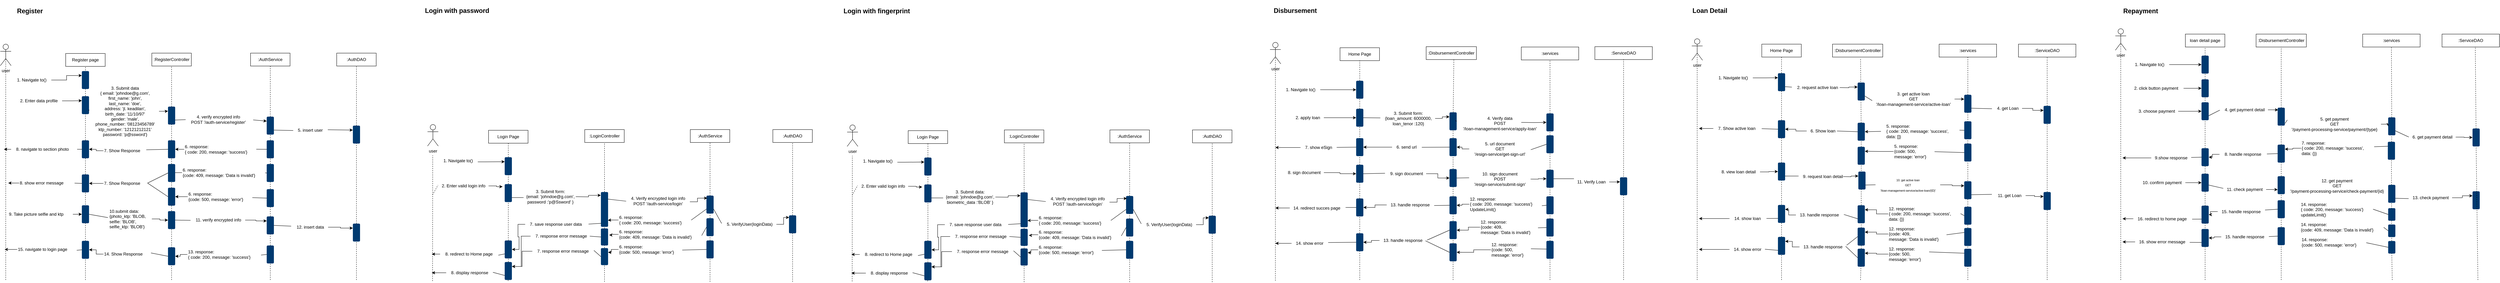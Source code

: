 <mxfile version="21.3.4" type="device">
  <diagram name="Page-1" id="FAffgsmB4GX_opzOq12b">
    <mxGraphModel dx="2017" dy="505" grid="1" gridSize="10" guides="1" tooltips="1" connect="1" arrows="1" fold="1" page="1" pageScale="1" pageWidth="1169" pageHeight="827" math="0" shadow="0">
      <root>
        <mxCell id="0" />
        <mxCell id="1" parent="0" />
        <mxCell id="-wlyE-sO2jZst2v2E5xR-1" value="user" style="shape=umlActor;verticalLabelPosition=bottom;verticalAlign=top;html=1;outlineConnect=0;" vertex="1" parent="1">
          <mxGeometry x="58" y="387" width="30" height="60" as="geometry" />
        </mxCell>
        <mxCell id="-wlyE-sO2jZst2v2E5xR-3" value="" style="endArrow=none;dashed=1;html=1;rounded=0;" edge="1" parent="1">
          <mxGeometry width="50" height="50" relative="1" as="geometry">
            <mxPoint x="72" y="823" as="sourcePoint" />
            <mxPoint x="72.47" y="473" as="targetPoint" />
          </mxGeometry>
        </mxCell>
        <mxCell id="-wlyE-sO2jZst2v2E5xR-8" style="edgeStyle=orthogonalEdgeStyle;rounded=0;orthogonalLoop=1;jettySize=auto;html=1;entryX=0.25;entryY=1;entryDx=0;entryDy=0;" edge="1" parent="1" source="-wlyE-sO2jZst2v2E5xR-5" target="-wlyE-sO2jZst2v2E5xR-9">
          <mxGeometry relative="1" as="geometry">
            <mxPoint x="248" y="508" as="targetPoint" />
            <Array as="points">
              <mxPoint x="218" y="491" />
              <mxPoint x="218" y="491" />
            </Array>
          </mxGeometry>
        </mxCell>
        <mxCell id="-wlyE-sO2jZst2v2E5xR-5" value="1. Navigate to()" style="text;html=1;align=center;verticalAlign=middle;resizable=0;points=[];autosize=1;strokeColor=none;fillColor=none;" vertex="1" parent="1">
          <mxGeometry x="88" y="473" width="110" height="30" as="geometry" />
        </mxCell>
        <mxCell id="-wlyE-sO2jZst2v2E5xR-6" value="Login Page" style="rounded=0;whiteSpace=wrap;html=1;" vertex="1" parent="1">
          <mxGeometry x="228" y="403" width="110" height="36" as="geometry" />
        </mxCell>
        <mxCell id="-wlyE-sO2jZst2v2E5xR-7" value="" style="endArrow=none;dashed=1;html=1;rounded=0;entryX=0.5;entryY=1;entryDx=0;entryDy=0;" edge="1" parent="1" source="-wlyE-sO2jZst2v2E5xR-9" target="-wlyE-sO2jZst2v2E5xR-6">
          <mxGeometry width="50" height="50" relative="1" as="geometry">
            <mxPoint x="282.47" y="823" as="sourcePoint" />
            <mxPoint x="282.94" y="473" as="targetPoint" />
          </mxGeometry>
        </mxCell>
        <mxCell id="-wlyE-sO2jZst2v2E5xR-10" value="" style="endArrow=none;dashed=1;html=1;rounded=0;" edge="1" parent="1" source="-wlyE-sO2jZst2v2E5xR-14" target="-wlyE-sO2jZst2v2E5xR-9">
          <mxGeometry width="50" height="50" relative="1" as="geometry">
            <mxPoint x="282.47" y="823" as="sourcePoint" />
            <mxPoint x="282.94" y="473" as="targetPoint" />
          </mxGeometry>
        </mxCell>
        <mxCell id="-wlyE-sO2jZst2v2E5xR-9" value="" style="rounded=1;whiteSpace=wrap;html=1;fillColor=#003A70;strokeColor=none;fontColor=#ffffff;rotation=90;" vertex="1" parent="1">
          <mxGeometry x="258" y="493" width="50" height="20" as="geometry" />
        </mxCell>
        <mxCell id="-wlyE-sO2jZst2v2E5xR-12" value="" style="endArrow=none;dashed=1;html=1;rounded=0;entryX=-0.006;entryY=0.428;entryDx=0;entryDy=0;entryPerimeter=0;" edge="1" parent="1" target="-wlyE-sO2jZst2v2E5xR-13">
          <mxGeometry width="50" height="50" relative="1" as="geometry">
            <mxPoint x="72" y="583" as="sourcePoint" />
            <mxPoint x="112" y="563" as="targetPoint" />
          </mxGeometry>
        </mxCell>
        <mxCell id="-wlyE-sO2jZst2v2E5xR-21" style="edgeStyle=orthogonalEdgeStyle;rounded=0;orthogonalLoop=1;jettySize=auto;html=1;entryX=0.141;entryY=1.295;entryDx=0;entryDy=0;entryPerimeter=0;" edge="1" parent="1" source="-wlyE-sO2jZst2v2E5xR-13" target="-wlyE-sO2jZst2v2E5xR-14">
          <mxGeometry relative="1" as="geometry" />
        </mxCell>
        <mxCell id="-wlyE-sO2jZst2v2E5xR-13" value="2. Enter valid login info" style="text;html=1;align=center;verticalAlign=middle;resizable=0;points=[];autosize=1;strokeColor=none;fillColor=none;" vertex="1" parent="1">
          <mxGeometry x="88" y="543" width="140" height="30" as="geometry" />
        </mxCell>
        <mxCell id="-wlyE-sO2jZst2v2E5xR-15" value="" style="endArrow=none;dashed=1;html=1;rounded=0;" edge="1" parent="1" source="-wlyE-sO2jZst2v2E5xR-132" target="-wlyE-sO2jZst2v2E5xR-14">
          <mxGeometry width="50" height="50" relative="1" as="geometry">
            <mxPoint x="282.47" y="823" as="sourcePoint" />
            <mxPoint x="283" y="528" as="targetPoint" />
          </mxGeometry>
        </mxCell>
        <mxCell id="-wlyE-sO2jZst2v2E5xR-14" value="" style="rounded=1;whiteSpace=wrap;html=1;fillColor=#003a70;strokeColor=none;fontColor=#ffffff;rotation=90;" vertex="1" parent="1">
          <mxGeometry x="258" y="568" width="50" height="20" as="geometry" />
        </mxCell>
        <mxCell id="-wlyE-sO2jZst2v2E5xR-17" value=":LoginController" style="rounded=0;whiteSpace=wrap;html=1;" vertex="1" parent="1">
          <mxGeometry x="496" y="401" width="110" height="36" as="geometry" />
        </mxCell>
        <mxCell id="-wlyE-sO2jZst2v2E5xR-18" value="" style="endArrow=none;dashed=1;html=1;rounded=0;entryX=0.5;entryY=1;entryDx=0;entryDy=0;" edge="1" parent="1" source="-wlyE-sO2jZst2v2E5xR-22" target="-wlyE-sO2jZst2v2E5xR-17">
          <mxGeometry width="50" height="50" relative="1" as="geometry">
            <mxPoint x="551" y="825" as="sourcePoint" />
            <mxPoint x="556.53" y="595" as="targetPoint" />
          </mxGeometry>
        </mxCell>
        <mxCell id="-wlyE-sO2jZst2v2E5xR-19" value="" style="endArrow=none;html=1;rounded=0;exitX=0.75;exitY=0;exitDx=0;exitDy=0;entryX=-0.025;entryY=0.582;entryDx=0;entryDy=0;entryPerimeter=0;" edge="1" parent="1" source="-wlyE-sO2jZst2v2E5xR-14">
          <mxGeometry width="50" height="50" relative="1" as="geometry">
            <mxPoint x="358" y="683" as="sourcePoint" />
            <mxPoint x="325.5" y="590.46" as="targetPoint" />
          </mxGeometry>
        </mxCell>
        <mxCell id="-wlyE-sO2jZst2v2E5xR-25" style="edgeStyle=orthogonalEdgeStyle;rounded=0;orthogonalLoop=1;jettySize=auto;html=1;entryX=0.095;entryY=1.005;entryDx=0;entryDy=0;entryPerimeter=0;" edge="1" parent="1" target="-wlyE-sO2jZst2v2E5xR-22">
          <mxGeometry relative="1" as="geometry">
            <mxPoint x="471" y="588.0" as="sourcePoint" />
          </mxGeometry>
        </mxCell>
        <mxCell id="-wlyE-sO2jZst2v2E5xR-20" value="3. Submit form:&lt;br&gt;{email: &#39;johndoe@g.com&#39;,&lt;br style=&quot;border-color: var(--border-color);&quot;&gt;password :&#39;p@Ssword&#39; }" style="text;html=1;align=center;verticalAlign=middle;resizable=0;points=[];autosize=1;strokeColor=none;fillColor=none;" vertex="1" parent="1">
          <mxGeometry x="320" y="558" width="160" height="60" as="geometry" />
        </mxCell>
        <mxCell id="-wlyE-sO2jZst2v2E5xR-24" value="" style="endArrow=none;dashed=1;html=1;rounded=0;entryX=1;entryY=0.5;entryDx=0;entryDy=0;" edge="1" parent="1" source="-wlyE-sO2jZst2v2E5xR-115" target="-wlyE-sO2jZst2v2E5xR-22">
          <mxGeometry width="50" height="50" relative="1" as="geometry">
            <mxPoint x="551" y="825" as="sourcePoint" />
            <mxPoint x="551" y="437" as="targetPoint" />
          </mxGeometry>
        </mxCell>
        <mxCell id="-wlyE-sO2jZst2v2E5xR-22" value="" style="rounded=1;whiteSpace=wrap;html=1;fillColor=#003A70;strokeColor=none;fontColor=#ffffff;rotation=90;" vertex="1" parent="1">
          <mxGeometry x="502.5" y="613.5" width="97" height="20" as="geometry" />
        </mxCell>
        <mxCell id="-wlyE-sO2jZst2v2E5xR-26" value=":AuthService" style="rounded=0;whiteSpace=wrap;html=1;" vertex="1" parent="1">
          <mxGeometry x="790" y="401" width="110" height="36" as="geometry" />
        </mxCell>
        <mxCell id="-wlyE-sO2jZst2v2E5xR-27" value="" style="endArrow=none;dashed=1;html=1;rounded=0;entryX=0.5;entryY=1;entryDx=0;entryDy=0;" edge="1" parent="1" source="-wlyE-sO2jZst2v2E5xR-28" target="-wlyE-sO2jZst2v2E5xR-26">
          <mxGeometry width="50" height="50" relative="1" as="geometry">
            <mxPoint x="845" y="825" as="sourcePoint" />
            <mxPoint x="655" y="447" as="targetPoint" />
          </mxGeometry>
        </mxCell>
        <mxCell id="-wlyE-sO2jZst2v2E5xR-29" value="" style="endArrow=none;dashed=1;html=1;rounded=0;entryX=1;entryY=0.5;entryDx=0;entryDy=0;" edge="1" parent="1" source="-wlyE-sO2jZst2v2E5xR-104" target="-wlyE-sO2jZst2v2E5xR-28">
          <mxGeometry width="50" height="50" relative="1" as="geometry">
            <mxPoint x="845" y="825" as="sourcePoint" />
            <mxPoint x="845" y="437" as="targetPoint" />
          </mxGeometry>
        </mxCell>
        <mxCell id="-wlyE-sO2jZst2v2E5xR-28" value="" style="rounded=1;whiteSpace=wrap;html=1;fillColor=#003A70;strokeColor=none;fontColor=#ffffff;rotation=90;" vertex="1" parent="1">
          <mxGeometry x="820" y="600" width="50" height="20" as="geometry" />
        </mxCell>
        <mxCell id="-wlyE-sO2jZst2v2E5xR-32" style="edgeStyle=orthogonalEdgeStyle;rounded=0;orthogonalLoop=1;jettySize=auto;html=1;entryX=0.141;entryY=0.881;entryDx=0;entryDy=0;entryPerimeter=0;exitX=1.023;exitY=0.555;exitDx=0;exitDy=0;exitPerimeter=0;" edge="1" parent="1" source="-wlyE-sO2jZst2v2E5xR-30" target="-wlyE-sO2jZst2v2E5xR-28">
          <mxGeometry relative="1" as="geometry">
            <mxPoint x="800" y="605" as="sourcePoint" />
          </mxGeometry>
        </mxCell>
        <mxCell id="-wlyE-sO2jZst2v2E5xR-30" value="4. Verify encrypted login info&lt;br&gt;POST &#39;/auth-service/login&#39;" style="text;html=1;align=center;verticalAlign=middle;resizable=0;points=[];autosize=1;strokeColor=none;fillColor=none;" vertex="1" parent="1">
          <mxGeometry x="615" y="580" width="170" height="40" as="geometry" />
        </mxCell>
        <mxCell id="-wlyE-sO2jZst2v2E5xR-31" value="" style="endArrow=none;html=1;rounded=0;entryX=0.204;entryY=0.03;entryDx=0;entryDy=0;entryPerimeter=0;exitX=-0.022;exitY=0.514;exitDx=0;exitDy=0;exitPerimeter=0;" edge="1" parent="1" source="-wlyE-sO2jZst2v2E5xR-30" target="-wlyE-sO2jZst2v2E5xR-22">
          <mxGeometry width="50" height="50" relative="1" as="geometry">
            <mxPoint x="605" y="745" as="sourcePoint" />
            <mxPoint x="655" y="695" as="targetPoint" />
          </mxGeometry>
        </mxCell>
        <mxCell id="-wlyE-sO2jZst2v2E5xR-33" value=":AuthDAO" style="rounded=0;whiteSpace=wrap;html=1;" vertex="1" parent="1">
          <mxGeometry x="1020" y="401" width="110" height="36" as="geometry" />
        </mxCell>
        <mxCell id="-wlyE-sO2jZst2v2E5xR-34" value="" style="endArrow=none;dashed=1;html=1;rounded=0;entryX=0.5;entryY=1;entryDx=0;entryDy=0;" edge="1" parent="1" source="-wlyE-sO2jZst2v2E5xR-35" target="-wlyE-sO2jZst2v2E5xR-33">
          <mxGeometry width="50" height="50" relative="1" as="geometry">
            <mxPoint x="1075" y="825" as="sourcePoint" />
            <mxPoint x="855" y="447" as="targetPoint" />
          </mxGeometry>
        </mxCell>
        <mxCell id="-wlyE-sO2jZst2v2E5xR-36" value="" style="endArrow=none;dashed=1;html=1;rounded=0;entryX=1;entryY=0.5;entryDx=0;entryDy=0;" edge="1" parent="1" target="-wlyE-sO2jZst2v2E5xR-35">
          <mxGeometry width="50" height="50" relative="1" as="geometry">
            <mxPoint x="1075" y="825" as="sourcePoint" />
            <mxPoint x="1075" y="437" as="targetPoint" />
          </mxGeometry>
        </mxCell>
        <mxCell id="-wlyE-sO2jZst2v2E5xR-35" value="" style="rounded=1;whiteSpace=wrap;html=1;fillColor=#003A70;strokeColor=none;fontColor=#ffffff;rotation=90;" vertex="1" parent="1">
          <mxGeometry x="1050" y="655" width="50" height="20" as="geometry" />
        </mxCell>
        <mxCell id="-wlyE-sO2jZst2v2E5xR-39" style="edgeStyle=orthogonalEdgeStyle;rounded=0;orthogonalLoop=1;jettySize=auto;html=1;entryX=0.119;entryY=0.974;entryDx=0;entryDy=0;entryPerimeter=0;" edge="1" parent="1" source="-wlyE-sO2jZst2v2E5xR-37" target="-wlyE-sO2jZst2v2E5xR-35">
          <mxGeometry relative="1" as="geometry" />
        </mxCell>
        <mxCell id="-wlyE-sO2jZst2v2E5xR-37" value="5. VerifyUser(loginData)" style="text;html=1;align=center;verticalAlign=middle;resizable=0;points=[];autosize=1;strokeColor=none;fillColor=none;" vertex="1" parent="1">
          <mxGeometry x="880" y="650" width="150" height="30" as="geometry" />
        </mxCell>
        <mxCell id="-wlyE-sO2jZst2v2E5xR-119" style="edgeStyle=orthogonalEdgeStyle;rounded=0;orthogonalLoop=1;jettySize=auto;html=1;entryX=0.813;entryY=0.027;entryDx=0;entryDy=0;entryPerimeter=0;" edge="1" parent="1" source="-wlyE-sO2jZst2v2E5xR-40" target="-wlyE-sO2jZst2v2E5xR-22">
          <mxGeometry relative="1" as="geometry" />
        </mxCell>
        <mxCell id="-wlyE-sO2jZst2v2E5xR-40" value="6. response: &lt;br&gt;{ code: 200, message: &#39;success&#39;}" style="text;html=1;align=left;verticalAlign=middle;resizable=0;points=[];autosize=1;strokeColor=none;fillColor=none;" vertex="1" parent="1">
          <mxGeometry x="590" y="633" width="200" height="40" as="geometry" />
        </mxCell>
        <mxCell id="-wlyE-sO2jZst2v2E5xR-41" value="" style="endArrow=none;html=1;rounded=0;entryX=0.75;entryY=1;entryDx=0;entryDy=0;exitX=1.013;exitY=0.507;exitDx=0;exitDy=0;exitPerimeter=0;" edge="1" parent="1" source="-wlyE-sO2jZst2v2E5xR-40" target="-wlyE-sO2jZst2v2E5xR-28">
          <mxGeometry width="50" height="50" relative="1" as="geometry">
            <mxPoint x="851.68" y="647.08" as="sourcePoint" />
            <mxPoint x="810" y="735" as="targetPoint" />
          </mxGeometry>
        </mxCell>
        <mxCell id="-wlyE-sO2jZst2v2E5xR-46" style="edgeStyle=orthogonalEdgeStyle;rounded=0;orthogonalLoop=1;jettySize=auto;html=1;entryX=0.5;entryY=0;entryDx=0;entryDy=0;" edge="1" parent="1" source="-wlyE-sO2jZst2v2E5xR-43" target="-wlyE-sO2jZst2v2E5xR-132">
          <mxGeometry relative="1" as="geometry" />
        </mxCell>
        <mxCell id="-wlyE-sO2jZst2v2E5xR-43" value="7. save response user data" style="text;html=1;align=center;verticalAlign=middle;resizable=0;points=[];autosize=1;strokeColor=none;fillColor=none;" vertex="1" parent="1">
          <mxGeometry x="330" y="650" width="170" height="30" as="geometry" />
        </mxCell>
        <mxCell id="-wlyE-sO2jZst2v2E5xR-44" value="" style="endArrow=none;html=1;rounded=0;entryX=0.899;entryY=0.956;entryDx=0;entryDy=0;entryPerimeter=0;exitX=1.039;exitY=0.479;exitDx=0;exitDy=0;exitPerimeter=0;" edge="1" parent="1" source="-wlyE-sO2jZst2v2E5xR-43" target="-wlyE-sO2jZst2v2E5xR-22">
          <mxGeometry width="50" height="50" relative="1" as="geometry">
            <mxPoint x="505.15" y="692.57" as="sourcePoint" />
            <mxPoint x="486" y="745" as="targetPoint" />
          </mxGeometry>
        </mxCell>
        <mxCell id="-wlyE-sO2jZst2v2E5xR-49" style="edgeStyle=orthogonalEdgeStyle;rounded=0;orthogonalLoop=1;jettySize=auto;html=1;" edge="1" parent="1" source="-wlyE-sO2jZst2v2E5xR-47">
          <mxGeometry relative="1" as="geometry">
            <mxPoint x="70" y="800" as="targetPoint" />
          </mxGeometry>
        </mxCell>
        <mxCell id="-wlyE-sO2jZst2v2E5xR-47" value="8. display response" style="text;html=1;align=center;verticalAlign=middle;resizable=0;points=[];autosize=1;strokeColor=none;fillColor=none;" vertex="1" parent="1">
          <mxGeometry x="110" y="785" width="130" height="30" as="geometry" />
        </mxCell>
        <mxCell id="-wlyE-sO2jZst2v2E5xR-48" value="" style="endArrow=none;html=1;rounded=0;entryX=0.75;entryY=1;entryDx=0;entryDy=0;exitX=1.002;exitY=0.458;exitDx=0;exitDy=0;exitPerimeter=0;" edge="1" parent="1" source="-wlyE-sO2jZst2v2E5xR-47" target="-wlyE-sO2jZst2v2E5xR-45">
          <mxGeometry width="50" height="50" relative="1" as="geometry">
            <mxPoint x="143" y="798" as="sourcePoint" />
            <mxPoint x="193" y="748" as="targetPoint" />
          </mxGeometry>
        </mxCell>
        <mxCell id="-wlyE-sO2jZst2v2E5xR-52" value="&lt;h2&gt;Login with password&lt;/h2&gt;" style="text;html=1;align=center;verticalAlign=middle;resizable=0;points=[];autosize=1;strokeColor=none;fillColor=none;" vertex="1" parent="1">
          <mxGeometry x="40" y="40" width="200" height="60" as="geometry" />
        </mxCell>
        <mxCell id="-wlyE-sO2jZst2v2E5xR-57" value="" style="endArrow=none;html=1;rounded=0;exitX=0.75;exitY=0;exitDx=0;exitDy=0;entryX=-0.018;entryY=0.421;entryDx=0;entryDy=0;entryPerimeter=0;" edge="1" parent="1" source="-wlyE-sO2jZst2v2E5xR-28" target="-wlyE-sO2jZst2v2E5xR-37">
          <mxGeometry width="50" height="50" relative="1" as="geometry">
            <mxPoint x="930" y="560" as="sourcePoint" />
            <mxPoint x="980" y="510" as="targetPoint" />
          </mxGeometry>
        </mxCell>
        <mxCell id="-wlyE-sO2jZst2v2E5xR-105" value="" style="endArrow=none;dashed=1;html=1;rounded=0;entryX=1;entryY=0.5;entryDx=0;entryDy=0;" edge="1" parent="1" source="-wlyE-sO2jZst2v2E5xR-109" target="-wlyE-sO2jZst2v2E5xR-104">
          <mxGeometry width="50" height="50" relative="1" as="geometry">
            <mxPoint x="845" y="825" as="sourcePoint" />
            <mxPoint x="845" y="660" as="targetPoint" />
          </mxGeometry>
        </mxCell>
        <mxCell id="-wlyE-sO2jZst2v2E5xR-104" value="" style="rounded=1;whiteSpace=wrap;html=1;fillColor=#003A70;strokeColor=none;fontColor=#ffffff;rotation=90;" vertex="1" parent="1">
          <mxGeometry x="820" y="663" width="50" height="20" as="geometry" />
        </mxCell>
        <mxCell id="-wlyE-sO2jZst2v2E5xR-120" style="edgeStyle=orthogonalEdgeStyle;rounded=0;orthogonalLoop=1;jettySize=auto;html=1;entryX=0.386;entryY=-0.155;entryDx=0;entryDy=0;entryPerimeter=0;" edge="1" parent="1" source="-wlyE-sO2jZst2v2E5xR-106" target="-wlyE-sO2jZst2v2E5xR-115">
          <mxGeometry relative="1" as="geometry" />
        </mxCell>
        <mxCell id="-wlyE-sO2jZst2v2E5xR-106" value="6. response:&lt;br&gt;{code: 409, message: &#39;Data is invalid&#39;}" style="text;html=1;align=left;verticalAlign=middle;resizable=0;points=[];autosize=1;strokeColor=none;fillColor=none;" vertex="1" parent="1">
          <mxGeometry x="590" y="673" width="230" height="40" as="geometry" />
        </mxCell>
        <mxCell id="-wlyE-sO2jZst2v2E5xR-121" style="edgeStyle=orthogonalEdgeStyle;rounded=0;orthogonalLoop=1;jettySize=auto;html=1;entryX=0.25;entryY=0;entryDx=0;entryDy=0;" edge="1" parent="1" source="-wlyE-sO2jZst2v2E5xR-107" target="-wlyE-sO2jZst2v2E5xR-117">
          <mxGeometry relative="1" as="geometry" />
        </mxCell>
        <mxCell id="-wlyE-sO2jZst2v2E5xR-107" value="6. response:&lt;br&gt;{code: 500, message: &#39;error&#39;}" style="text;html=1;align=left;verticalAlign=middle;resizable=0;points=[];autosize=1;strokeColor=none;fillColor=none;" vertex="1" parent="1">
          <mxGeometry x="590" y="715" width="180" height="40" as="geometry" />
        </mxCell>
        <mxCell id="-wlyE-sO2jZst2v2E5xR-108" value="" style="endArrow=none;html=1;rounded=0;entryX=0.5;entryY=1;entryDx=0;entryDy=0;exitX=1.008;exitY=0.58;exitDx=0;exitDy=0;exitPerimeter=0;" edge="1" parent="1" source="-wlyE-sO2jZst2v2E5xR-106" target="-wlyE-sO2jZst2v2E5xR-104">
          <mxGeometry width="50" height="50" relative="1" as="geometry">
            <mxPoint x="750" y="702" as="sourcePoint" />
            <mxPoint x="792" y="697" as="targetPoint" />
          </mxGeometry>
        </mxCell>
        <mxCell id="-wlyE-sO2jZst2v2E5xR-110" value="" style="endArrow=none;dashed=1;html=1;rounded=0;entryX=1;entryY=0.5;entryDx=0;entryDy=0;" edge="1" parent="1" target="-wlyE-sO2jZst2v2E5xR-109">
          <mxGeometry width="50" height="50" relative="1" as="geometry">
            <mxPoint x="845" y="825" as="sourcePoint" />
            <mxPoint x="845" y="723" as="targetPoint" />
          </mxGeometry>
        </mxCell>
        <mxCell id="-wlyE-sO2jZst2v2E5xR-109" value="" style="rounded=1;whiteSpace=wrap;html=1;fillColor=#003A70;strokeColor=none;fontColor=#ffffff;rotation=90;" vertex="1" parent="1">
          <mxGeometry x="820" y="725" width="50" height="20" as="geometry" />
        </mxCell>
        <mxCell id="-wlyE-sO2jZst2v2E5xR-111" value="" style="endArrow=none;html=1;rounded=0;entryX=0.987;entryY=0.545;entryDx=0;entryDy=0;exitX=0.5;exitY=1;exitDx=0;exitDy=0;entryPerimeter=0;" edge="1" parent="1" source="-wlyE-sO2jZst2v2E5xR-109" target="-wlyE-sO2jZst2v2E5xR-107">
          <mxGeometry width="50" height="50" relative="1" as="geometry">
            <mxPoint x="832" y="716" as="sourcePoint" />
            <mxPoint x="845" y="683" as="targetPoint" />
          </mxGeometry>
        </mxCell>
        <mxCell id="-wlyE-sO2jZst2v2E5xR-116" value="" style="endArrow=none;dashed=1;html=1;rounded=0;entryX=1;entryY=0.5;entryDx=0;entryDy=0;" edge="1" parent="1" source="-wlyE-sO2jZst2v2E5xR-117" target="-wlyE-sO2jZst2v2E5xR-115">
          <mxGeometry width="50" height="50" relative="1" as="geometry">
            <mxPoint x="551" y="825" as="sourcePoint" />
            <mxPoint x="551" y="672" as="targetPoint" />
          </mxGeometry>
        </mxCell>
        <mxCell id="-wlyE-sO2jZst2v2E5xR-115" value="" style="rounded=1;whiteSpace=wrap;html=1;fillColor=#003A70;strokeColor=none;fontColor=#ffffff;rotation=90;" vertex="1" parent="1">
          <mxGeometry x="527.25" y="690.25" width="47.5" height="20" as="geometry" />
        </mxCell>
        <mxCell id="-wlyE-sO2jZst2v2E5xR-118" value="" style="endArrow=none;dashed=1;html=1;rounded=0;entryX=1;entryY=0.5;entryDx=0;entryDy=0;" edge="1" parent="1" target="-wlyE-sO2jZst2v2E5xR-117">
          <mxGeometry width="50" height="50" relative="1" as="geometry">
            <mxPoint x="551" y="825" as="sourcePoint" />
            <mxPoint x="551" y="724" as="targetPoint" />
          </mxGeometry>
        </mxCell>
        <mxCell id="-wlyE-sO2jZst2v2E5xR-117" value="" style="rounded=1;whiteSpace=wrap;html=1;fillColor=#003A70;strokeColor=none;fontColor=#ffffff;rotation=90;" vertex="1" parent="1">
          <mxGeometry x="527.25" y="745" width="47.5" height="20" as="geometry" />
        </mxCell>
        <mxCell id="-wlyE-sO2jZst2v2E5xR-128" style="edgeStyle=orthogonalEdgeStyle;rounded=0;orthogonalLoop=1;jettySize=auto;html=1;entryX=0.25;entryY=0;entryDx=0;entryDy=0;" edge="1" parent="1" source="-wlyE-sO2jZst2v2E5xR-122" target="-wlyE-sO2jZst2v2E5xR-45">
          <mxGeometry relative="1" as="geometry" />
        </mxCell>
        <mxCell id="-wlyE-sO2jZst2v2E5xR-122" value="7. response error message" style="text;html=1;align=center;verticalAlign=middle;resizable=0;points=[];autosize=1;strokeColor=none;fillColor=none;" vertex="1" parent="1">
          <mxGeometry x="345" y="683" width="170" height="30" as="geometry" />
        </mxCell>
        <mxCell id="-wlyE-sO2jZst2v2E5xR-125" value="" style="endArrow=none;html=1;rounded=0;entryX=0.5;entryY=1;entryDx=0;entryDy=0;" edge="1" parent="1" target="-wlyE-sO2jZst2v2E5xR-115">
          <mxGeometry width="50" height="50" relative="1" as="geometry">
            <mxPoint x="510" y="698" as="sourcePoint" />
            <mxPoint x="552" y="672" as="targetPoint" />
          </mxGeometry>
        </mxCell>
        <mxCell id="-wlyE-sO2jZst2v2E5xR-126" value="" style="endArrow=none;html=1;rounded=0;entryX=0.5;entryY=1;entryDx=0;entryDy=0;exitX=1.009;exitY=0.424;exitDx=0;exitDy=0;exitPerimeter=0;" edge="1" parent="1" source="-wlyE-sO2jZst2v2E5xR-127" target="-wlyE-sO2jZst2v2E5xR-117">
          <mxGeometry width="50" height="50" relative="1" as="geometry">
            <mxPoint x="510" y="755" as="sourcePoint" />
            <mxPoint x="562" y="682" as="targetPoint" />
          </mxGeometry>
        </mxCell>
        <mxCell id="-wlyE-sO2jZst2v2E5xR-129" style="edgeStyle=orthogonalEdgeStyle;rounded=0;orthogonalLoop=1;jettySize=auto;html=1;entryX=0.25;entryY=0;entryDx=0;entryDy=0;" edge="1" parent="1" source="-wlyE-sO2jZst2v2E5xR-127" target="-wlyE-sO2jZst2v2E5xR-45">
          <mxGeometry relative="1" as="geometry" />
        </mxCell>
        <mxCell id="-wlyE-sO2jZst2v2E5xR-127" value="7. response error message" style="text;html=1;align=center;verticalAlign=middle;resizable=0;points=[];autosize=1;strokeColor=none;fillColor=none;" vertex="1" parent="1">
          <mxGeometry x="350" y="725" width="170" height="30" as="geometry" />
        </mxCell>
        <mxCell id="-wlyE-sO2jZst2v2E5xR-131" value="" style="endArrow=none;dashed=1;html=1;rounded=0;" edge="1" parent="1" target="-wlyE-sO2jZst2v2E5xR-45">
          <mxGeometry width="50" height="50" relative="1" as="geometry">
            <mxPoint x="282.47" y="823" as="sourcePoint" />
            <mxPoint x="283" y="603" as="targetPoint" />
          </mxGeometry>
        </mxCell>
        <mxCell id="-wlyE-sO2jZst2v2E5xR-45" value="" style="rounded=1;whiteSpace=wrap;html=1;fillColor=#003A70;strokeColor=none;fontColor=#ffffff;rotation=90;" vertex="1" parent="1">
          <mxGeometry x="258" y="785" width="50" height="20" as="geometry" />
        </mxCell>
        <mxCell id="-wlyE-sO2jZst2v2E5xR-133" value="" style="endArrow=none;dashed=1;html=1;rounded=0;" edge="1" parent="1" source="-wlyE-sO2jZst2v2E5xR-45" target="-wlyE-sO2jZst2v2E5xR-132">
          <mxGeometry width="50" height="50" relative="1" as="geometry">
            <mxPoint x="283" y="770" as="sourcePoint" />
            <mxPoint x="283" y="603" as="targetPoint" />
          </mxGeometry>
        </mxCell>
        <mxCell id="-wlyE-sO2jZst2v2E5xR-132" value="" style="rounded=1;whiteSpace=wrap;html=1;fillColor=#003A70;strokeColor=none;fontColor=#ffffff;rotation=90;" vertex="1" parent="1">
          <mxGeometry x="258" y="725" width="50" height="20" as="geometry" />
        </mxCell>
        <mxCell id="-wlyE-sO2jZst2v2E5xR-137" style="edgeStyle=orthogonalEdgeStyle;rounded=0;orthogonalLoop=1;jettySize=auto;html=1;" edge="1" parent="1" source="-wlyE-sO2jZst2v2E5xR-134">
          <mxGeometry relative="1" as="geometry">
            <mxPoint x="70.0" y="748" as="targetPoint" />
          </mxGeometry>
        </mxCell>
        <mxCell id="-wlyE-sO2jZst2v2E5xR-134" value="8. redirect to Home page" style="text;html=1;align=center;verticalAlign=middle;resizable=0;points=[];autosize=1;strokeColor=none;fillColor=none;" vertex="1" parent="1">
          <mxGeometry x="93" y="733" width="160" height="30" as="geometry" />
        </mxCell>
        <mxCell id="-wlyE-sO2jZst2v2E5xR-136" value="" style="endArrow=none;html=1;rounded=0;entryX=0.75;entryY=1;entryDx=0;entryDy=0;exitX=1.015;exitY=0.6;exitDx=0;exitDy=0;exitPerimeter=0;" edge="1" parent="1" source="-wlyE-sO2jZst2v2E5xR-134" target="-wlyE-sO2jZst2v2E5xR-132">
          <mxGeometry width="50" height="50" relative="1" as="geometry">
            <mxPoint x="170" y="700" as="sourcePoint" />
            <mxPoint x="220" y="650" as="targetPoint" />
          </mxGeometry>
        </mxCell>
        <mxCell id="-wlyE-sO2jZst2v2E5xR-139" value="user" style="shape=umlActor;verticalLabelPosition=bottom;verticalAlign=top;html=1;outlineConnect=0;" vertex="1" parent="1">
          <mxGeometry x="1227" y="388" width="30" height="60" as="geometry" />
        </mxCell>
        <mxCell id="-wlyE-sO2jZst2v2E5xR-140" value="" style="endArrow=none;dashed=1;html=1;rounded=0;" edge="1" parent="1">
          <mxGeometry width="50" height="50" relative="1" as="geometry">
            <mxPoint x="1241" y="824" as="sourcePoint" />
            <mxPoint x="1241.47" y="474" as="targetPoint" />
          </mxGeometry>
        </mxCell>
        <mxCell id="-wlyE-sO2jZst2v2E5xR-141" style="edgeStyle=orthogonalEdgeStyle;rounded=0;orthogonalLoop=1;jettySize=auto;html=1;entryX=0.25;entryY=1;entryDx=0;entryDy=0;" edge="1" source="-wlyE-sO2jZst2v2E5xR-142" target="-wlyE-sO2jZst2v2E5xR-146" parent="1">
          <mxGeometry relative="1" as="geometry">
            <mxPoint x="1417" y="509" as="targetPoint" />
            <Array as="points">
              <mxPoint x="1387" y="492" />
              <mxPoint x="1387" y="492" />
            </Array>
          </mxGeometry>
        </mxCell>
        <mxCell id="-wlyE-sO2jZst2v2E5xR-142" value="1. Navigate to()" style="text;html=1;align=center;verticalAlign=middle;resizable=0;points=[];autosize=1;strokeColor=none;fillColor=none;" vertex="1" parent="1">
          <mxGeometry x="1257" y="474" width="110" height="30" as="geometry" />
        </mxCell>
        <mxCell id="-wlyE-sO2jZst2v2E5xR-143" value="Login Page" style="rounded=0;whiteSpace=wrap;html=1;" vertex="1" parent="1">
          <mxGeometry x="1397" y="404" width="110" height="36" as="geometry" />
        </mxCell>
        <mxCell id="-wlyE-sO2jZst2v2E5xR-144" value="" style="endArrow=none;dashed=1;html=1;rounded=0;entryX=0.5;entryY=1;entryDx=0;entryDy=0;" edge="1" source="-wlyE-sO2jZst2v2E5xR-146" target="-wlyE-sO2jZst2v2E5xR-143" parent="1">
          <mxGeometry width="50" height="50" relative="1" as="geometry">
            <mxPoint x="1451.47" y="824" as="sourcePoint" />
            <mxPoint x="1451.94" y="474" as="targetPoint" />
          </mxGeometry>
        </mxCell>
        <mxCell id="-wlyE-sO2jZst2v2E5xR-145" value="" style="endArrow=none;dashed=1;html=1;rounded=0;" edge="1" source="-wlyE-sO2jZst2v2E5xR-151" target="-wlyE-sO2jZst2v2E5xR-146" parent="1">
          <mxGeometry width="50" height="50" relative="1" as="geometry">
            <mxPoint x="1451.47" y="824" as="sourcePoint" />
            <mxPoint x="1451.94" y="474" as="targetPoint" />
          </mxGeometry>
        </mxCell>
        <mxCell id="-wlyE-sO2jZst2v2E5xR-146" value="" style="rounded=1;whiteSpace=wrap;html=1;fillColor=#003A70;strokeColor=none;fontColor=#ffffff;rotation=90;" vertex="1" parent="1">
          <mxGeometry x="1427" y="494" width="50" height="20" as="geometry" />
        </mxCell>
        <mxCell id="-wlyE-sO2jZst2v2E5xR-147" value="" style="endArrow=none;dashed=1;html=1;rounded=0;entryX=-0.006;entryY=0.428;entryDx=0;entryDy=0;entryPerimeter=0;" edge="1" target="-wlyE-sO2jZst2v2E5xR-149" parent="1">
          <mxGeometry width="50" height="50" relative="1" as="geometry">
            <mxPoint x="1241" y="584" as="sourcePoint" />
            <mxPoint x="1281" y="564" as="targetPoint" />
          </mxGeometry>
        </mxCell>
        <mxCell id="-wlyE-sO2jZst2v2E5xR-148" style="edgeStyle=orthogonalEdgeStyle;rounded=0;orthogonalLoop=1;jettySize=auto;html=1;entryX=0.141;entryY=1.295;entryDx=0;entryDy=0;entryPerimeter=0;" edge="1" source="-wlyE-sO2jZst2v2E5xR-149" target="-wlyE-sO2jZst2v2E5xR-151" parent="1">
          <mxGeometry relative="1" as="geometry" />
        </mxCell>
        <mxCell id="-wlyE-sO2jZst2v2E5xR-149" value="2. Enter valid login info" style="text;html=1;align=center;verticalAlign=middle;resizable=0;points=[];autosize=1;strokeColor=none;fillColor=none;" vertex="1" parent="1">
          <mxGeometry x="1257" y="544" width="140" height="30" as="geometry" />
        </mxCell>
        <mxCell id="-wlyE-sO2jZst2v2E5xR-150" value="" style="endArrow=none;dashed=1;html=1;rounded=0;" edge="1" source="-wlyE-sO2jZst2v2E5xR-206" target="-wlyE-sO2jZst2v2E5xR-151" parent="1">
          <mxGeometry width="50" height="50" relative="1" as="geometry">
            <mxPoint x="1451.47" y="824" as="sourcePoint" />
            <mxPoint x="1452" y="529" as="targetPoint" />
          </mxGeometry>
        </mxCell>
        <mxCell id="-wlyE-sO2jZst2v2E5xR-151" value="" style="rounded=1;whiteSpace=wrap;html=1;fillColor=#003a70;strokeColor=none;fontColor=#ffffff;rotation=90;" vertex="1" parent="1">
          <mxGeometry x="1427" y="569" width="50" height="20" as="geometry" />
        </mxCell>
        <mxCell id="-wlyE-sO2jZst2v2E5xR-152" value=":LoginController" style="rounded=0;whiteSpace=wrap;html=1;" vertex="1" parent="1">
          <mxGeometry x="1665" y="402" width="110" height="36" as="geometry" />
        </mxCell>
        <mxCell id="-wlyE-sO2jZst2v2E5xR-153" value="" style="endArrow=none;dashed=1;html=1;rounded=0;entryX=0.5;entryY=1;entryDx=0;entryDy=0;" edge="1" source="-wlyE-sO2jZst2v2E5xR-158" target="-wlyE-sO2jZst2v2E5xR-152" parent="1">
          <mxGeometry width="50" height="50" relative="1" as="geometry">
            <mxPoint x="1720" y="826" as="sourcePoint" />
            <mxPoint x="1725.53" y="596" as="targetPoint" />
          </mxGeometry>
        </mxCell>
        <mxCell id="-wlyE-sO2jZst2v2E5xR-154" value="" style="endArrow=none;html=1;rounded=0;exitX=0.75;exitY=0;exitDx=0;exitDy=0;entryX=-0.025;entryY=0.582;entryDx=0;entryDy=0;entryPerimeter=0;" edge="1" source="-wlyE-sO2jZst2v2E5xR-151" parent="1">
          <mxGeometry width="50" height="50" relative="1" as="geometry">
            <mxPoint x="1527" y="684" as="sourcePoint" />
            <mxPoint x="1494.5" y="591.46" as="targetPoint" />
          </mxGeometry>
        </mxCell>
        <mxCell id="-wlyE-sO2jZst2v2E5xR-155" style="edgeStyle=orthogonalEdgeStyle;rounded=0;orthogonalLoop=1;jettySize=auto;html=1;entryX=0.095;entryY=1.005;entryDx=0;entryDy=0;entryPerimeter=0;" edge="1" target="-wlyE-sO2jZst2v2E5xR-158" parent="1">
          <mxGeometry relative="1" as="geometry">
            <mxPoint x="1640" y="589.0" as="sourcePoint" />
          </mxGeometry>
        </mxCell>
        <mxCell id="-wlyE-sO2jZst2v2E5xR-156" value="3. Submit data:&lt;br&gt;{email: &#39;johndoe@g.com&#39;,&lt;br style=&quot;border-color: var(--border-color);&quot;&gt;biometric_data :&#39;BLOB&#39; }" style="text;html=1;align=center;verticalAlign=middle;resizable=0;points=[];autosize=1;strokeColor=none;fillColor=none;" vertex="1" parent="1">
          <mxGeometry x="1489" y="559" width="160" height="60" as="geometry" />
        </mxCell>
        <mxCell id="-wlyE-sO2jZst2v2E5xR-157" value="" style="endArrow=none;dashed=1;html=1;rounded=0;entryX=1;entryY=0.5;entryDx=0;entryDy=0;" edge="1" source="-wlyE-sO2jZst2v2E5xR-194" target="-wlyE-sO2jZst2v2E5xR-158" parent="1">
          <mxGeometry width="50" height="50" relative="1" as="geometry">
            <mxPoint x="1720" y="826" as="sourcePoint" />
            <mxPoint x="1720" y="438" as="targetPoint" />
          </mxGeometry>
        </mxCell>
        <mxCell id="-wlyE-sO2jZst2v2E5xR-158" value="" style="rounded=1;whiteSpace=wrap;html=1;fillColor=#003A70;strokeColor=none;fontColor=#ffffff;rotation=90;" vertex="1" parent="1">
          <mxGeometry x="1671.5" y="614.5" width="97" height="20" as="geometry" />
        </mxCell>
        <mxCell id="-wlyE-sO2jZst2v2E5xR-159" value=":AuthService" style="rounded=0;whiteSpace=wrap;html=1;" vertex="1" parent="1">
          <mxGeometry x="1959" y="402" width="110" height="36" as="geometry" />
        </mxCell>
        <mxCell id="-wlyE-sO2jZst2v2E5xR-160" value="" style="endArrow=none;dashed=1;html=1;rounded=0;entryX=0.5;entryY=1;entryDx=0;entryDy=0;" edge="1" source="-wlyE-sO2jZst2v2E5xR-162" target="-wlyE-sO2jZst2v2E5xR-159" parent="1">
          <mxGeometry width="50" height="50" relative="1" as="geometry">
            <mxPoint x="2014" y="826" as="sourcePoint" />
            <mxPoint x="1824" y="448" as="targetPoint" />
          </mxGeometry>
        </mxCell>
        <mxCell id="-wlyE-sO2jZst2v2E5xR-161" value="" style="endArrow=none;dashed=1;html=1;rounded=0;entryX=1;entryY=0.5;entryDx=0;entryDy=0;" edge="1" source="-wlyE-sO2jZst2v2E5xR-184" target="-wlyE-sO2jZst2v2E5xR-162" parent="1">
          <mxGeometry width="50" height="50" relative="1" as="geometry">
            <mxPoint x="2014" y="826" as="sourcePoint" />
            <mxPoint x="2014" y="438" as="targetPoint" />
          </mxGeometry>
        </mxCell>
        <mxCell id="-wlyE-sO2jZst2v2E5xR-162" value="" style="rounded=1;whiteSpace=wrap;html=1;fillColor=#003A70;strokeColor=none;fontColor=#ffffff;rotation=90;" vertex="1" parent="1">
          <mxGeometry x="1989" y="601" width="50" height="20" as="geometry" />
        </mxCell>
        <mxCell id="-wlyE-sO2jZst2v2E5xR-163" style="edgeStyle=orthogonalEdgeStyle;rounded=0;orthogonalLoop=1;jettySize=auto;html=1;entryX=0.141;entryY=0.881;entryDx=0;entryDy=0;entryPerimeter=0;exitX=1.023;exitY=0.555;exitDx=0;exitDy=0;exitPerimeter=0;" edge="1" source="-wlyE-sO2jZst2v2E5xR-164" target="-wlyE-sO2jZst2v2E5xR-162" parent="1">
          <mxGeometry relative="1" as="geometry">
            <mxPoint x="1969" y="606" as="sourcePoint" />
          </mxGeometry>
        </mxCell>
        <mxCell id="-wlyE-sO2jZst2v2E5xR-164" value="4. Verify encrypted login info&lt;br&gt;POST &#39;/auth-service/login&#39;" style="text;html=1;align=center;verticalAlign=middle;resizable=0;points=[];autosize=1;strokeColor=none;fillColor=none;" vertex="1" parent="1">
          <mxGeometry x="1784" y="581" width="170" height="40" as="geometry" />
        </mxCell>
        <mxCell id="-wlyE-sO2jZst2v2E5xR-165" value="" style="endArrow=none;html=1;rounded=0;entryX=0.204;entryY=0.03;entryDx=0;entryDy=0;entryPerimeter=0;exitX=-0.022;exitY=0.514;exitDx=0;exitDy=0;exitPerimeter=0;" edge="1" source="-wlyE-sO2jZst2v2E5xR-164" target="-wlyE-sO2jZst2v2E5xR-158" parent="1">
          <mxGeometry width="50" height="50" relative="1" as="geometry">
            <mxPoint x="1774" y="746" as="sourcePoint" />
            <mxPoint x="1824" y="696" as="targetPoint" />
          </mxGeometry>
        </mxCell>
        <mxCell id="-wlyE-sO2jZst2v2E5xR-166" value=":AuthDAO" style="rounded=0;whiteSpace=wrap;html=1;" vertex="1" parent="1">
          <mxGeometry x="2189" y="402" width="110" height="36" as="geometry" />
        </mxCell>
        <mxCell id="-wlyE-sO2jZst2v2E5xR-167" value="" style="endArrow=none;dashed=1;html=1;rounded=0;entryX=0.5;entryY=1;entryDx=0;entryDy=0;" edge="1" source="-wlyE-sO2jZst2v2E5xR-169" target="-wlyE-sO2jZst2v2E5xR-166" parent="1">
          <mxGeometry width="50" height="50" relative="1" as="geometry">
            <mxPoint x="2244" y="826" as="sourcePoint" />
            <mxPoint x="2024" y="448" as="targetPoint" />
          </mxGeometry>
        </mxCell>
        <mxCell id="-wlyE-sO2jZst2v2E5xR-168" value="" style="endArrow=none;dashed=1;html=1;rounded=0;entryX=1;entryY=0.5;entryDx=0;entryDy=0;" edge="1" target="-wlyE-sO2jZst2v2E5xR-169" parent="1">
          <mxGeometry width="50" height="50" relative="1" as="geometry">
            <mxPoint x="2244" y="826" as="sourcePoint" />
            <mxPoint x="2244" y="438" as="targetPoint" />
          </mxGeometry>
        </mxCell>
        <mxCell id="-wlyE-sO2jZst2v2E5xR-169" value="" style="rounded=1;whiteSpace=wrap;html=1;fillColor=#003A70;strokeColor=none;fontColor=#ffffff;rotation=90;" vertex="1" parent="1">
          <mxGeometry x="2219" y="656" width="50" height="20" as="geometry" />
        </mxCell>
        <mxCell id="-wlyE-sO2jZst2v2E5xR-170" style="edgeStyle=orthogonalEdgeStyle;rounded=0;orthogonalLoop=1;jettySize=auto;html=1;entryX=0.119;entryY=0.974;entryDx=0;entryDy=0;entryPerimeter=0;" edge="1" source="-wlyE-sO2jZst2v2E5xR-171" target="-wlyE-sO2jZst2v2E5xR-169" parent="1">
          <mxGeometry relative="1" as="geometry" />
        </mxCell>
        <mxCell id="-wlyE-sO2jZst2v2E5xR-171" value="5. VerifyUser(loginData)" style="text;html=1;align=center;verticalAlign=middle;resizable=0;points=[];autosize=1;strokeColor=none;fillColor=none;" vertex="1" parent="1">
          <mxGeometry x="2049" y="651" width="150" height="30" as="geometry" />
        </mxCell>
        <mxCell id="-wlyE-sO2jZst2v2E5xR-172" style="edgeStyle=orthogonalEdgeStyle;rounded=0;orthogonalLoop=1;jettySize=auto;html=1;entryX=0.813;entryY=0.027;entryDx=0;entryDy=0;entryPerimeter=0;" edge="1" source="-wlyE-sO2jZst2v2E5xR-173" target="-wlyE-sO2jZst2v2E5xR-158" parent="1">
          <mxGeometry relative="1" as="geometry" />
        </mxCell>
        <mxCell id="-wlyE-sO2jZst2v2E5xR-173" value="6. response: &lt;br&gt;{ code: 200, message: &#39;success&#39;}" style="text;html=1;align=left;verticalAlign=middle;resizable=0;points=[];autosize=1;strokeColor=none;fillColor=none;" vertex="1" parent="1">
          <mxGeometry x="1759" y="634" width="200" height="40" as="geometry" />
        </mxCell>
        <mxCell id="-wlyE-sO2jZst2v2E5xR-174" value="" style="endArrow=none;html=1;rounded=0;entryX=0.75;entryY=1;entryDx=0;entryDy=0;exitX=1.013;exitY=0.507;exitDx=0;exitDy=0;exitPerimeter=0;" edge="1" source="-wlyE-sO2jZst2v2E5xR-173" target="-wlyE-sO2jZst2v2E5xR-162" parent="1">
          <mxGeometry width="50" height="50" relative="1" as="geometry">
            <mxPoint x="2020.68" y="648.08" as="sourcePoint" />
            <mxPoint x="1979" y="736" as="targetPoint" />
          </mxGeometry>
        </mxCell>
        <mxCell id="-wlyE-sO2jZst2v2E5xR-175" style="edgeStyle=orthogonalEdgeStyle;rounded=0;orthogonalLoop=1;jettySize=auto;html=1;entryX=0.5;entryY=0;entryDx=0;entryDy=0;" edge="1" source="-wlyE-sO2jZst2v2E5xR-176" target="-wlyE-sO2jZst2v2E5xR-206" parent="1">
          <mxGeometry relative="1" as="geometry" />
        </mxCell>
        <mxCell id="-wlyE-sO2jZst2v2E5xR-176" value="7. save response user data" style="text;html=1;align=center;verticalAlign=middle;resizable=0;points=[];autosize=1;strokeColor=none;fillColor=none;" vertex="1" parent="1">
          <mxGeometry x="1499" y="651" width="170" height="30" as="geometry" />
        </mxCell>
        <mxCell id="-wlyE-sO2jZst2v2E5xR-177" value="" style="endArrow=none;html=1;rounded=0;entryX=0.899;entryY=0.956;entryDx=0;entryDy=0;entryPerimeter=0;exitX=1.039;exitY=0.479;exitDx=0;exitDy=0;exitPerimeter=0;" edge="1" source="-wlyE-sO2jZst2v2E5xR-176" target="-wlyE-sO2jZst2v2E5xR-158" parent="1">
          <mxGeometry width="50" height="50" relative="1" as="geometry">
            <mxPoint x="1674.15" y="693.57" as="sourcePoint" />
            <mxPoint x="1655" y="746" as="targetPoint" />
          </mxGeometry>
        </mxCell>
        <mxCell id="-wlyE-sO2jZst2v2E5xR-178" style="edgeStyle=orthogonalEdgeStyle;rounded=0;orthogonalLoop=1;jettySize=auto;html=1;" edge="1" source="-wlyE-sO2jZst2v2E5xR-179" parent="1">
          <mxGeometry relative="1" as="geometry">
            <mxPoint x="1239" y="801" as="targetPoint" />
          </mxGeometry>
        </mxCell>
        <mxCell id="-wlyE-sO2jZst2v2E5xR-179" value="8. display response" style="text;html=1;align=center;verticalAlign=middle;resizable=0;points=[];autosize=1;strokeColor=none;fillColor=none;" vertex="1" parent="1">
          <mxGeometry x="1279" y="786" width="130" height="30" as="geometry" />
        </mxCell>
        <mxCell id="-wlyE-sO2jZst2v2E5xR-180" value="" style="endArrow=none;html=1;rounded=0;entryX=0.75;entryY=1;entryDx=0;entryDy=0;exitX=1.002;exitY=0.458;exitDx=0;exitDy=0;exitPerimeter=0;" edge="1" source="-wlyE-sO2jZst2v2E5xR-179" target="-wlyE-sO2jZst2v2E5xR-204" parent="1">
          <mxGeometry width="50" height="50" relative="1" as="geometry">
            <mxPoint x="1312" y="799" as="sourcePoint" />
            <mxPoint x="1362" y="749" as="targetPoint" />
          </mxGeometry>
        </mxCell>
        <mxCell id="-wlyE-sO2jZst2v2E5xR-181" value="&lt;h2&gt;Login with fingerprint&lt;/h2&gt;" style="text;html=1;align=center;verticalAlign=middle;resizable=0;points=[];autosize=1;strokeColor=none;fillColor=none;" vertex="1" parent="1">
          <mxGeometry x="1204" y="41" width="210" height="60" as="geometry" />
        </mxCell>
        <mxCell id="-wlyE-sO2jZst2v2E5xR-182" value="" style="endArrow=none;html=1;rounded=0;exitX=0.75;exitY=0;exitDx=0;exitDy=0;entryX=-0.018;entryY=0.421;entryDx=0;entryDy=0;entryPerimeter=0;" edge="1" source="-wlyE-sO2jZst2v2E5xR-162" target="-wlyE-sO2jZst2v2E5xR-171" parent="1">
          <mxGeometry width="50" height="50" relative="1" as="geometry">
            <mxPoint x="2099" y="561" as="sourcePoint" />
            <mxPoint x="2149" y="511" as="targetPoint" />
          </mxGeometry>
        </mxCell>
        <mxCell id="-wlyE-sO2jZst2v2E5xR-183" value="" style="endArrow=none;dashed=1;html=1;rounded=0;entryX=1;entryY=0.5;entryDx=0;entryDy=0;" edge="1" source="-wlyE-sO2jZst2v2E5xR-191" target="-wlyE-sO2jZst2v2E5xR-184" parent="1">
          <mxGeometry width="50" height="50" relative="1" as="geometry">
            <mxPoint x="2014" y="826" as="sourcePoint" />
            <mxPoint x="2014" y="661" as="targetPoint" />
          </mxGeometry>
        </mxCell>
        <mxCell id="-wlyE-sO2jZst2v2E5xR-184" value="" style="rounded=1;whiteSpace=wrap;html=1;fillColor=#003A70;strokeColor=none;fontColor=#ffffff;rotation=90;" vertex="1" parent="1">
          <mxGeometry x="1989" y="664" width="50" height="20" as="geometry" />
        </mxCell>
        <mxCell id="-wlyE-sO2jZst2v2E5xR-185" style="edgeStyle=orthogonalEdgeStyle;rounded=0;orthogonalLoop=1;jettySize=auto;html=1;entryX=0.386;entryY=-0.155;entryDx=0;entryDy=0;entryPerimeter=0;" edge="1" source="-wlyE-sO2jZst2v2E5xR-186" target="-wlyE-sO2jZst2v2E5xR-194" parent="1">
          <mxGeometry relative="1" as="geometry" />
        </mxCell>
        <mxCell id="-wlyE-sO2jZst2v2E5xR-186" value="6. response:&lt;br&gt;{code: 409, message: &#39;Data is invalid&#39;}" style="text;html=1;align=left;verticalAlign=middle;resizable=0;points=[];autosize=1;strokeColor=none;fillColor=none;" vertex="1" parent="1">
          <mxGeometry x="1759" y="674" width="230" height="40" as="geometry" />
        </mxCell>
        <mxCell id="-wlyE-sO2jZst2v2E5xR-187" style="edgeStyle=orthogonalEdgeStyle;rounded=0;orthogonalLoop=1;jettySize=auto;html=1;entryX=0.25;entryY=0;entryDx=0;entryDy=0;" edge="1" source="-wlyE-sO2jZst2v2E5xR-188" target="-wlyE-sO2jZst2v2E5xR-196" parent="1">
          <mxGeometry relative="1" as="geometry" />
        </mxCell>
        <mxCell id="-wlyE-sO2jZst2v2E5xR-188" value="6. response:&lt;br&gt;{code: 500, message: &#39;error&#39;}" style="text;html=1;align=left;verticalAlign=middle;resizable=0;points=[];autosize=1;strokeColor=none;fillColor=none;" vertex="1" parent="1">
          <mxGeometry x="1759" y="716" width="180" height="40" as="geometry" />
        </mxCell>
        <mxCell id="-wlyE-sO2jZst2v2E5xR-189" value="" style="endArrow=none;html=1;rounded=0;entryX=0.5;entryY=1;entryDx=0;entryDy=0;exitX=1.008;exitY=0.58;exitDx=0;exitDy=0;exitPerimeter=0;" edge="1" source="-wlyE-sO2jZst2v2E5xR-186" target="-wlyE-sO2jZst2v2E5xR-184" parent="1">
          <mxGeometry width="50" height="50" relative="1" as="geometry">
            <mxPoint x="1919" y="703" as="sourcePoint" />
            <mxPoint x="1961" y="698" as="targetPoint" />
          </mxGeometry>
        </mxCell>
        <mxCell id="-wlyE-sO2jZst2v2E5xR-190" value="" style="endArrow=none;dashed=1;html=1;rounded=0;entryX=1;entryY=0.5;entryDx=0;entryDy=0;" edge="1" target="-wlyE-sO2jZst2v2E5xR-191" parent="1">
          <mxGeometry width="50" height="50" relative="1" as="geometry">
            <mxPoint x="2014" y="826" as="sourcePoint" />
            <mxPoint x="2014" y="724" as="targetPoint" />
          </mxGeometry>
        </mxCell>
        <mxCell id="-wlyE-sO2jZst2v2E5xR-191" value="" style="rounded=1;whiteSpace=wrap;html=1;fillColor=#003A70;strokeColor=none;fontColor=#ffffff;rotation=90;" vertex="1" parent="1">
          <mxGeometry x="1989" y="726" width="50" height="20" as="geometry" />
        </mxCell>
        <mxCell id="-wlyE-sO2jZst2v2E5xR-192" value="" style="endArrow=none;html=1;rounded=0;entryX=0.987;entryY=0.545;entryDx=0;entryDy=0;exitX=0.5;exitY=1;exitDx=0;exitDy=0;entryPerimeter=0;" edge="1" source="-wlyE-sO2jZst2v2E5xR-191" target="-wlyE-sO2jZst2v2E5xR-188" parent="1">
          <mxGeometry width="50" height="50" relative="1" as="geometry">
            <mxPoint x="2001" y="717" as="sourcePoint" />
            <mxPoint x="2014" y="684" as="targetPoint" />
          </mxGeometry>
        </mxCell>
        <mxCell id="-wlyE-sO2jZst2v2E5xR-193" value="" style="endArrow=none;dashed=1;html=1;rounded=0;entryX=1;entryY=0.5;entryDx=0;entryDy=0;" edge="1" source="-wlyE-sO2jZst2v2E5xR-196" target="-wlyE-sO2jZst2v2E5xR-194" parent="1">
          <mxGeometry width="50" height="50" relative="1" as="geometry">
            <mxPoint x="1720" y="826" as="sourcePoint" />
            <mxPoint x="1720" y="673" as="targetPoint" />
          </mxGeometry>
        </mxCell>
        <mxCell id="-wlyE-sO2jZst2v2E5xR-194" value="" style="rounded=1;whiteSpace=wrap;html=1;fillColor=#003A70;strokeColor=none;fontColor=#ffffff;rotation=90;" vertex="1" parent="1">
          <mxGeometry x="1696.25" y="691.25" width="47.5" height="20" as="geometry" />
        </mxCell>
        <mxCell id="-wlyE-sO2jZst2v2E5xR-195" value="" style="endArrow=none;dashed=1;html=1;rounded=0;entryX=1;entryY=0.5;entryDx=0;entryDy=0;" edge="1" target="-wlyE-sO2jZst2v2E5xR-196" parent="1">
          <mxGeometry width="50" height="50" relative="1" as="geometry">
            <mxPoint x="1720" y="826" as="sourcePoint" />
            <mxPoint x="1720" y="725" as="targetPoint" />
          </mxGeometry>
        </mxCell>
        <mxCell id="-wlyE-sO2jZst2v2E5xR-196" value="" style="rounded=1;whiteSpace=wrap;html=1;fillColor=#003A70;strokeColor=none;fontColor=#ffffff;rotation=90;" vertex="1" parent="1">
          <mxGeometry x="1696.25" y="746" width="47.5" height="20" as="geometry" />
        </mxCell>
        <mxCell id="-wlyE-sO2jZst2v2E5xR-197" style="edgeStyle=orthogonalEdgeStyle;rounded=0;orthogonalLoop=1;jettySize=auto;html=1;entryX=0.25;entryY=0;entryDx=0;entryDy=0;" edge="1" source="-wlyE-sO2jZst2v2E5xR-198" target="-wlyE-sO2jZst2v2E5xR-204" parent="1">
          <mxGeometry relative="1" as="geometry" />
        </mxCell>
        <mxCell id="-wlyE-sO2jZst2v2E5xR-198" value="7. response error message" style="text;html=1;align=center;verticalAlign=middle;resizable=0;points=[];autosize=1;strokeColor=none;fillColor=none;" vertex="1" parent="1">
          <mxGeometry x="1514" y="684" width="170" height="30" as="geometry" />
        </mxCell>
        <mxCell id="-wlyE-sO2jZst2v2E5xR-199" value="" style="endArrow=none;html=1;rounded=0;entryX=0.5;entryY=1;entryDx=0;entryDy=0;" edge="1" target="-wlyE-sO2jZst2v2E5xR-194" parent="1">
          <mxGeometry width="50" height="50" relative="1" as="geometry">
            <mxPoint x="1679" y="699" as="sourcePoint" />
            <mxPoint x="1721" y="673" as="targetPoint" />
          </mxGeometry>
        </mxCell>
        <mxCell id="-wlyE-sO2jZst2v2E5xR-200" value="" style="endArrow=none;html=1;rounded=0;entryX=0.5;entryY=1;entryDx=0;entryDy=0;exitX=1.009;exitY=0.424;exitDx=0;exitDy=0;exitPerimeter=0;" edge="1" source="-wlyE-sO2jZst2v2E5xR-202" target="-wlyE-sO2jZst2v2E5xR-196" parent="1">
          <mxGeometry width="50" height="50" relative="1" as="geometry">
            <mxPoint x="1679" y="756" as="sourcePoint" />
            <mxPoint x="1731" y="683" as="targetPoint" />
          </mxGeometry>
        </mxCell>
        <mxCell id="-wlyE-sO2jZst2v2E5xR-201" style="edgeStyle=orthogonalEdgeStyle;rounded=0;orthogonalLoop=1;jettySize=auto;html=1;entryX=0.25;entryY=0;entryDx=0;entryDy=0;" edge="1" source="-wlyE-sO2jZst2v2E5xR-202" target="-wlyE-sO2jZst2v2E5xR-204" parent="1">
          <mxGeometry relative="1" as="geometry" />
        </mxCell>
        <mxCell id="-wlyE-sO2jZst2v2E5xR-202" value="7. response error message" style="text;html=1;align=center;verticalAlign=middle;resizable=0;points=[];autosize=1;strokeColor=none;fillColor=none;" vertex="1" parent="1">
          <mxGeometry x="1519" y="726" width="170" height="30" as="geometry" />
        </mxCell>
        <mxCell id="-wlyE-sO2jZst2v2E5xR-203" value="" style="endArrow=none;dashed=1;html=1;rounded=0;" edge="1" target="-wlyE-sO2jZst2v2E5xR-204" parent="1">
          <mxGeometry width="50" height="50" relative="1" as="geometry">
            <mxPoint x="1451.47" y="824" as="sourcePoint" />
            <mxPoint x="1452" y="604" as="targetPoint" />
          </mxGeometry>
        </mxCell>
        <mxCell id="-wlyE-sO2jZst2v2E5xR-204" value="" style="rounded=1;whiteSpace=wrap;html=1;fillColor=#003A70;strokeColor=none;fontColor=#ffffff;rotation=90;" vertex="1" parent="1">
          <mxGeometry x="1427" y="786" width="50" height="20" as="geometry" />
        </mxCell>
        <mxCell id="-wlyE-sO2jZst2v2E5xR-205" value="" style="endArrow=none;dashed=1;html=1;rounded=0;" edge="1" source="-wlyE-sO2jZst2v2E5xR-204" target="-wlyE-sO2jZst2v2E5xR-206" parent="1">
          <mxGeometry width="50" height="50" relative="1" as="geometry">
            <mxPoint x="1452" y="771" as="sourcePoint" />
            <mxPoint x="1452" y="604" as="targetPoint" />
          </mxGeometry>
        </mxCell>
        <mxCell id="-wlyE-sO2jZst2v2E5xR-206" value="" style="rounded=1;whiteSpace=wrap;html=1;fillColor=#003A70;strokeColor=none;fontColor=#ffffff;rotation=90;" vertex="1" parent="1">
          <mxGeometry x="1427" y="726" width="50" height="20" as="geometry" />
        </mxCell>
        <mxCell id="-wlyE-sO2jZst2v2E5xR-207" style="edgeStyle=orthogonalEdgeStyle;rounded=0;orthogonalLoop=1;jettySize=auto;html=1;" edge="1" source="-wlyE-sO2jZst2v2E5xR-208" parent="1">
          <mxGeometry relative="1" as="geometry">
            <mxPoint x="1239.0" y="749" as="targetPoint" />
          </mxGeometry>
        </mxCell>
        <mxCell id="-wlyE-sO2jZst2v2E5xR-208" value="8. redirect to Home page" style="text;html=1;align=center;verticalAlign=middle;resizable=0;points=[];autosize=1;strokeColor=none;fillColor=none;" vertex="1" parent="1">
          <mxGeometry x="1262" y="734" width="160" height="30" as="geometry" />
        </mxCell>
        <mxCell id="-wlyE-sO2jZst2v2E5xR-209" value="" style="endArrow=none;html=1;rounded=0;entryX=0.75;entryY=1;entryDx=0;entryDy=0;exitX=1.015;exitY=0.6;exitDx=0;exitDy=0;exitPerimeter=0;" edge="1" source="-wlyE-sO2jZst2v2E5xR-208" target="-wlyE-sO2jZst2v2E5xR-206" parent="1">
          <mxGeometry width="50" height="50" relative="1" as="geometry">
            <mxPoint x="1339" y="701" as="sourcePoint" />
            <mxPoint x="1389" y="651" as="targetPoint" />
          </mxGeometry>
        </mxCell>
        <mxCell id="-wlyE-sO2jZst2v2E5xR-210" value="&lt;h2&gt;Register&lt;/h2&gt;" style="text;html=1;align=center;verticalAlign=middle;resizable=0;points=[];autosize=1;strokeColor=none;fillColor=none;" vertex="1" parent="1">
          <mxGeometry x="-1100" y="41" width="100" height="60" as="geometry" />
        </mxCell>
        <mxCell id="-wlyE-sO2jZst2v2E5xR-211" value="user" style="shape=umlActor;verticalLabelPosition=bottom;verticalAlign=top;html=1;outlineConnect=0;" vertex="1" parent="1">
          <mxGeometry x="-1132" y="163" width="30" height="60" as="geometry" />
        </mxCell>
        <mxCell id="-wlyE-sO2jZst2v2E5xR-212" value="Register page" style="rounded=0;whiteSpace=wrap;html=1;" vertex="1" parent="1">
          <mxGeometry x="-950" y="189" width="110" height="36" as="geometry" />
        </mxCell>
        <mxCell id="-wlyE-sO2jZst2v2E5xR-214" value="" style="endArrow=none;dashed=1;html=1;rounded=0;entryX=0.5;entryY=0.5;entryDx=0;entryDy=0;entryPerimeter=0;" edge="1" parent="1" target="-wlyE-sO2jZst2v2E5xR-211">
          <mxGeometry width="50" height="50" relative="1" as="geometry">
            <mxPoint x="-1117" y="820" as="sourcePoint" />
            <mxPoint x="-1062" y="431" as="targetPoint" />
          </mxGeometry>
        </mxCell>
        <mxCell id="-wlyE-sO2jZst2v2E5xR-215" value="" style="endArrow=none;dashed=1;html=1;rounded=0;entryX=0.5;entryY=1;entryDx=0;entryDy=0;" edge="1" parent="1" source="-wlyE-sO2jZst2v2E5xR-226" target="-wlyE-sO2jZst2v2E5xR-212">
          <mxGeometry width="50" height="50" relative="1" as="geometry">
            <mxPoint x="-895" y="613" as="sourcePoint" />
            <mxPoint x="-710" y="129" as="targetPoint" />
          </mxGeometry>
        </mxCell>
        <mxCell id="-wlyE-sO2jZst2v2E5xR-216" value=":RegisterController" style="rounded=0;whiteSpace=wrap;html=1;" vertex="1" parent="1">
          <mxGeometry x="-710" y="188" width="110" height="36" as="geometry" />
        </mxCell>
        <mxCell id="-wlyE-sO2jZst2v2E5xR-217" value="" style="endArrow=none;dashed=1;html=1;rounded=0;entryX=0.5;entryY=1;entryDx=0;entryDy=0;" edge="1" parent="1" source="-wlyE-sO2jZst2v2E5xR-231" target="-wlyE-sO2jZst2v2E5xR-216">
          <mxGeometry width="50" height="50" relative="1" as="geometry">
            <mxPoint x="-655" y="613" as="sourcePoint" />
            <mxPoint x="-885" y="235" as="targetPoint" />
          </mxGeometry>
        </mxCell>
        <mxCell id="-wlyE-sO2jZst2v2E5xR-218" value=":AuthService" style="rounded=0;whiteSpace=wrap;html=1;" vertex="1" parent="1">
          <mxGeometry x="-435" y="188" width="110" height="36" as="geometry" />
        </mxCell>
        <mxCell id="-wlyE-sO2jZst2v2E5xR-219" value=":AuthDAO" style="rounded=0;whiteSpace=wrap;html=1;" vertex="1" parent="1">
          <mxGeometry x="-195" y="188" width="110" height="36" as="geometry" />
        </mxCell>
        <mxCell id="-wlyE-sO2jZst2v2E5xR-220" value="" style="endArrow=none;dashed=1;html=1;rounded=0;entryX=0.5;entryY=1;entryDx=0;entryDy=0;" edge="1" parent="1" source="-wlyE-sO2jZst2v2E5xR-250" target="-wlyE-sO2jZst2v2E5xR-218">
          <mxGeometry width="50" height="50" relative="1" as="geometry">
            <mxPoint x="-375" y="752" as="sourcePoint" />
            <mxPoint x="-600" y="234" as="targetPoint" />
          </mxGeometry>
        </mxCell>
        <mxCell id="-wlyE-sO2jZst2v2E5xR-221" value="" style="endArrow=none;dashed=1;html=1;rounded=0;entryX=0.5;entryY=1;entryDx=0;entryDy=0;" edge="1" parent="1" source="-wlyE-sO2jZst2v2E5xR-242" target="-wlyE-sO2jZst2v2E5xR-219">
          <mxGeometry width="50" height="50" relative="1" as="geometry">
            <mxPoint x="-140" y="752" as="sourcePoint" />
            <mxPoint x="-590" y="244" as="targetPoint" />
          </mxGeometry>
        </mxCell>
        <mxCell id="-wlyE-sO2jZst2v2E5xR-222" value="" style="rounded=1;whiteSpace=wrap;html=1;fillColor=#003A70;strokeColor=none;fontColor=#ffffff;rotation=90;" vertex="1" parent="1">
          <mxGeometry x="-920" y="253" width="50" height="20" as="geometry" />
        </mxCell>
        <mxCell id="-wlyE-sO2jZst2v2E5xR-225" style="edgeStyle=orthogonalEdgeStyle;rounded=0;orthogonalLoop=1;jettySize=auto;html=1;entryX=0.25;entryY=1;entryDx=0;entryDy=0;" edge="1" parent="1" source="-wlyE-sO2jZst2v2E5xR-224" target="-wlyE-sO2jZst2v2E5xR-222">
          <mxGeometry relative="1" as="geometry" />
        </mxCell>
        <mxCell id="-wlyE-sO2jZst2v2E5xR-224" value="1. Navigate to()" style="text;html=1;align=center;verticalAlign=middle;resizable=0;points=[];autosize=1;strokeColor=none;fillColor=none;" vertex="1" parent="1">
          <mxGeometry x="-1100" y="248" width="110" height="30" as="geometry" />
        </mxCell>
        <mxCell id="-wlyE-sO2jZst2v2E5xR-228" value="" style="endArrow=none;dashed=1;html=1;rounded=0;entryX=1;entryY=0.5;entryDx=0;entryDy=0;" edge="1" parent="1" source="-wlyE-sO2jZst2v2E5xR-275" target="-wlyE-sO2jZst2v2E5xR-226">
          <mxGeometry width="50" height="50" relative="1" as="geometry">
            <mxPoint x="-895" y="752" as="sourcePoint" />
            <mxPoint x="-895" y="225" as="targetPoint" />
          </mxGeometry>
        </mxCell>
        <mxCell id="-wlyE-sO2jZst2v2E5xR-226" value="" style="rounded=1;whiteSpace=wrap;html=1;fillColor=#003A70;strokeColor=none;fontColor=#ffffff;rotation=90;" vertex="1" parent="1">
          <mxGeometry x="-920" y="323" width="50" height="20" as="geometry" />
        </mxCell>
        <mxCell id="-wlyE-sO2jZst2v2E5xR-230" style="edgeStyle=orthogonalEdgeStyle;rounded=0;orthogonalLoop=1;jettySize=auto;html=1;entryX=0.25;entryY=1;entryDx=0;entryDy=0;" edge="1" parent="1" source="-wlyE-sO2jZst2v2E5xR-229" target="-wlyE-sO2jZst2v2E5xR-226">
          <mxGeometry relative="1" as="geometry" />
        </mxCell>
        <mxCell id="-wlyE-sO2jZst2v2E5xR-229" value="2. Enter data profile" style="text;html=1;align=center;verticalAlign=middle;resizable=0;points=[];autosize=1;strokeColor=none;fillColor=none;" vertex="1" parent="1">
          <mxGeometry x="-1090" y="306" width="130" height="30" as="geometry" />
        </mxCell>
        <mxCell id="-wlyE-sO2jZst2v2E5xR-232" value="" style="endArrow=none;dashed=1;html=1;rounded=0;entryX=1;entryY=0.5;entryDx=0;entryDy=0;" edge="1" parent="1" source="-wlyE-sO2jZst2v2E5xR-257" target="-wlyE-sO2jZst2v2E5xR-231">
          <mxGeometry width="50" height="50" relative="1" as="geometry">
            <mxPoint x="-655" y="752" as="sourcePoint" />
            <mxPoint x="-655" y="224" as="targetPoint" />
          </mxGeometry>
        </mxCell>
        <mxCell id="-wlyE-sO2jZst2v2E5xR-231" value="" style="rounded=1;whiteSpace=wrap;html=1;fillColor=#003A70;strokeColor=none;fontColor=#ffffff;rotation=90;" vertex="1" parent="1">
          <mxGeometry x="-680" y="352" width="50" height="20" as="geometry" />
        </mxCell>
        <mxCell id="-wlyE-sO2jZst2v2E5xR-235" style="edgeStyle=orthogonalEdgeStyle;rounded=0;orthogonalLoop=1;jettySize=auto;html=1;entryX=0.25;entryY=1;entryDx=0;entryDy=0;" edge="1" parent="1" source="-wlyE-sO2jZst2v2E5xR-233" target="-wlyE-sO2jZst2v2E5xR-231">
          <mxGeometry relative="1" as="geometry" />
        </mxCell>
        <mxCell id="-wlyE-sO2jZst2v2E5xR-233" value="3. Submit data&lt;br&gt;{ email: &#39;johndoe@g.com&#39;,&lt;br&gt;first_name: &#39;john&#39;,&lt;br&gt;last_name: &#39;doe&#39;,&lt;br&gt;address: &#39;jl. keadilan&#39;,&lt;br&gt;birth_date: &#39;11/10/97&#39;&lt;br&gt;gender: &#39;male&#39;,&lt;br&gt;phone_number: &#39;08123456789&#39;&lt;br&gt;ktp_number: &#39;12121212121&#39;&lt;br&gt;password: &#39;p@ssword&#39;}" style="text;html=1;align=center;verticalAlign=middle;resizable=0;points=[];autosize=1;strokeColor=none;fillColor=none;" vertex="1" parent="1">
          <mxGeometry x="-880" y="270" width="190" height="160" as="geometry" />
        </mxCell>
        <mxCell id="-wlyE-sO2jZst2v2E5xR-234" value="" style="endArrow=none;html=1;rounded=0;entryX=0.75;entryY=0;entryDx=0;entryDy=0;exitX=-0.029;exitY=0.497;exitDx=0;exitDy=0;exitPerimeter=0;" edge="1" parent="1" source="-wlyE-sO2jZst2v2E5xR-233" target="-wlyE-sO2jZst2v2E5xR-226">
          <mxGeometry width="50" height="50" relative="1" as="geometry">
            <mxPoint x="-820" y="542" as="sourcePoint" />
            <mxPoint x="-770" y="492" as="targetPoint" />
          </mxGeometry>
        </mxCell>
        <mxCell id="-wlyE-sO2jZst2v2E5xR-236" value="" style="rounded=1;whiteSpace=wrap;html=1;fillColor=#003A70;strokeColor=none;fontColor=#ffffff;rotation=90;" vertex="1" parent="1">
          <mxGeometry x="-405" y="380" width="50" height="20" as="geometry" />
        </mxCell>
        <mxCell id="-wlyE-sO2jZst2v2E5xR-238" value="4. verify encrypted info&lt;br&gt;POST &#39;/auth-service/register&#39;" style="text;html=1;align=center;verticalAlign=middle;resizable=0;points=[];autosize=1;strokeColor=none;fillColor=none;" vertex="1" parent="1">
          <mxGeometry x="-615" y="353" width="180" height="40" as="geometry" />
        </mxCell>
        <mxCell id="-wlyE-sO2jZst2v2E5xR-239" value="" style="endArrow=none;html=1;rounded=0;entryX=0.75;entryY=0;entryDx=0;entryDy=0;exitX=-0.005;exitY=0.508;exitDx=0;exitDy=0;exitPerimeter=0;" edge="1" parent="1" source="-wlyE-sO2jZst2v2E5xR-238" target="-wlyE-sO2jZst2v2E5xR-231">
          <mxGeometry width="50" height="50" relative="1" as="geometry">
            <mxPoint x="-550" y="552" as="sourcePoint" />
            <mxPoint x="-500" y="502" as="targetPoint" />
          </mxGeometry>
        </mxCell>
        <mxCell id="-wlyE-sO2jZst2v2E5xR-240" value="" style="endArrow=classic;html=1;rounded=0;exitX=1.041;exitY=0.529;exitDx=0;exitDy=0;exitPerimeter=0;entryX=0.25;entryY=1;entryDx=0;entryDy=0;" edge="1" parent="1" source="-wlyE-sO2jZst2v2E5xR-238" target="-wlyE-sO2jZst2v2E5xR-236">
          <mxGeometry width="50" height="50" relative="1" as="geometry">
            <mxPoint x="-437.84" y="376.76" as="sourcePoint" />
            <mxPoint x="-505" y="532" as="targetPoint" />
          </mxGeometry>
        </mxCell>
        <mxCell id="-wlyE-sO2jZst2v2E5xR-241" value="5. insert user" style="text;html=1;align=center;verticalAlign=middle;resizable=0;points=[];autosize=1;strokeColor=none;fillColor=none;" vertex="1" parent="1">
          <mxGeometry x="-314" y="388" width="90" height="30" as="geometry" />
        </mxCell>
        <mxCell id="-wlyE-sO2jZst2v2E5xR-243" value="" style="endArrow=none;dashed=1;html=1;rounded=0;entryX=1;entryY=0.5;entryDx=0;entryDy=0;" edge="1" parent="1" source="-wlyE-sO2jZst2v2E5xR-304" target="-wlyE-sO2jZst2v2E5xR-242">
          <mxGeometry width="50" height="50" relative="1" as="geometry">
            <mxPoint x="-140" y="752" as="sourcePoint" />
            <mxPoint x="-140" y="224" as="targetPoint" />
          </mxGeometry>
        </mxCell>
        <mxCell id="-wlyE-sO2jZst2v2E5xR-242" value="" style="rounded=1;whiteSpace=wrap;html=1;fillColor=#003A70;strokeColor=none;fontColor=#ffffff;rotation=90;" vertex="1" parent="1">
          <mxGeometry x="-165" y="405" width="50" height="20" as="geometry" />
        </mxCell>
        <mxCell id="-wlyE-sO2jZst2v2E5xR-244" value="" style="endArrow=none;html=1;rounded=0;entryX=0.75;entryY=0;entryDx=0;entryDy=0;exitX=-0.024;exitY=0.519;exitDx=0;exitDy=0;exitPerimeter=0;" edge="1" parent="1" source="-wlyE-sO2jZst2v2E5xR-241" target="-wlyE-sO2jZst2v2E5xR-236">
          <mxGeometry width="50" height="50" relative="1" as="geometry">
            <mxPoint x="-295" y="592" as="sourcePoint" />
            <mxPoint x="-245" y="542" as="targetPoint" />
          </mxGeometry>
        </mxCell>
        <mxCell id="-wlyE-sO2jZst2v2E5xR-245" value="" style="endArrow=classic;html=1;rounded=0;exitX=1.047;exitY=0.451;exitDx=0;exitDy=0;exitPerimeter=0;entryX=0.25;entryY=1;entryDx=0;entryDy=0;" edge="1" parent="1" source="-wlyE-sO2jZst2v2E5xR-241" target="-wlyE-sO2jZst2v2E5xR-242">
          <mxGeometry width="50" height="50" relative="1" as="geometry">
            <mxPoint x="-265" y="562" as="sourcePoint" />
            <mxPoint x="-215" y="512" as="targetPoint" />
          </mxGeometry>
        </mxCell>
        <mxCell id="-wlyE-sO2jZst2v2E5xR-264" value="" style="edgeStyle=orthogonalEdgeStyle;rounded=0;orthogonalLoop=1;jettySize=auto;html=1;" edge="1" parent="1" source="-wlyE-sO2jZst2v2E5xR-246" target="-wlyE-sO2jZst2v2E5xR-257">
          <mxGeometry relative="1" as="geometry" />
        </mxCell>
        <mxCell id="-wlyE-sO2jZst2v2E5xR-246" value="6. response: &lt;br&gt;{ code: 200, message: &#39;success&#39;}" style="text;html=1;align=left;verticalAlign=middle;resizable=0;points=[];autosize=1;strokeColor=none;fillColor=none;" vertex="1" parent="1">
          <mxGeometry x="-620" y="436" width="200" height="40" as="geometry" />
        </mxCell>
        <mxCell id="-wlyE-sO2jZst2v2E5xR-265" style="edgeStyle=orthogonalEdgeStyle;rounded=0;orthogonalLoop=1;jettySize=auto;html=1;entryX=0.5;entryY=0;entryDx=0;entryDy=0;" edge="1" parent="1" source="-wlyE-sO2jZst2v2E5xR-247" target="-wlyE-sO2jZst2v2E5xR-259">
          <mxGeometry relative="1" as="geometry" />
        </mxCell>
        <mxCell id="-wlyE-sO2jZst2v2E5xR-247" value="6. response:&lt;br&gt;{code: 409, message: &#39;Data is invalid&#39;}" style="text;html=1;align=left;verticalAlign=middle;resizable=0;points=[];autosize=1;strokeColor=none;fillColor=none;" vertex="1" parent="1">
          <mxGeometry x="-626" y="501" width="230" height="40" as="geometry" />
        </mxCell>
        <mxCell id="-wlyE-sO2jZst2v2E5xR-263" style="edgeStyle=orthogonalEdgeStyle;rounded=0;orthogonalLoop=1;jettySize=auto;html=1;entryX=0.5;entryY=0;entryDx=0;entryDy=0;" edge="1" parent="1" source="-wlyE-sO2jZst2v2E5xR-248" target="-wlyE-sO2jZst2v2E5xR-261">
          <mxGeometry relative="1" as="geometry" />
        </mxCell>
        <mxCell id="-wlyE-sO2jZst2v2E5xR-248" value="6. response:&lt;br&gt;{code: 500, message: &#39;error&#39;}" style="text;html=1;align=left;verticalAlign=middle;resizable=0;points=[];autosize=1;strokeColor=none;fillColor=none;" vertex="1" parent="1">
          <mxGeometry x="-610" y="568" width="180" height="40" as="geometry" />
        </mxCell>
        <mxCell id="-wlyE-sO2jZst2v2E5xR-249" value="" style="rounded=1;whiteSpace=wrap;html=1;fillColor=#003A70;strokeColor=none;fontColor=#ffffff;rotation=90;" vertex="1" parent="1">
          <mxGeometry x="-405" y="446" width="50" height="20" as="geometry" />
        </mxCell>
        <mxCell id="-wlyE-sO2jZst2v2E5xR-251" value="" style="endArrow=none;dashed=1;html=1;rounded=0;entryX=1;entryY=0.5;entryDx=0;entryDy=0;" edge="1" parent="1" source="-wlyE-sO2jZst2v2E5xR-252" target="-wlyE-sO2jZst2v2E5xR-250">
          <mxGeometry width="50" height="50" relative="1" as="geometry">
            <mxPoint x="-375" y="752" as="sourcePoint" />
            <mxPoint x="-380" y="224" as="targetPoint" />
          </mxGeometry>
        </mxCell>
        <mxCell id="-wlyE-sO2jZst2v2E5xR-250" value="" style="rounded=1;whiteSpace=wrap;html=1;fillColor=#003A70;strokeColor=none;fontColor=#ffffff;rotation=90;" vertex="1" parent="1">
          <mxGeometry x="-405" y="512" width="50" height="20" as="geometry" />
        </mxCell>
        <mxCell id="-wlyE-sO2jZst2v2E5xR-253" value="" style="endArrow=none;dashed=1;html=1;rounded=0;entryX=1;entryY=0.5;entryDx=0;entryDy=0;" edge="1" parent="1" source="-wlyE-sO2jZst2v2E5xR-299" target="-wlyE-sO2jZst2v2E5xR-252">
          <mxGeometry width="50" height="50" relative="1" as="geometry">
            <mxPoint x="-380" y="752" as="sourcePoint" />
            <mxPoint x="-380" y="547" as="targetPoint" />
          </mxGeometry>
        </mxCell>
        <mxCell id="-wlyE-sO2jZst2v2E5xR-252" value="" style="rounded=1;whiteSpace=wrap;html=1;fillColor=#003A70;strokeColor=none;fontColor=#ffffff;rotation=90;" vertex="1" parent="1">
          <mxGeometry x="-405" y="582" width="50" height="20" as="geometry" />
        </mxCell>
        <mxCell id="-wlyE-sO2jZst2v2E5xR-254" value="" style="endArrow=none;html=1;rounded=0;entryX=0.5;entryY=1;entryDx=0;entryDy=0;exitX=1.005;exitY=0.495;exitDx=0;exitDy=0;exitPerimeter=0;" edge="1" parent="1" source="-wlyE-sO2jZst2v2E5xR-246" target="-wlyE-sO2jZst2v2E5xR-249">
          <mxGeometry width="50" height="50" relative="1" as="geometry">
            <mxPoint x="-520" y="722" as="sourcePoint" />
            <mxPoint x="-470" y="672" as="targetPoint" />
          </mxGeometry>
        </mxCell>
        <mxCell id="-wlyE-sO2jZst2v2E5xR-255" value="" style="endArrow=none;html=1;rounded=0;entryX=0.5;entryY=1;entryDx=0;entryDy=0;exitX=1.008;exitY=0.513;exitDx=0;exitDy=0;exitPerimeter=0;" edge="1" parent="1" source="-wlyE-sO2jZst2v2E5xR-247" target="-wlyE-sO2jZst2v2E5xR-250">
          <mxGeometry width="50" height="50" relative="1" as="geometry">
            <mxPoint x="-500" y="702" as="sourcePoint" />
            <mxPoint x="-440" y="652" as="targetPoint" />
          </mxGeometry>
        </mxCell>
        <mxCell id="-wlyE-sO2jZst2v2E5xR-256" value="" style="endArrow=none;html=1;rounded=0;entryX=0.5;entryY=1;entryDx=0;entryDy=0;exitX=1;exitY=0.567;exitDx=0;exitDy=0;exitPerimeter=0;" edge="1" parent="1" source="-wlyE-sO2jZst2v2E5xR-248" target="-wlyE-sO2jZst2v2E5xR-252">
          <mxGeometry width="50" height="50" relative="1" as="geometry">
            <mxPoint x="-540" y="712" as="sourcePoint" />
            <mxPoint x="-490" y="662" as="targetPoint" />
          </mxGeometry>
        </mxCell>
        <mxCell id="-wlyE-sO2jZst2v2E5xR-258" value="" style="endArrow=none;dashed=1;html=1;rounded=0;entryX=1;entryY=0.5;entryDx=0;entryDy=0;" edge="1" parent="1" source="-wlyE-sO2jZst2v2E5xR-259" target="-wlyE-sO2jZst2v2E5xR-257">
          <mxGeometry width="50" height="50" relative="1" as="geometry">
            <mxPoint x="-655" y="752" as="sourcePoint" />
            <mxPoint x="-655" y="387" as="targetPoint" />
          </mxGeometry>
        </mxCell>
        <mxCell id="-wlyE-sO2jZst2v2E5xR-257" value="" style="rounded=1;whiteSpace=wrap;html=1;fillColor=#003A70;strokeColor=none;fontColor=#ffffff;rotation=90;" vertex="1" parent="1">
          <mxGeometry x="-680" y="446" width="50" height="20" as="geometry" />
        </mxCell>
        <mxCell id="-wlyE-sO2jZst2v2E5xR-260" value="" style="endArrow=none;dashed=1;html=1;rounded=0;entryX=1;entryY=0.5;entryDx=0;entryDy=0;" edge="1" parent="1" source="-wlyE-sO2jZst2v2E5xR-261" target="-wlyE-sO2jZst2v2E5xR-259">
          <mxGeometry width="50" height="50" relative="1" as="geometry">
            <mxPoint x="-655" y="752" as="sourcePoint" />
            <mxPoint x="-655" y="481" as="targetPoint" />
          </mxGeometry>
        </mxCell>
        <mxCell id="-wlyE-sO2jZst2v2E5xR-259" value="" style="rounded=1;whiteSpace=wrap;html=1;fillColor=#003A70;strokeColor=none;fontColor=#ffffff;rotation=90;" vertex="1" parent="1">
          <mxGeometry x="-680" y="512" width="50" height="20" as="geometry" />
        </mxCell>
        <mxCell id="-wlyE-sO2jZst2v2E5xR-262" value="" style="endArrow=none;dashed=1;html=1;rounded=0;entryX=1;entryY=0.5;entryDx=0;entryDy=0;" edge="1" parent="1" target="-wlyE-sO2jZst2v2E5xR-261">
          <mxGeometry width="50" height="50" relative="1" as="geometry">
            <mxPoint x="-655" y="820" as="sourcePoint" />
            <mxPoint x="-655" y="615" as="targetPoint" />
          </mxGeometry>
        </mxCell>
        <mxCell id="-wlyE-sO2jZst2v2E5xR-261" value="" style="rounded=1;whiteSpace=wrap;html=1;fillColor=#003A70;strokeColor=none;fontColor=#ffffff;rotation=90;" vertex="1" parent="1">
          <mxGeometry x="-680" y="578" width="50" height="20" as="geometry" />
        </mxCell>
        <mxCell id="-wlyE-sO2jZst2v2E5xR-280" style="edgeStyle=orthogonalEdgeStyle;rounded=0;orthogonalLoop=1;jettySize=auto;html=1;entryX=0.5;entryY=0;entryDx=0;entryDy=0;" edge="1" parent="1" source="-wlyE-sO2jZst2v2E5xR-266" target="-wlyE-sO2jZst2v2E5xR-275">
          <mxGeometry relative="1" as="geometry" />
        </mxCell>
        <mxCell id="-wlyE-sO2jZst2v2E5xR-266" value="7. Show Response" style="text;html=1;align=left;verticalAlign=middle;resizable=0;points=[];autosize=1;strokeColor=none;fillColor=none;" vertex="1" parent="1">
          <mxGeometry x="-845" y="445" width="120" height="30" as="geometry" />
        </mxCell>
        <mxCell id="-wlyE-sO2jZst2v2E5xR-270" value="" style="endArrow=none;html=1;rounded=0;entryX=0.5;entryY=1;entryDx=0;entryDy=0;exitX=0.996;exitY=0.413;exitDx=0;exitDy=0;exitPerimeter=0;" edge="1" parent="1" source="-wlyE-sO2jZst2v2E5xR-266" target="-wlyE-sO2jZst2v2E5xR-257">
          <mxGeometry width="50" height="50" relative="1" as="geometry">
            <mxPoint x="-790" y="652" as="sourcePoint" />
            <mxPoint x="-740" y="602" as="targetPoint" />
          </mxGeometry>
        </mxCell>
        <mxCell id="-wlyE-sO2jZst2v2E5xR-279" style="edgeStyle=orthogonalEdgeStyle;rounded=0;orthogonalLoop=1;jettySize=auto;html=1;entryX=0.5;entryY=0;entryDx=0;entryDy=0;" edge="1" parent="1" source="-wlyE-sO2jZst2v2E5xR-272" target="-wlyE-sO2jZst2v2E5xR-277">
          <mxGeometry relative="1" as="geometry" />
        </mxCell>
        <mxCell id="-wlyE-sO2jZst2v2E5xR-272" value="7. Show Response" style="text;html=1;align=left;verticalAlign=middle;resizable=0;points=[];autosize=1;strokeColor=none;fillColor=none;" vertex="1" parent="1">
          <mxGeometry x="-845" y="536" width="120" height="30" as="geometry" />
        </mxCell>
        <mxCell id="-wlyE-sO2jZst2v2E5xR-273" value="" style="endArrow=none;html=1;rounded=0;entryX=0.5;entryY=1;entryDx=0;entryDy=0;exitX=1.026;exitY=0.47;exitDx=0;exitDy=0;exitPerimeter=0;" edge="1" parent="1" source="-wlyE-sO2jZst2v2E5xR-272" target="-wlyE-sO2jZst2v2E5xR-259">
          <mxGeometry width="50" height="50" relative="1" as="geometry">
            <mxPoint x="-715" y="467" as="sourcePoint" />
            <mxPoint x="-655" y="466" as="targetPoint" />
          </mxGeometry>
        </mxCell>
        <mxCell id="-wlyE-sO2jZst2v2E5xR-274" value="" style="endArrow=none;html=1;rounded=0;entryX=0.5;entryY=1;entryDx=0;entryDy=0;exitX=1.026;exitY=0.47;exitDx=0;exitDy=0;exitPerimeter=0;" edge="1" parent="1" source="-wlyE-sO2jZst2v2E5xR-272" target="-wlyE-sO2jZst2v2E5xR-261">
          <mxGeometry width="50" height="50" relative="1" as="geometry">
            <mxPoint x="-712" y="560" as="sourcePoint" />
            <mxPoint x="-655" y="532" as="targetPoint" />
          </mxGeometry>
        </mxCell>
        <mxCell id="-wlyE-sO2jZst2v2E5xR-276" value="" style="endArrow=none;dashed=1;html=1;rounded=0;entryX=1;entryY=0.5;entryDx=0;entryDy=0;" edge="1" parent="1" source="-wlyE-sO2jZst2v2E5xR-277" target="-wlyE-sO2jZst2v2E5xR-275">
          <mxGeometry width="50" height="50" relative="1" as="geometry">
            <mxPoint x="-895" y="752" as="sourcePoint" />
            <mxPoint x="-895" y="358" as="targetPoint" />
          </mxGeometry>
        </mxCell>
        <mxCell id="-wlyE-sO2jZst2v2E5xR-275" value="" style="rounded=1;whiteSpace=wrap;html=1;fillColor=#003A70;strokeColor=none;fontColor=#ffffff;rotation=90;" vertex="1" parent="1">
          <mxGeometry x="-920" y="446" width="50" height="20" as="geometry" />
        </mxCell>
        <mxCell id="-wlyE-sO2jZst2v2E5xR-278" value="" style="endArrow=none;dashed=1;html=1;rounded=0;entryX=1;entryY=0.5;entryDx=0;entryDy=0;" edge="1" parent="1" target="-wlyE-sO2jZst2v2E5xR-277">
          <mxGeometry width="50" height="50" relative="1" as="geometry">
            <mxPoint x="-895" y="820" as="sourcePoint" />
            <mxPoint x="-895" y="549" as="targetPoint" />
          </mxGeometry>
        </mxCell>
        <mxCell id="-wlyE-sO2jZst2v2E5xR-277" value="" style="rounded=1;whiteSpace=wrap;html=1;fillColor=#003A70;strokeColor=none;fontColor=#ffffff;rotation=90;" vertex="1" parent="1">
          <mxGeometry x="-920" y="541" width="50" height="20" as="geometry" />
        </mxCell>
        <mxCell id="-wlyE-sO2jZst2v2E5xR-291" style="edgeStyle=orthogonalEdgeStyle;rounded=0;orthogonalLoop=1;jettySize=auto;html=1;" edge="1" parent="1">
          <mxGeometry relative="1" as="geometry">
            <mxPoint x="-1122" y="456" as="targetPoint" />
            <mxPoint x="-1102" y="456" as="sourcePoint" />
          </mxGeometry>
        </mxCell>
        <mxCell id="-wlyE-sO2jZst2v2E5xR-281" value="8. navigate to section photo" style="text;html=1;align=left;verticalAlign=middle;resizable=0;points=[];autosize=1;strokeColor=none;fillColor=none;" vertex="1" parent="1">
          <mxGeometry x="-1090" y="441" width="170" height="30" as="geometry" />
        </mxCell>
        <mxCell id="-wlyE-sO2jZst2v2E5xR-288" style="edgeStyle=orthogonalEdgeStyle;rounded=0;orthogonalLoop=1;jettySize=auto;html=1;" edge="1" parent="1" source="-wlyE-sO2jZst2v2E5xR-282">
          <mxGeometry relative="1" as="geometry">
            <mxPoint x="-1110" y="550" as="targetPoint" />
          </mxGeometry>
        </mxCell>
        <mxCell id="-wlyE-sO2jZst2v2E5xR-282" value="8. show error message" style="text;html=1;align=left;verticalAlign=middle;resizable=0;points=[];autosize=1;strokeColor=none;fillColor=none;" vertex="1" parent="1">
          <mxGeometry x="-1080" y="535" width="150" height="30" as="geometry" />
        </mxCell>
        <mxCell id="-wlyE-sO2jZst2v2E5xR-285" value="" style="endArrow=none;html=1;rounded=0;entryX=0.5;entryY=1;entryDx=0;entryDy=0;exitX=1.032;exitY=0.51;exitDx=0;exitDy=0;exitPerimeter=0;" edge="1" parent="1" source="-wlyE-sO2jZst2v2E5xR-282" target="-wlyE-sO2jZst2v2E5xR-277">
          <mxGeometry width="50" height="50" relative="1" as="geometry">
            <mxPoint x="-1017" y="608" as="sourcePoint" />
            <mxPoint x="-960" y="646" as="targetPoint" />
          </mxGeometry>
        </mxCell>
        <mxCell id="-wlyE-sO2jZst2v2E5xR-289" value="" style="endArrow=none;html=1;rounded=0;entryX=0.5;entryY=1;entryDx=0;entryDy=0;exitX=1.011;exitY=0.494;exitDx=0;exitDy=0;exitPerimeter=0;" edge="1" parent="1" source="-wlyE-sO2jZst2v2E5xR-281" target="-wlyE-sO2jZst2v2E5xR-275">
          <mxGeometry width="50" height="50" relative="1" as="geometry">
            <mxPoint x="-1040" y="672" as="sourcePoint" />
            <mxPoint x="-990" y="622" as="targetPoint" />
          </mxGeometry>
        </mxCell>
        <mxCell id="-wlyE-sO2jZst2v2E5xR-294" style="edgeStyle=orthogonalEdgeStyle;rounded=0;orthogonalLoop=1;jettySize=auto;html=1;entryX=0.5;entryY=1;entryDx=0;entryDy=0;" edge="1" parent="1" source="-wlyE-sO2jZst2v2E5xR-292" target="-wlyE-sO2jZst2v2E5xR-293">
          <mxGeometry relative="1" as="geometry" />
        </mxCell>
        <mxCell id="-wlyE-sO2jZst2v2E5xR-292" value="9. Take picture selfie and ktp" style="text;html=1;align=left;verticalAlign=middle;resizable=0;points=[];autosize=1;strokeColor=none;fillColor=none;" vertex="1" parent="1">
          <mxGeometry x="-1110" y="622" width="180" height="30" as="geometry" />
        </mxCell>
        <mxCell id="-wlyE-sO2jZst2v2E5xR-293" value="" style="rounded=1;whiteSpace=wrap;html=1;fillColor=#003A70;strokeColor=none;fontColor=#ffffff;rotation=90;" vertex="1" parent="1">
          <mxGeometry x="-920" y="627" width="50" height="20" as="geometry" />
        </mxCell>
        <mxCell id="-wlyE-sO2jZst2v2E5xR-295" value="" style="rounded=1;whiteSpace=wrap;html=1;fillColor=#003A70;strokeColor=none;fontColor=#ffffff;rotation=90;" vertex="1" parent="1">
          <mxGeometry x="-680" y="643.25" width="50" height="20" as="geometry" />
        </mxCell>
        <mxCell id="-wlyE-sO2jZst2v2E5xR-298" style="edgeStyle=orthogonalEdgeStyle;rounded=0;orthogonalLoop=1;jettySize=auto;html=1;entryX=0.5;entryY=1;entryDx=0;entryDy=0;" edge="1" parent="1" source="-wlyE-sO2jZst2v2E5xR-296" target="-wlyE-sO2jZst2v2E5xR-295">
          <mxGeometry relative="1" as="geometry" />
        </mxCell>
        <mxCell id="-wlyE-sO2jZst2v2E5xR-296" value="10.submit data:&lt;br&gt;{photo_ktp: &#39;BLOB,&lt;br&gt;selfie: &#39;BLOB&#39;,&lt;br&gt;selfie_ktp: &#39;BLOB&#39;}" style="text;html=1;align=left;verticalAlign=middle;resizable=0;points=[];autosize=1;strokeColor=none;fillColor=none;" vertex="1" parent="1">
          <mxGeometry x="-830" y="615" width="120" height="70" as="geometry" />
        </mxCell>
        <mxCell id="-wlyE-sO2jZst2v2E5xR-297" value="" style="endArrow=none;html=1;rounded=0;entryX=0.5;entryY=0;entryDx=0;entryDy=0;exitX=-0.02;exitY=0.447;exitDx=0;exitDy=0;exitPerimeter=0;" edge="1" parent="1" source="-wlyE-sO2jZst2v2E5xR-296" target="-wlyE-sO2jZst2v2E5xR-293">
          <mxGeometry width="50" height="50" relative="1" as="geometry">
            <mxPoint x="-820" y="762" as="sourcePoint" />
            <mxPoint x="-770" y="712" as="targetPoint" />
          </mxGeometry>
        </mxCell>
        <mxCell id="-wlyE-sO2jZst2v2E5xR-300" value="" style="endArrow=none;dashed=1;html=1;rounded=0;entryX=1;entryY=0.5;entryDx=0;entryDy=0;" edge="1" parent="1" source="-wlyE-sO2jZst2v2E5xR-309" target="-wlyE-sO2jZst2v2E5xR-299">
          <mxGeometry width="50" height="50" relative="1" as="geometry">
            <mxPoint x="-380" y="820" as="sourcePoint" />
            <mxPoint x="-380" y="685" as="targetPoint" />
          </mxGeometry>
        </mxCell>
        <mxCell id="-wlyE-sO2jZst2v2E5xR-299" value="" style="rounded=1;whiteSpace=wrap;html=1;fillColor=#003A70;strokeColor=none;fontColor=#ffffff;rotation=90;" vertex="1" parent="1">
          <mxGeometry x="-405" y="658" width="50" height="20" as="geometry" />
        </mxCell>
        <mxCell id="-wlyE-sO2jZst2v2E5xR-303" style="edgeStyle=orthogonalEdgeStyle;rounded=0;orthogonalLoop=1;jettySize=auto;html=1;entryX=0.25;entryY=1;entryDx=0;entryDy=0;" edge="1" parent="1" source="-wlyE-sO2jZst2v2E5xR-301" target="-wlyE-sO2jZst2v2E5xR-299">
          <mxGeometry relative="1" as="geometry" />
        </mxCell>
        <mxCell id="-wlyE-sO2jZst2v2E5xR-301" value="11. verify encrypted info" style="text;html=1;align=center;verticalAlign=middle;resizable=0;points=[];autosize=1;strokeColor=none;fillColor=none;" vertex="1" parent="1">
          <mxGeometry x="-600" y="638.25" width="150" height="30" as="geometry" />
        </mxCell>
        <mxCell id="-wlyE-sO2jZst2v2E5xR-302" value="" style="endArrow=none;html=1;rounded=0;entryX=-0.015;entryY=0.522;entryDx=0;entryDy=0;exitX=0.5;exitY=0;exitDx=0;exitDy=0;entryPerimeter=0;" edge="1" parent="1" source="-wlyE-sO2jZst2v2E5xR-295" target="-wlyE-sO2jZst2v2E5xR-301">
          <mxGeometry width="50" height="50" relative="1" as="geometry">
            <mxPoint x="-822" y="656" as="sourcePoint" />
            <mxPoint x="-875" y="647" as="targetPoint" />
          </mxGeometry>
        </mxCell>
        <mxCell id="-wlyE-sO2jZst2v2E5xR-305" value="" style="endArrow=none;dashed=1;html=1;rounded=0;entryX=1;entryY=0.5;entryDx=0;entryDy=0;" edge="1" parent="1" target="-wlyE-sO2jZst2v2E5xR-304">
          <mxGeometry width="50" height="50" relative="1" as="geometry">
            <mxPoint x="-140" y="820" as="sourcePoint" />
            <mxPoint x="-140" y="508" as="targetPoint" />
          </mxGeometry>
        </mxCell>
        <mxCell id="-wlyE-sO2jZst2v2E5xR-304" value="" style="rounded=1;whiteSpace=wrap;html=1;fillColor=#003A70;strokeColor=none;fontColor=#ffffff;rotation=90;" vertex="1" parent="1">
          <mxGeometry x="-165" y="678" width="50" height="20" as="geometry" />
        </mxCell>
        <mxCell id="-wlyE-sO2jZst2v2E5xR-307" style="edgeStyle=orthogonalEdgeStyle;rounded=0;orthogonalLoop=1;jettySize=auto;html=1;entryX=0.25;entryY=1;entryDx=0;entryDy=0;" edge="1" parent="1" source="-wlyE-sO2jZst2v2E5xR-306" target="-wlyE-sO2jZst2v2E5xR-304">
          <mxGeometry relative="1" as="geometry" />
        </mxCell>
        <mxCell id="-wlyE-sO2jZst2v2E5xR-306" value="12. insert data" style="text;html=1;align=center;verticalAlign=middle;resizable=0;points=[];autosize=1;strokeColor=none;fillColor=none;" vertex="1" parent="1">
          <mxGeometry x="-319" y="658" width="100" height="30" as="geometry" />
        </mxCell>
        <mxCell id="-wlyE-sO2jZst2v2E5xR-308" value="" style="endArrow=none;html=1;rounded=0;entryX=-0.029;entryY=0.403;entryDx=0;entryDy=0;exitX=0.5;exitY=0;exitDx=0;exitDy=0;entryPerimeter=0;" edge="1" parent="1" source="-wlyE-sO2jZst2v2E5xR-299" target="-wlyE-sO2jZst2v2E5xR-306">
          <mxGeometry width="50" height="50" relative="1" as="geometry">
            <mxPoint x="-306" y="414" as="sourcePoint" />
            <mxPoint x="-360" y="413" as="targetPoint" />
          </mxGeometry>
        </mxCell>
        <mxCell id="-wlyE-sO2jZst2v2E5xR-310" value="" style="endArrow=none;dashed=1;html=1;rounded=0;entryX=1;entryY=0.5;entryDx=0;entryDy=0;" edge="1" parent="1" target="-wlyE-sO2jZst2v2E5xR-309">
          <mxGeometry width="50" height="50" relative="1" as="geometry">
            <mxPoint x="-380" y="820" as="sourcePoint" />
            <mxPoint x="-380" y="693" as="targetPoint" />
          </mxGeometry>
        </mxCell>
        <mxCell id="-wlyE-sO2jZst2v2E5xR-309" value="" style="rounded=1;whiteSpace=wrap;html=1;fillColor=#003A70;strokeColor=none;fontColor=#ffffff;rotation=90;" vertex="1" parent="1">
          <mxGeometry x="-405" y="739" width="50" height="20" as="geometry" />
        </mxCell>
        <mxCell id="-wlyE-sO2jZst2v2E5xR-314" style="edgeStyle=orthogonalEdgeStyle;rounded=0;orthogonalLoop=1;jettySize=auto;html=1;" edge="1" parent="1" source="-wlyE-sO2jZst2v2E5xR-311" target="-wlyE-sO2jZst2v2E5xR-313">
          <mxGeometry relative="1" as="geometry" />
        </mxCell>
        <mxCell id="-wlyE-sO2jZst2v2E5xR-311" value="13. response: &lt;br&gt;{ code: 200, message: &#39;success&#39;}" style="text;html=1;align=left;verticalAlign=middle;resizable=0;points=[];autosize=1;strokeColor=none;fillColor=none;" vertex="1" parent="1">
          <mxGeometry x="-611" y="729" width="200" height="40" as="geometry" />
        </mxCell>
        <mxCell id="-wlyE-sO2jZst2v2E5xR-312" value="" style="endArrow=none;html=1;rounded=0;entryX=0.5;entryY=1;entryDx=0;entryDy=0;exitX=1.026;exitY=0.54;exitDx=0;exitDy=0;exitPerimeter=0;" edge="1" parent="1" source="-wlyE-sO2jZst2v2E5xR-311" target="-wlyE-sO2jZst2v2E5xR-309">
          <mxGeometry width="50" height="50" relative="1" as="geometry">
            <mxPoint x="-635" y="663" as="sourcePoint" />
            <mxPoint x="-592" y="664" as="targetPoint" />
          </mxGeometry>
        </mxCell>
        <mxCell id="-wlyE-sO2jZst2v2E5xR-313" value="" style="rounded=1;whiteSpace=wrap;html=1;fillColor=#003A70;strokeColor=none;fontColor=#ffffff;rotation=90;" vertex="1" parent="1">
          <mxGeometry x="-680" y="744" width="50" height="20" as="geometry" />
        </mxCell>
        <mxCell id="-wlyE-sO2jZst2v2E5xR-319" style="edgeStyle=orthogonalEdgeStyle;rounded=0;orthogonalLoop=1;jettySize=auto;html=1;entryX=0.5;entryY=0;entryDx=0;entryDy=0;" edge="1" parent="1" source="-wlyE-sO2jZst2v2E5xR-315" target="-wlyE-sO2jZst2v2E5xR-318">
          <mxGeometry relative="1" as="geometry" />
        </mxCell>
        <mxCell id="-wlyE-sO2jZst2v2E5xR-315" value="14. Show Response" style="text;html=1;align=left;verticalAlign=middle;resizable=0;points=[];autosize=1;strokeColor=none;fillColor=none;" vertex="1" parent="1">
          <mxGeometry x="-845" y="733" width="130" height="30" as="geometry" />
        </mxCell>
        <mxCell id="-wlyE-sO2jZst2v2E5xR-316" value="" style="endArrow=none;html=1;rounded=0;entryX=1.02;entryY=0.392;entryDx=0;entryDy=0;exitX=0.5;exitY=1;exitDx=0;exitDy=0;entryPerimeter=0;" edge="1" parent="1" source="-wlyE-sO2jZst2v2E5xR-313" target="-wlyE-sO2jZst2v2E5xR-315">
          <mxGeometry width="50" height="50" relative="1" as="geometry">
            <mxPoint x="-822" y="656" as="sourcePoint" />
            <mxPoint x="-875" y="647" as="targetPoint" />
          </mxGeometry>
        </mxCell>
        <mxCell id="-wlyE-sO2jZst2v2E5xR-318" value="" style="rounded=1;whiteSpace=wrap;html=1;fillColor=#003A70;strokeColor=none;fontColor=#ffffff;rotation=90;" vertex="1" parent="1">
          <mxGeometry x="-920" y="726" width="50" height="20" as="geometry" />
        </mxCell>
        <mxCell id="-wlyE-sO2jZst2v2E5xR-323" style="edgeStyle=orthogonalEdgeStyle;rounded=0;orthogonalLoop=1;jettySize=auto;html=1;" edge="1" parent="1" source="-wlyE-sO2jZst2v2E5xR-320">
          <mxGeometry relative="1" as="geometry">
            <mxPoint x="-1120" y="735" as="targetPoint" />
          </mxGeometry>
        </mxCell>
        <mxCell id="-wlyE-sO2jZst2v2E5xR-320" value="15. navigate to login page" style="text;html=1;align=left;verticalAlign=middle;resizable=0;points=[];autosize=1;strokeColor=none;fillColor=none;" vertex="1" parent="1">
          <mxGeometry x="-1085" y="720" width="160" height="30" as="geometry" />
        </mxCell>
        <mxCell id="-wlyE-sO2jZst2v2E5xR-322" value="" style="endArrow=none;html=1;rounded=0;entryX=0.5;entryY=1;entryDx=0;entryDy=0;exitX=1.036;exitY=0.578;exitDx=0;exitDy=0;exitPerimeter=0;" edge="1" parent="1" source="-wlyE-sO2jZst2v2E5xR-320" target="-wlyE-sO2jZst2v2E5xR-318">
          <mxGeometry width="50" height="50" relative="1" as="geometry">
            <mxPoint x="-1020" y="830" as="sourcePoint" />
            <mxPoint x="-970" y="780" as="targetPoint" />
          </mxGeometry>
        </mxCell>
        <mxCell id="-wlyE-sO2jZst2v2E5xR-324" value="&lt;h2&gt;Disbursement&lt;/h2&gt;" style="text;html=1;align=center;verticalAlign=middle;resizable=0;points=[];autosize=1;strokeColor=none;fillColor=none;" vertex="1" parent="1">
          <mxGeometry x="2405" y="40" width="140" height="60" as="geometry" />
        </mxCell>
        <mxCell id="-wlyE-sO2jZst2v2E5xR-325" value="user" style="shape=umlActor;verticalLabelPosition=bottom;verticalAlign=top;html=1;outlineConnect=0;" vertex="1" parent="1">
          <mxGeometry x="2405" y="158" width="30" height="60" as="geometry" />
        </mxCell>
        <mxCell id="-wlyE-sO2jZst2v2E5xR-326" value="Home Page" style="rounded=0;whiteSpace=wrap;html=1;" vertex="1" parent="1">
          <mxGeometry x="2600" y="173" width="110" height="36" as="geometry" />
        </mxCell>
        <mxCell id="-wlyE-sO2jZst2v2E5xR-327" value="" style="endArrow=none;dashed=1;html=1;rounded=0;entryX=0.5;entryY=0.5;entryDx=0;entryDy=0;entryPerimeter=0;" edge="1" parent="1" target="-wlyE-sO2jZst2v2E5xR-325">
          <mxGeometry width="50" height="50" relative="1" as="geometry">
            <mxPoint x="2420" y="821.905" as="sourcePoint" />
            <mxPoint x="2254" y="448" as="targetPoint" />
          </mxGeometry>
        </mxCell>
        <mxCell id="-wlyE-sO2jZst2v2E5xR-328" value=":DisbursementController" style="rounded=0;whiteSpace=wrap;html=1;" vertex="1" parent="1">
          <mxGeometry x="2840" y="170" width="140" height="36" as="geometry" />
        </mxCell>
        <mxCell id="-wlyE-sO2jZst2v2E5xR-329" value=":services" style="rounded=0;whiteSpace=wrap;html=1;" vertex="1" parent="1">
          <mxGeometry x="3105" y="171" width="160" height="36" as="geometry" />
        </mxCell>
        <mxCell id="-wlyE-sO2jZst2v2E5xR-330" value=":ServiceDAO" style="rounded=0;whiteSpace=wrap;html=1;" vertex="1" parent="1">
          <mxGeometry x="3310" y="170" width="160" height="36" as="geometry" />
        </mxCell>
        <mxCell id="-wlyE-sO2jZst2v2E5xR-331" value="" style="endArrow=none;dashed=1;html=1;rounded=0;entryX=0.5;entryY=1;entryDx=0;entryDy=0;" edge="1" parent="1" source="-wlyE-sO2jZst2v2E5xR-335" target="-wlyE-sO2jZst2v2E5xR-326">
          <mxGeometry width="50" height="50" relative="1" as="geometry">
            <mxPoint x="2660" y="768" as="sourcePoint" />
            <mxPoint x="2430" y="198" as="targetPoint" />
          </mxGeometry>
        </mxCell>
        <mxCell id="-wlyE-sO2jZst2v2E5xR-332" value="" style="endArrow=none;dashed=1;html=1;rounded=0;entryX=0.551;entryY=1.016;entryDx=0;entryDy=0;entryPerimeter=0;" edge="1" parent="1" source="-wlyE-sO2jZst2v2E5xR-343" target="-wlyE-sO2jZst2v2E5xR-328">
          <mxGeometry width="50" height="50" relative="1" as="geometry">
            <mxPoint x="2917" y="768" as="sourcePoint" />
            <mxPoint x="2440" y="208" as="targetPoint" />
          </mxGeometry>
        </mxCell>
        <mxCell id="-wlyE-sO2jZst2v2E5xR-333" value="" style="endArrow=none;dashed=1;html=1;rounded=0;entryX=0.5;entryY=1;entryDx=0;entryDy=0;" edge="1" parent="1" target="-wlyE-sO2jZst2v2E5xR-330">
          <mxGeometry width="50" height="50" relative="1" as="geometry">
            <mxPoint x="3390" y="820" as="sourcePoint" />
            <mxPoint x="2450" y="270" as="targetPoint" />
          </mxGeometry>
        </mxCell>
        <mxCell id="-wlyE-sO2jZst2v2E5xR-334" value="" style="endArrow=none;dashed=1;html=1;rounded=0;entryX=0.5;entryY=1;entryDx=0;entryDy=0;" edge="1" parent="1" source="-wlyE-sO2jZst2v2E5xR-351" target="-wlyE-sO2jZst2v2E5xR-329">
          <mxGeometry width="50" height="50" relative="1" as="geometry">
            <mxPoint x="3185" y="768" as="sourcePoint" />
            <mxPoint x="2495" y="228" as="targetPoint" />
          </mxGeometry>
        </mxCell>
        <mxCell id="-wlyE-sO2jZst2v2E5xR-336" value="" style="endArrow=none;dashed=1;html=1;rounded=0;entryX=1;entryY=0.5;entryDx=0;entryDy=0;" edge="1" parent="1" source="-wlyE-sO2jZst2v2E5xR-339" target="-wlyE-sO2jZst2v2E5xR-335">
          <mxGeometry width="50" height="50" relative="1" as="geometry">
            <mxPoint x="2660" y="768" as="sourcePoint" />
            <mxPoint x="2655" y="209" as="targetPoint" />
          </mxGeometry>
        </mxCell>
        <mxCell id="-wlyE-sO2jZst2v2E5xR-335" value="" style="rounded=1;whiteSpace=wrap;html=1;fillColor=#003A70;strokeColor=none;fontColor=#ffffff;rotation=90;" vertex="1" parent="1">
          <mxGeometry x="2630" y="280" width="50" height="20" as="geometry" />
        </mxCell>
        <mxCell id="-wlyE-sO2jZst2v2E5xR-338" style="edgeStyle=orthogonalEdgeStyle;rounded=0;orthogonalLoop=1;jettySize=auto;html=1;entryX=0.5;entryY=1;entryDx=0;entryDy=0;" edge="1" parent="1" source="-wlyE-sO2jZst2v2E5xR-337" target="-wlyE-sO2jZst2v2E5xR-335">
          <mxGeometry relative="1" as="geometry" />
        </mxCell>
        <mxCell id="-wlyE-sO2jZst2v2E5xR-337" value="1. Navigate to()" style="text;html=1;align=center;verticalAlign=middle;resizable=0;points=[];autosize=1;strokeColor=none;fillColor=none;" vertex="1" parent="1">
          <mxGeometry x="2435" y="275" width="110" height="30" as="geometry" />
        </mxCell>
        <mxCell id="-wlyE-sO2jZst2v2E5xR-340" value="" style="endArrow=none;dashed=1;html=1;rounded=0;entryX=1;entryY=0.5;entryDx=0;entryDy=0;" edge="1" parent="1" source="-wlyE-sO2jZst2v2E5xR-370" target="-wlyE-sO2jZst2v2E5xR-339">
          <mxGeometry width="50" height="50" relative="1" as="geometry">
            <mxPoint x="2660" y="768" as="sourcePoint" />
            <mxPoint x="2655" y="315" as="targetPoint" />
          </mxGeometry>
        </mxCell>
        <mxCell id="-wlyE-sO2jZst2v2E5xR-339" value="" style="rounded=1;whiteSpace=wrap;html=1;fillColor=#003A70;strokeColor=none;fontColor=#ffffff;rotation=90;" vertex="1" parent="1">
          <mxGeometry x="2630" y="358" width="50" height="20" as="geometry" />
        </mxCell>
        <mxCell id="-wlyE-sO2jZst2v2E5xR-342" style="edgeStyle=orthogonalEdgeStyle;rounded=0;orthogonalLoop=1;jettySize=auto;html=1;entryX=0.5;entryY=1;entryDx=0;entryDy=0;" edge="1" parent="1" source="-wlyE-sO2jZst2v2E5xR-341" target="-wlyE-sO2jZst2v2E5xR-339">
          <mxGeometry relative="1" as="geometry" />
        </mxCell>
        <mxCell id="-wlyE-sO2jZst2v2E5xR-341" value="2. apply loan" style="text;html=1;align=center;verticalAlign=middle;resizable=0;points=[];autosize=1;strokeColor=none;fillColor=none;" vertex="1" parent="1">
          <mxGeometry x="2465" y="353" width="90" height="30" as="geometry" />
        </mxCell>
        <mxCell id="-wlyE-sO2jZst2v2E5xR-344" value="" style="endArrow=none;dashed=1;html=1;rounded=0;entryX=1;entryY=0.5;entryDx=0;entryDy=0;" edge="1" parent="1" source="-wlyE-sO2jZst2v2E5xR-358" target="-wlyE-sO2jZst2v2E5xR-343">
          <mxGeometry width="50" height="50" relative="1" as="geometry">
            <mxPoint x="2917" y="768" as="sourcePoint" />
            <mxPoint x="2917" y="207" as="targetPoint" />
          </mxGeometry>
        </mxCell>
        <mxCell id="-wlyE-sO2jZst2v2E5xR-343" value="" style="rounded=1;whiteSpace=wrap;html=1;fillColor=#003A70;strokeColor=none;fontColor=#ffffff;rotation=90;" vertex="1" parent="1">
          <mxGeometry x="2890" y="368" width="50" height="20" as="geometry" />
        </mxCell>
        <mxCell id="-wlyE-sO2jZst2v2E5xR-347" style="edgeStyle=orthogonalEdgeStyle;rounded=0;orthogonalLoop=1;jettySize=auto;html=1;entryX=0.25;entryY=1;entryDx=0;entryDy=0;" edge="1" parent="1" source="-wlyE-sO2jZst2v2E5xR-345" target="-wlyE-sO2jZst2v2E5xR-343">
          <mxGeometry relative="1" as="geometry" />
        </mxCell>
        <mxCell id="-wlyE-sO2jZst2v2E5xR-345" value="3. Submit form:&lt;br&gt;{loan_amount: 6000000,&lt;br style=&quot;border-color: var(--border-color);&quot;&gt;loan_tenor :120}" style="text;html=1;align=center;verticalAlign=middle;resizable=0;points=[];autosize=1;strokeColor=none;fillColor=none;" vertex="1" parent="1">
          <mxGeometry x="2715" y="340" width="150" height="60" as="geometry" />
        </mxCell>
        <mxCell id="-wlyE-sO2jZst2v2E5xR-346" value="" style="endArrow=none;html=1;rounded=0;entryX=0.5;entryY=0;entryDx=0;entryDy=0;exitX=-0.018;exitY=0.474;exitDx=0;exitDy=0;exitPerimeter=0;" edge="1" parent="1" source="-wlyE-sO2jZst2v2E5xR-345" target="-wlyE-sO2jZst2v2E5xR-339">
          <mxGeometry width="50" height="50" relative="1" as="geometry">
            <mxPoint x="2750" y="568" as="sourcePoint" />
            <mxPoint x="2800" y="518" as="targetPoint" />
          </mxGeometry>
        </mxCell>
        <mxCell id="-wlyE-sO2jZst2v2E5xR-353" style="edgeStyle=orthogonalEdgeStyle;rounded=0;orthogonalLoop=1;jettySize=auto;html=1;entryX=0.5;entryY=1;entryDx=0;entryDy=0;" edge="1" parent="1" target="-wlyE-sO2jZst2v2E5xR-351">
          <mxGeometry relative="1" as="geometry">
            <mxPoint x="3105" y="381" as="sourcePoint" />
          </mxGeometry>
        </mxCell>
        <mxCell id="-wlyE-sO2jZst2v2E5xR-348" value="4. Verify data&lt;br&gt;POST &lt;br&gt;&#39;/loan-management-service/apply-loan&#39;" style="text;html=1;align=center;verticalAlign=middle;resizable=0;points=[];autosize=1;strokeColor=none;fillColor=none;" vertex="1" parent="1">
          <mxGeometry x="2930" y="354" width="230" height="60" as="geometry" />
        </mxCell>
        <mxCell id="-wlyE-sO2jZst2v2E5xR-350" value="" style="endArrow=none;html=1;rounded=0;entryX=0.5;entryY=0;entryDx=0;entryDy=0;exitX=-0.037;exitY=0.368;exitDx=0;exitDy=0;exitPerimeter=0;" edge="1" parent="1" source="-wlyE-sO2jZst2v2E5xR-348" target="-wlyE-sO2jZst2v2E5xR-343">
          <mxGeometry width="50" height="50" relative="1" as="geometry">
            <mxPoint x="3030" y="508" as="sourcePoint" />
            <mxPoint x="3080" y="458" as="targetPoint" />
          </mxGeometry>
        </mxCell>
        <mxCell id="-wlyE-sO2jZst2v2E5xR-352" value="" style="endArrow=none;dashed=1;html=1;rounded=0;entryX=1;entryY=0.5;entryDx=0;entryDy=0;" edge="1" parent="1" source="-wlyE-sO2jZst2v2E5xR-354" target="-wlyE-sO2jZst2v2E5xR-351">
          <mxGeometry width="50" height="50" relative="1" as="geometry">
            <mxPoint x="3185" y="768" as="sourcePoint" />
            <mxPoint x="3185" y="207" as="targetPoint" />
          </mxGeometry>
        </mxCell>
        <mxCell id="-wlyE-sO2jZst2v2E5xR-351" value="" style="rounded=1;whiteSpace=wrap;html=1;fillColor=#003A70;strokeColor=none;fontColor=#ffffff;rotation=90;" vertex="1" parent="1">
          <mxGeometry x="3160" y="371" width="50" height="20" as="geometry" />
        </mxCell>
        <mxCell id="-wlyE-sO2jZst2v2E5xR-355" value="" style="endArrow=none;dashed=1;html=1;rounded=0;entryX=1;entryY=0.5;entryDx=0;entryDy=0;" edge="1" parent="1" source="-wlyE-sO2jZst2v2E5xR-379" target="-wlyE-sO2jZst2v2E5xR-354">
          <mxGeometry width="50" height="50" relative="1" as="geometry">
            <mxPoint x="3185" y="768" as="sourcePoint" />
            <mxPoint x="3185" y="406" as="targetPoint" />
          </mxGeometry>
        </mxCell>
        <mxCell id="-wlyE-sO2jZst2v2E5xR-354" value="" style="rounded=1;whiteSpace=wrap;html=1;fillColor=#003A70;strokeColor=none;fontColor=#ffffff;rotation=90;" vertex="1" parent="1">
          <mxGeometry x="3160" y="432" width="50" height="20" as="geometry" />
        </mxCell>
        <mxCell id="-wlyE-sO2jZst2v2E5xR-360" style="edgeStyle=orthogonalEdgeStyle;rounded=0;orthogonalLoop=1;jettySize=auto;html=1;entryX=0.5;entryY=0;entryDx=0;entryDy=0;" edge="1" parent="1" source="-wlyE-sO2jZst2v2E5xR-356" target="-wlyE-sO2jZst2v2E5xR-358">
          <mxGeometry relative="1" as="geometry" />
        </mxCell>
        <mxCell id="-wlyE-sO2jZst2v2E5xR-356" value="5. url document&lt;br&gt;GET&lt;br&gt;&#39;/esign-service/get-sign-url&#39;" style="text;html=1;align=center;verticalAlign=middle;resizable=0;points=[];autosize=1;strokeColor=none;fillColor=none;" vertex="1" parent="1">
          <mxGeometry x="2960" y="425" width="170" height="60" as="geometry" />
        </mxCell>
        <mxCell id="-wlyE-sO2jZst2v2E5xR-357" value="" style="endArrow=none;html=1;rounded=0;entryX=0.5;entryY=1;entryDx=0;entryDy=0;exitX=1.009;exitY=0.536;exitDx=0;exitDy=0;exitPerimeter=0;" edge="1" parent="1" source="-wlyE-sO2jZst2v2E5xR-356" target="-wlyE-sO2jZst2v2E5xR-354">
          <mxGeometry width="50" height="50" relative="1" as="geometry">
            <mxPoint x="3125" y="442.75" as="sourcePoint" />
            <mxPoint x="3145" y="518" as="targetPoint" />
          </mxGeometry>
        </mxCell>
        <mxCell id="-wlyE-sO2jZst2v2E5xR-359" value="" style="endArrow=none;dashed=1;html=1;rounded=0;entryX=1;entryY=0.5;entryDx=0;entryDy=0;" edge="1" parent="1" source="-wlyE-sO2jZst2v2E5xR-374" target="-wlyE-sO2jZst2v2E5xR-358">
          <mxGeometry width="50" height="50" relative="1" as="geometry">
            <mxPoint x="2917" y="768" as="sourcePoint" />
            <mxPoint x="2915" y="403" as="targetPoint" />
          </mxGeometry>
        </mxCell>
        <mxCell id="-wlyE-sO2jZst2v2E5xR-358" value="" style="rounded=1;whiteSpace=wrap;html=1;fillColor=#003A70;strokeColor=none;fontColor=#ffffff;rotation=90;" vertex="1" parent="1">
          <mxGeometry x="2890" y="440" width="50" height="20" as="geometry" />
        </mxCell>
        <mxCell id="-wlyE-sO2jZst2v2E5xR-364" style="edgeStyle=orthogonalEdgeStyle;rounded=0;orthogonalLoop=1;jettySize=auto;html=1;entryX=0.5;entryY=0;entryDx=0;entryDy=0;" edge="1" parent="1" source="-wlyE-sO2jZst2v2E5xR-361" target="-wlyE-sO2jZst2v2E5xR-363">
          <mxGeometry relative="1" as="geometry" />
        </mxCell>
        <mxCell id="-wlyE-sO2jZst2v2E5xR-361" value="6. send url" style="text;html=1;align=center;verticalAlign=middle;resizable=0;points=[];autosize=1;strokeColor=none;fillColor=none;" vertex="1" parent="1">
          <mxGeometry x="2745" y="435" width="80" height="30" as="geometry" />
        </mxCell>
        <mxCell id="-wlyE-sO2jZst2v2E5xR-362" value="" style="endArrow=none;html=1;rounded=0;entryX=0.5;entryY=1;entryDx=0;entryDy=0;exitX=1.036;exitY=0.513;exitDx=0;exitDy=0;exitPerimeter=0;" edge="1" parent="1" source="-wlyE-sO2jZst2v2E5xR-361" target="-wlyE-sO2jZst2v2E5xR-358">
          <mxGeometry width="50" height="50" relative="1" as="geometry">
            <mxPoint x="2780" y="568" as="sourcePoint" />
            <mxPoint x="2830" y="518" as="targetPoint" />
          </mxGeometry>
        </mxCell>
        <mxCell id="-wlyE-sO2jZst2v2E5xR-363" value="" style="rounded=1;whiteSpace=wrap;html=1;fillColor=#003A70;strokeColor=none;fontColor=#ffffff;rotation=90;" vertex="1" parent="1">
          <mxGeometry x="2630" y="440" width="50" height="20" as="geometry" />
        </mxCell>
        <mxCell id="-wlyE-sO2jZst2v2E5xR-369" style="edgeStyle=orthogonalEdgeStyle;rounded=0;orthogonalLoop=1;jettySize=auto;html=1;" edge="1" parent="1" source="-wlyE-sO2jZst2v2E5xR-365">
          <mxGeometry relative="1" as="geometry">
            <mxPoint x="2420" y="451" as="targetPoint" />
          </mxGeometry>
        </mxCell>
        <mxCell id="-wlyE-sO2jZst2v2E5xR-365" value="7. show eSign" style="text;html=1;align=center;verticalAlign=middle;resizable=0;points=[];autosize=1;strokeColor=none;fillColor=none;" vertex="1" parent="1">
          <mxGeometry x="2490" y="436" width="100" height="30" as="geometry" />
        </mxCell>
        <mxCell id="-wlyE-sO2jZst2v2E5xR-366" value="" style="endArrow=none;html=1;rounded=0;entryX=0.5;entryY=1;entryDx=0;entryDy=0;exitX=1.007;exitY=0.487;exitDx=0;exitDy=0;exitPerimeter=0;" edge="1" parent="1" source="-wlyE-sO2jZst2v2E5xR-365" target="-wlyE-sO2jZst2v2E5xR-363">
          <mxGeometry width="50" height="50" relative="1" as="geometry">
            <mxPoint x="2510" y="578" as="sourcePoint" />
            <mxPoint x="2560" y="528" as="targetPoint" />
          </mxGeometry>
        </mxCell>
        <mxCell id="-wlyE-sO2jZst2v2E5xR-371" value="" style="endArrow=none;dashed=1;html=1;rounded=0;entryX=1;entryY=0.5;entryDx=0;entryDy=0;" edge="1" parent="1" source="-wlyE-sO2jZst2v2E5xR-416" target="-wlyE-sO2jZst2v2E5xR-370">
          <mxGeometry width="50" height="50" relative="1" as="geometry">
            <mxPoint x="2655" y="820" as="sourcePoint" />
            <mxPoint x="2655" y="445" as="targetPoint" />
          </mxGeometry>
        </mxCell>
        <mxCell id="-wlyE-sO2jZst2v2E5xR-370" value="" style="rounded=1;whiteSpace=wrap;html=1;fillColor=#003A70;strokeColor=none;fontColor=#ffffff;rotation=90;" vertex="1" parent="1">
          <mxGeometry x="2630" y="514" width="50" height="20" as="geometry" />
        </mxCell>
        <mxCell id="-wlyE-sO2jZst2v2E5xR-373" style="edgeStyle=orthogonalEdgeStyle;rounded=0;orthogonalLoop=1;jettySize=auto;html=1;entryX=0.5;entryY=1;entryDx=0;entryDy=0;" edge="1" parent="1" source="-wlyE-sO2jZst2v2E5xR-372" target="-wlyE-sO2jZst2v2E5xR-370">
          <mxGeometry relative="1" as="geometry" />
        </mxCell>
        <mxCell id="-wlyE-sO2jZst2v2E5xR-372" value="8. sign document" style="text;html=1;align=center;verticalAlign=middle;resizable=0;points=[];autosize=1;strokeColor=none;fillColor=none;" vertex="1" parent="1">
          <mxGeometry x="2445" y="506" width="110" height="30" as="geometry" />
        </mxCell>
        <mxCell id="-wlyE-sO2jZst2v2E5xR-375" value="" style="endArrow=none;dashed=1;html=1;rounded=0;entryX=1;entryY=0.5;entryDx=0;entryDy=0;" edge="1" parent="1" source="-wlyE-sO2jZst2v2E5xR-391" target="-wlyE-sO2jZst2v2E5xR-374">
          <mxGeometry width="50" height="50" relative="1" as="geometry">
            <mxPoint x="2917" y="768" as="sourcePoint" />
            <mxPoint x="2915" y="475" as="targetPoint" />
          </mxGeometry>
        </mxCell>
        <mxCell id="-wlyE-sO2jZst2v2E5xR-374" value="" style="rounded=1;whiteSpace=wrap;html=1;fillColor=#003A70;strokeColor=none;fontColor=#ffffff;rotation=90;" vertex="1" parent="1">
          <mxGeometry x="2890" y="526" width="50" height="20" as="geometry" />
        </mxCell>
        <mxCell id="-wlyE-sO2jZst2v2E5xR-378" style="edgeStyle=orthogonalEdgeStyle;rounded=0;orthogonalLoop=1;jettySize=auto;html=1;entryX=0.5;entryY=1;entryDx=0;entryDy=0;" edge="1" parent="1" source="-wlyE-sO2jZst2v2E5xR-376" target="-wlyE-sO2jZst2v2E5xR-374">
          <mxGeometry relative="1" as="geometry" />
        </mxCell>
        <mxCell id="-wlyE-sO2jZst2v2E5xR-376" value="9. sign document" style="text;html=1;align=center;verticalAlign=middle;resizable=0;points=[];autosize=1;strokeColor=none;fillColor=none;" vertex="1" parent="1">
          <mxGeometry x="2730" y="509" width="110" height="30" as="geometry" />
        </mxCell>
        <mxCell id="-wlyE-sO2jZst2v2E5xR-377" value="" style="endArrow=none;html=1;rounded=0;entryX=0.5;entryY=0;entryDx=0;entryDy=0;exitX=-0.043;exitY=0.459;exitDx=0;exitDy=0;exitPerimeter=0;" edge="1" parent="1" source="-wlyE-sO2jZst2v2E5xR-376" target="-wlyE-sO2jZst2v2E5xR-370">
          <mxGeometry width="50" height="50" relative="1" as="geometry">
            <mxPoint x="2760" y="648" as="sourcePoint" />
            <mxPoint x="2810" y="598" as="targetPoint" />
          </mxGeometry>
        </mxCell>
        <mxCell id="-wlyE-sO2jZst2v2E5xR-380" value="" style="endArrow=none;dashed=1;html=1;rounded=0;entryX=1;entryY=0.5;entryDx=0;entryDy=0;" edge="1" parent="1" source="-wlyE-sO2jZst2v2E5xR-397" target="-wlyE-sO2jZst2v2E5xR-379">
          <mxGeometry width="50" height="50" relative="1" as="geometry">
            <mxPoint x="3185" y="768" as="sourcePoint" />
            <mxPoint x="3185" y="467" as="targetPoint" />
          </mxGeometry>
        </mxCell>
        <mxCell id="-wlyE-sO2jZst2v2E5xR-379" value="" style="rounded=1;whiteSpace=wrap;html=1;fillColor=#003A70;strokeColor=none;fontColor=#ffffff;rotation=90;" vertex="1" parent="1">
          <mxGeometry x="3160" y="528" width="50" height="20" as="geometry" />
        </mxCell>
        <mxCell id="-wlyE-sO2jZst2v2E5xR-383" style="edgeStyle=orthogonalEdgeStyle;rounded=0;orthogonalLoop=1;jettySize=auto;html=1;entryX=0.5;entryY=1;entryDx=0;entryDy=0;exitX=1.006;exitY=0.501;exitDx=0;exitDy=0;exitPerimeter=0;" edge="1" parent="1" source="-wlyE-sO2jZst2v2E5xR-381" target="-wlyE-sO2jZst2v2E5xR-379">
          <mxGeometry relative="1" as="geometry">
            <mxPoint x="3130" y="536" as="sourcePoint" />
          </mxGeometry>
        </mxCell>
        <mxCell id="-wlyE-sO2jZst2v2E5xR-381" value="10. sign document&lt;br&gt;POST&lt;br&gt;&#39;/esign-service/submit-sign&#39;" style="text;html=1;align=center;verticalAlign=middle;resizable=0;points=[];autosize=1;strokeColor=none;fillColor=none;" vertex="1" parent="1">
          <mxGeometry x="2960" y="509" width="170" height="60" as="geometry" />
        </mxCell>
        <mxCell id="-wlyE-sO2jZst2v2E5xR-382" value="" style="endArrow=none;html=1;rounded=0;entryX=0.5;entryY=0;entryDx=0;entryDy=0;exitX=-0.002;exitY=0.44;exitDx=0;exitDy=0;exitPerimeter=0;" edge="1" parent="1" source="-wlyE-sO2jZst2v2E5xR-381" target="-wlyE-sO2jZst2v2E5xR-374">
          <mxGeometry width="50" height="50" relative="1" as="geometry">
            <mxPoint x="3000" y="678" as="sourcePoint" />
            <mxPoint x="3050" y="628" as="targetPoint" />
          </mxGeometry>
        </mxCell>
        <mxCell id="-wlyE-sO2jZst2v2E5xR-384" value="" style="endArrow=none;html=1;rounded=0;entryX=0.5;entryY=0;entryDx=0;entryDy=0;exitX=-0.033;exitY=0.433;exitDx=0;exitDy=0;exitPerimeter=0;" edge="1" parent="1" target="-wlyE-sO2jZst2v2E5xR-379">
          <mxGeometry width="50" height="50" relative="1" as="geometry">
            <mxPoint x="3251.7" y="537.99" as="sourcePoint" />
            <mxPoint x="3325" y="578" as="targetPoint" />
          </mxGeometry>
        </mxCell>
        <mxCell id="-wlyE-sO2jZst2v2E5xR-387" style="edgeStyle=orthogonalEdgeStyle;rounded=0;orthogonalLoop=1;jettySize=auto;html=1;entryX=0.25;entryY=1;entryDx=0;entryDy=0;" edge="1" parent="1" source="-wlyE-sO2jZst2v2E5xR-385" target="-wlyE-sO2jZst2v2E5xR-386">
          <mxGeometry relative="1" as="geometry" />
        </mxCell>
        <mxCell id="-wlyE-sO2jZst2v2E5xR-385" value="11. Verify Loan" style="text;html=1;align=center;verticalAlign=middle;resizable=0;points=[];autosize=1;strokeColor=none;fillColor=none;" vertex="1" parent="1">
          <mxGeometry x="3250" y="532" width="100" height="30" as="geometry" />
        </mxCell>
        <mxCell id="-wlyE-sO2jZst2v2E5xR-386" value="" style="rounded=1;whiteSpace=wrap;html=1;fillColor=#003A70;strokeColor=none;fontColor=#ffffff;rotation=90;" vertex="1" parent="1">
          <mxGeometry x="3365" y="549" width="50" height="20" as="geometry" />
        </mxCell>
        <mxCell id="-wlyE-sO2jZst2v2E5xR-388" value="" style="rounded=1;whiteSpace=wrap;html=1;fillColor=#003A70;strokeColor=none;fontColor=#ffffff;rotation=90;" vertex="1" parent="1">
          <mxGeometry x="3160" y="602" width="50" height="20" as="geometry" />
        </mxCell>
        <mxCell id="-wlyE-sO2jZst2v2E5xR-390" value="" style="endArrow=none;html=1;rounded=0;entryX=0.5;entryY=1;entryDx=0;entryDy=0;exitX=1.012;exitY=0.568;exitDx=0;exitDy=0;exitPerimeter=0;" edge="1" parent="1" source="-wlyE-sO2jZst2v2E5xR-394" target="-wlyE-sO2jZst2v2E5xR-388">
          <mxGeometry width="50" height="50" relative="1" as="geometry">
            <mxPoint x="3136" y="613.25" as="sourcePoint" />
            <mxPoint x="3105" y="678" as="targetPoint" />
          </mxGeometry>
        </mxCell>
        <mxCell id="-wlyE-sO2jZst2v2E5xR-392" value="" style="endArrow=none;dashed=1;html=1;rounded=0;entryX=1;entryY=0.5;entryDx=0;entryDy=0;" edge="1" parent="1" source="-wlyE-sO2jZst2v2E5xR-404" target="-wlyE-sO2jZst2v2E5xR-391">
          <mxGeometry width="50" height="50" relative="1" as="geometry">
            <mxPoint x="2917" y="820" as="sourcePoint" />
            <mxPoint x="2915" y="613" as="targetPoint" />
          </mxGeometry>
        </mxCell>
        <mxCell id="-wlyE-sO2jZst2v2E5xR-391" value="" style="rounded=1;whiteSpace=wrap;html=1;fillColor=#003A70;strokeColor=none;fontColor=#ffffff;rotation=90;" vertex="1" parent="1">
          <mxGeometry x="2890" y="602" width="50" height="20" as="geometry" />
        </mxCell>
        <mxCell id="-wlyE-sO2jZst2v2E5xR-408" style="edgeStyle=orthogonalEdgeStyle;rounded=0;orthogonalLoop=1;jettySize=auto;html=1;entryX=0.5;entryY=0;entryDx=0;entryDy=0;" edge="1" parent="1" source="-wlyE-sO2jZst2v2E5xR-394" target="-wlyE-sO2jZst2v2E5xR-391">
          <mxGeometry relative="1" as="geometry" />
        </mxCell>
        <mxCell id="-wlyE-sO2jZst2v2E5xR-394" value="12. response: &lt;br&gt;{ code: 200, message: &#39;success&#39;}&lt;br&gt;UpdateLimit()" style="text;html=1;align=left;verticalAlign=middle;resizable=0;points=[];autosize=1;strokeColor=none;fillColor=none;" vertex="1" parent="1">
          <mxGeometry x="2960" y="579" width="200" height="60" as="geometry" />
        </mxCell>
        <mxCell id="-wlyE-sO2jZst2v2E5xR-409" style="edgeStyle=orthogonalEdgeStyle;rounded=0;orthogonalLoop=1;jettySize=auto;html=1;entryX=0.5;entryY=0;entryDx=0;entryDy=0;" edge="1" parent="1" source="-wlyE-sO2jZst2v2E5xR-395" target="-wlyE-sO2jZst2v2E5xR-404">
          <mxGeometry relative="1" as="geometry" />
        </mxCell>
        <mxCell id="-wlyE-sO2jZst2v2E5xR-395" value="12. response:&lt;br&gt;{code: 409,&lt;br&gt;message: &#39;Data is invalid&#39;}" style="text;html=1;align=left;verticalAlign=middle;resizable=0;points=[];autosize=1;strokeColor=none;fillColor=none;" vertex="1" parent="1">
          <mxGeometry x="2990" y="643" width="160" height="60" as="geometry" />
        </mxCell>
        <mxCell id="-wlyE-sO2jZst2v2E5xR-410" style="edgeStyle=orthogonalEdgeStyle;rounded=0;orthogonalLoop=1;jettySize=auto;html=1;entryX=0.5;entryY=0;entryDx=0;entryDy=0;" edge="1" parent="1" source="-wlyE-sO2jZst2v2E5xR-396" target="-wlyE-sO2jZst2v2E5xR-406">
          <mxGeometry relative="1" as="geometry" />
        </mxCell>
        <mxCell id="-wlyE-sO2jZst2v2E5xR-396" value="12. response:&lt;br&gt;{code: 500,&lt;br&gt;message: &#39;error&#39;}" style="text;html=1;align=left;verticalAlign=middle;resizable=0;points=[];autosize=1;strokeColor=none;fillColor=none;" vertex="1" parent="1">
          <mxGeometry x="3020" y="706" width="110" height="60" as="geometry" />
        </mxCell>
        <mxCell id="-wlyE-sO2jZst2v2E5xR-398" value="" style="endArrow=none;dashed=1;html=1;rounded=0;entryX=1;entryY=0.5;entryDx=0;entryDy=0;" edge="1" parent="1" source="-wlyE-sO2jZst2v2E5xR-401" target="-wlyE-sO2jZst2v2E5xR-397">
          <mxGeometry width="50" height="50" relative="1" as="geometry">
            <mxPoint x="3185" y="820" as="sourcePoint" />
            <mxPoint x="3185" y="615" as="targetPoint" />
          </mxGeometry>
        </mxCell>
        <mxCell id="-wlyE-sO2jZst2v2E5xR-397" value="" style="rounded=1;whiteSpace=wrap;html=1;fillColor=#003A70;strokeColor=none;fontColor=#ffffff;rotation=90;" vertex="1" parent="1">
          <mxGeometry x="3160" y="664" width="50" height="20" as="geometry" />
        </mxCell>
        <mxCell id="-wlyE-sO2jZst2v2E5xR-399" value="" style="endArrow=none;html=1;rounded=0;entryX=0.5;entryY=1;entryDx=0;entryDy=0;exitX=1.01;exitY=0.529;exitDx=0;exitDy=0;exitPerimeter=0;" edge="1" parent="1" source="-wlyE-sO2jZst2v2E5xR-395" target="-wlyE-sO2jZst2v2E5xR-397">
          <mxGeometry width="50" height="50" relative="1" as="geometry">
            <mxPoint x="3280" y="708" as="sourcePoint" />
            <mxPoint x="3330" y="658" as="targetPoint" />
          </mxGeometry>
        </mxCell>
        <mxCell id="-wlyE-sO2jZst2v2E5xR-400" value="" style="endArrow=none;html=1;rounded=0;entryX=0.5;entryY=1;entryDx=0;entryDy=0;exitX=1.017;exitY=0.452;exitDx=0;exitDy=0;exitPerimeter=0;" edge="1" parent="1" source="-wlyE-sO2jZst2v2E5xR-396">
          <mxGeometry width="50" height="50" relative="1" as="geometry">
            <mxPoint x="3117.31" y="733.58" as="sourcePoint" />
            <mxPoint x="3175" y="734" as="targetPoint" />
          </mxGeometry>
        </mxCell>
        <mxCell id="-wlyE-sO2jZst2v2E5xR-403" value="" style="endArrow=none;dashed=1;html=1;rounded=0;entryX=1;entryY=0.5;entryDx=0;entryDy=0;" edge="1" parent="1" target="-wlyE-sO2jZst2v2E5xR-401">
          <mxGeometry width="50" height="50" relative="1" as="geometry">
            <mxPoint x="3185" y="820" as="sourcePoint" />
            <mxPoint x="3185" y="699" as="targetPoint" />
          </mxGeometry>
        </mxCell>
        <mxCell id="-wlyE-sO2jZst2v2E5xR-401" value="" style="rounded=1;whiteSpace=wrap;html=1;fillColor=#003A70;strokeColor=none;fontColor=#ffffff;rotation=90;" vertex="1" parent="1">
          <mxGeometry x="3160" y="726" width="50" height="20" as="geometry" />
        </mxCell>
        <mxCell id="-wlyE-sO2jZst2v2E5xR-405" value="" style="endArrow=none;dashed=1;html=1;rounded=0;entryX=1;entryY=0.5;entryDx=0;entryDy=0;" edge="1" parent="1" source="-wlyE-sO2jZst2v2E5xR-406" target="-wlyE-sO2jZst2v2E5xR-404">
          <mxGeometry width="50" height="50" relative="1" as="geometry">
            <mxPoint x="2917" y="820" as="sourcePoint" />
            <mxPoint x="2915" y="637" as="targetPoint" />
          </mxGeometry>
        </mxCell>
        <mxCell id="-wlyE-sO2jZst2v2E5xR-404" value="" style="rounded=1;whiteSpace=wrap;html=1;fillColor=#003A70;strokeColor=none;fontColor=#ffffff;rotation=90;" vertex="1" parent="1">
          <mxGeometry x="2890" y="671.25" width="50" height="20" as="geometry" />
        </mxCell>
        <mxCell id="-wlyE-sO2jZst2v2E5xR-407" value="" style="endArrow=none;dashed=1;html=1;rounded=0;entryX=1;entryY=0.5;entryDx=0;entryDy=0;" edge="1" parent="1" target="-wlyE-sO2jZst2v2E5xR-406">
          <mxGeometry width="50" height="50" relative="1" as="geometry">
            <mxPoint x="2915" y="820" as="sourcePoint" />
            <mxPoint x="2915" y="706" as="targetPoint" />
          </mxGeometry>
        </mxCell>
        <mxCell id="-wlyE-sO2jZst2v2E5xR-406" value="" style="rounded=1;whiteSpace=wrap;html=1;fillColor=#003A70;strokeColor=none;fontColor=#ffffff;rotation=90;" vertex="1" parent="1">
          <mxGeometry x="2890" y="733" width="50" height="20" as="geometry" />
        </mxCell>
        <mxCell id="-wlyE-sO2jZst2v2E5xR-420" style="edgeStyle=orthogonalEdgeStyle;rounded=0;orthogonalLoop=1;jettySize=auto;html=1;entryX=0.5;entryY=0;entryDx=0;entryDy=0;" edge="1" parent="1" source="-wlyE-sO2jZst2v2E5xR-411" target="-wlyE-sO2jZst2v2E5xR-416">
          <mxGeometry relative="1" as="geometry" />
        </mxCell>
        <mxCell id="-wlyE-sO2jZst2v2E5xR-411" value="13. handle response" style="text;html=1;align=center;verticalAlign=middle;resizable=0;points=[];autosize=1;strokeColor=none;fillColor=none;" vertex="1" parent="1">
          <mxGeometry x="2730" y="596" width="130" height="30" as="geometry" />
        </mxCell>
        <mxCell id="-wlyE-sO2jZst2v2E5xR-421" style="edgeStyle=orthogonalEdgeStyle;rounded=0;orthogonalLoop=1;jettySize=auto;html=1;entryX=0.5;entryY=0;entryDx=0;entryDy=0;" edge="1" parent="1" source="-wlyE-sO2jZst2v2E5xR-412" target="-wlyE-sO2jZst2v2E5xR-418">
          <mxGeometry relative="1" as="geometry" />
        </mxCell>
        <mxCell id="-wlyE-sO2jZst2v2E5xR-412" value="13. handle response" style="text;html=1;align=center;verticalAlign=middle;resizable=0;points=[];autosize=1;strokeColor=none;fillColor=none;" vertex="1" parent="1">
          <mxGeometry x="2710" y="695" width="130" height="30" as="geometry" />
        </mxCell>
        <mxCell id="-wlyE-sO2jZst2v2E5xR-413" value="" style="endArrow=none;html=1;rounded=0;entryX=0.5;entryY=1;entryDx=0;entryDy=0;exitX=1.018;exitY=0.554;exitDx=0;exitDy=0;exitPerimeter=0;" edge="1" parent="1" source="-wlyE-sO2jZst2v2E5xR-411" target="-wlyE-sO2jZst2v2E5xR-391">
          <mxGeometry width="50" height="50" relative="1" as="geometry">
            <mxPoint x="2710" y="810" as="sourcePoint" />
            <mxPoint x="2760" y="760" as="targetPoint" />
          </mxGeometry>
        </mxCell>
        <mxCell id="-wlyE-sO2jZst2v2E5xR-414" value="" style="endArrow=none;html=1;rounded=0;entryX=0.5;entryY=1;entryDx=0;entryDy=0;exitX=1.022;exitY=0.463;exitDx=0;exitDy=0;exitPerimeter=0;" edge="1" parent="1" source="-wlyE-sO2jZst2v2E5xR-412" target="-wlyE-sO2jZst2v2E5xR-404">
          <mxGeometry width="50" height="50" relative="1" as="geometry">
            <mxPoint x="2720" y="820" as="sourcePoint" />
            <mxPoint x="2770" y="770" as="targetPoint" />
          </mxGeometry>
        </mxCell>
        <mxCell id="-wlyE-sO2jZst2v2E5xR-415" value="" style="endArrow=none;html=1;rounded=0;entryX=0.5;entryY=1;entryDx=0;entryDy=0;exitX=0.985;exitY=0.527;exitDx=0;exitDy=0;exitPerimeter=0;" edge="1" parent="1" source="-wlyE-sO2jZst2v2E5xR-412" target="-wlyE-sO2jZst2v2E5xR-406">
          <mxGeometry width="50" height="50" relative="1" as="geometry">
            <mxPoint x="2730" y="830" as="sourcePoint" />
            <mxPoint x="2780" y="780" as="targetPoint" />
          </mxGeometry>
        </mxCell>
        <mxCell id="-wlyE-sO2jZst2v2E5xR-417" value="" style="endArrow=none;dashed=1;html=1;rounded=0;entryX=1;entryY=0.5;entryDx=0;entryDy=0;" edge="1" parent="1" source="-wlyE-sO2jZst2v2E5xR-418" target="-wlyE-sO2jZst2v2E5xR-416">
          <mxGeometry width="50" height="50" relative="1" as="geometry">
            <mxPoint x="2655" y="820" as="sourcePoint" />
            <mxPoint x="2655" y="549" as="targetPoint" />
          </mxGeometry>
        </mxCell>
        <mxCell id="-wlyE-sO2jZst2v2E5xR-416" value="" style="rounded=1;whiteSpace=wrap;html=1;fillColor=#003A70;strokeColor=none;fontColor=#ffffff;rotation=90;" vertex="1" parent="1">
          <mxGeometry x="2630" y="608" width="50" height="20" as="geometry" />
        </mxCell>
        <mxCell id="-wlyE-sO2jZst2v2E5xR-419" value="" style="endArrow=none;dashed=1;html=1;rounded=0;entryX=1;entryY=0.5;entryDx=0;entryDy=0;" edge="1" parent="1" target="-wlyE-sO2jZst2v2E5xR-418">
          <mxGeometry width="50" height="50" relative="1" as="geometry">
            <mxPoint x="2655" y="820" as="sourcePoint" />
            <mxPoint x="2655" y="643" as="targetPoint" />
          </mxGeometry>
        </mxCell>
        <mxCell id="-wlyE-sO2jZst2v2E5xR-418" value="" style="rounded=1;whiteSpace=wrap;html=1;fillColor=#003A70;strokeColor=none;fontColor=#ffffff;rotation=90;" vertex="1" parent="1">
          <mxGeometry x="2630" y="705" width="50" height="20" as="geometry" />
        </mxCell>
        <mxCell id="-wlyE-sO2jZst2v2E5xR-427" style="edgeStyle=orthogonalEdgeStyle;rounded=0;orthogonalLoop=1;jettySize=auto;html=1;" edge="1" parent="1" source="-wlyE-sO2jZst2v2E5xR-423">
          <mxGeometry relative="1" as="geometry">
            <mxPoint x="2420" y="619.5" as="targetPoint" />
          </mxGeometry>
        </mxCell>
        <mxCell id="-wlyE-sO2jZst2v2E5xR-423" value="14. redirect succes page" style="text;html=1;align=center;verticalAlign=middle;resizable=0;points=[];autosize=1;strokeColor=none;fillColor=none;" vertex="1" parent="1">
          <mxGeometry x="2460" y="604.5" width="150" height="30" as="geometry" />
        </mxCell>
        <mxCell id="-wlyE-sO2jZst2v2E5xR-428" style="edgeStyle=orthogonalEdgeStyle;rounded=0;orthogonalLoop=1;jettySize=auto;html=1;" edge="1" parent="1" source="-wlyE-sO2jZst2v2E5xR-424">
          <mxGeometry relative="1" as="geometry">
            <mxPoint x="2420" y="718" as="targetPoint" />
          </mxGeometry>
        </mxCell>
        <mxCell id="-wlyE-sO2jZst2v2E5xR-424" value="14. show error" style="text;html=1;align=center;verticalAlign=middle;resizable=0;points=[];autosize=1;strokeColor=none;fillColor=none;" vertex="1" parent="1">
          <mxGeometry x="2465" y="703" width="100" height="30" as="geometry" />
        </mxCell>
        <mxCell id="-wlyE-sO2jZst2v2E5xR-425" value="" style="endArrow=none;html=1;rounded=0;entryX=0.5;entryY=1;entryDx=0;entryDy=0;exitX=1.037;exitY=0.449;exitDx=0;exitDy=0;exitPerimeter=0;" edge="1" parent="1" source="-wlyE-sO2jZst2v2E5xR-423" target="-wlyE-sO2jZst2v2E5xR-416">
          <mxGeometry width="50" height="50" relative="1" as="geometry">
            <mxPoint x="2520" y="800" as="sourcePoint" />
            <mxPoint x="2570" y="750" as="targetPoint" />
          </mxGeometry>
        </mxCell>
        <mxCell id="-wlyE-sO2jZst2v2E5xR-426" value="" style="endArrow=none;html=1;rounded=0;entryX=0.5;entryY=1;entryDx=0;entryDy=0;exitX=1.021;exitY=0.424;exitDx=0;exitDy=0;exitPerimeter=0;" edge="1" parent="1" source="-wlyE-sO2jZst2v2E5xR-424" target="-wlyE-sO2jZst2v2E5xR-418">
          <mxGeometry width="50" height="50" relative="1" as="geometry">
            <mxPoint x="2530" y="810" as="sourcePoint" />
            <mxPoint x="2580" y="760" as="targetPoint" />
          </mxGeometry>
        </mxCell>
        <mxCell id="-wlyE-sO2jZst2v2E5xR-429" value="&lt;h2&gt;Loan Detail&lt;/h2&gt;" style="text;html=1;align=center;verticalAlign=middle;resizable=0;points=[];autosize=1;strokeColor=none;fillColor=none;" vertex="1" parent="1">
          <mxGeometry x="3570" y="40" width="120" height="60" as="geometry" />
        </mxCell>
        <mxCell id="-wlyE-sO2jZst2v2E5xR-430" value="user" style="shape=umlActor;verticalLabelPosition=bottom;verticalAlign=top;html=1;outlineConnect=0;" vertex="1" parent="1">
          <mxGeometry x="3580" y="148" width="30" height="60" as="geometry" />
        </mxCell>
        <mxCell id="-wlyE-sO2jZst2v2E5xR-431" value="Home Page" style="rounded=0;whiteSpace=wrap;html=1;" vertex="1" parent="1">
          <mxGeometry x="3775" y="163" width="110" height="36" as="geometry" />
        </mxCell>
        <mxCell id="-wlyE-sO2jZst2v2E5xR-432" value=":DisbursementController" style="rounded=0;whiteSpace=wrap;html=1;" vertex="1" parent="1">
          <mxGeometry x="3972" y="163" width="140" height="36" as="geometry" />
        </mxCell>
        <mxCell id="-wlyE-sO2jZst2v2E5xR-433" value=":services" style="rounded=0;whiteSpace=wrap;html=1;" vertex="1" parent="1">
          <mxGeometry x="4269" y="163" width="160" height="36" as="geometry" />
        </mxCell>
        <mxCell id="-wlyE-sO2jZst2v2E5xR-434" value=":ServiceDAO" style="rounded=0;whiteSpace=wrap;html=1;" vertex="1" parent="1">
          <mxGeometry x="4490" y="163" width="160" height="36" as="geometry" />
        </mxCell>
        <mxCell id="-wlyE-sO2jZst2v2E5xR-435" value="" style="endArrow=none;dashed=1;html=1;rounded=0;entryX=0.5;entryY=0.5;entryDx=0;entryDy=0;entryPerimeter=0;" edge="1" parent="1" target="-wlyE-sO2jZst2v2E5xR-430">
          <mxGeometry width="50" height="50" relative="1" as="geometry">
            <mxPoint x="3595" y="820" as="sourcePoint" />
            <mxPoint x="3750" y="320" as="targetPoint" />
          </mxGeometry>
        </mxCell>
        <mxCell id="-wlyE-sO2jZst2v2E5xR-436" value="" style="endArrow=none;dashed=1;html=1;rounded=0;entryX=0.5;entryY=1;entryDx=0;entryDy=0;" edge="1" parent="1" source="-wlyE-sO2jZst2v2E5xR-440" target="-wlyE-sO2jZst2v2E5xR-431">
          <mxGeometry width="50" height="50" relative="1" as="geometry">
            <mxPoint x="3830" y="819" as="sourcePoint" />
            <mxPoint x="3605" y="188" as="targetPoint" />
          </mxGeometry>
        </mxCell>
        <mxCell id="-wlyE-sO2jZst2v2E5xR-437" value="" style="endArrow=none;dashed=1;html=1;rounded=0;entryX=0.558;entryY=1.093;entryDx=0;entryDy=0;entryPerimeter=0;" edge="1" parent="1" source="-wlyE-sO2jZst2v2E5xR-467" target="-wlyE-sO2jZst2v2E5xR-432">
          <mxGeometry width="50" height="50" relative="1" as="geometry">
            <mxPoint x="4050" y="819" as="sourcePoint" />
            <mxPoint x="3812" y="209" as="targetPoint" />
          </mxGeometry>
        </mxCell>
        <mxCell id="-wlyE-sO2jZst2v2E5xR-438" value="" style="endArrow=none;dashed=1;html=1;rounded=0;entryX=0.5;entryY=1;entryDx=0;entryDy=0;" edge="1" parent="1" source="-wlyE-sO2jZst2v2E5xR-451" target="-wlyE-sO2jZst2v2E5xR-433">
          <mxGeometry width="50" height="50" relative="1" as="geometry">
            <mxPoint x="4350" y="839" as="sourcePoint" />
            <mxPoint x="4088" y="212" as="targetPoint" />
          </mxGeometry>
        </mxCell>
        <mxCell id="-wlyE-sO2jZst2v2E5xR-439" value="" style="endArrow=none;dashed=1;html=1;rounded=0;entryX=0.5;entryY=1;entryDx=0;entryDy=0;" edge="1" parent="1" source="-wlyE-sO2jZst2v2E5xR-498" target="-wlyE-sO2jZst2v2E5xR-434">
          <mxGeometry width="50" height="50" relative="1" as="geometry">
            <mxPoint x="4570" y="819" as="sourcePoint" />
            <mxPoint x="4088" y="212" as="targetPoint" />
          </mxGeometry>
        </mxCell>
        <mxCell id="-wlyE-sO2jZst2v2E5xR-441" value="" style="endArrow=none;dashed=1;html=1;rounded=0;entryX=1;entryY=0.5;entryDx=0;entryDy=0;" edge="1" parent="1" source="-wlyE-sO2jZst2v2E5xR-475" target="-wlyE-sO2jZst2v2E5xR-440">
          <mxGeometry width="50" height="50" relative="1" as="geometry">
            <mxPoint x="3830" y="819" as="sourcePoint" />
            <mxPoint x="3830" y="199" as="targetPoint" />
          </mxGeometry>
        </mxCell>
        <mxCell id="-wlyE-sO2jZst2v2E5xR-440" value="" style="rounded=1;whiteSpace=wrap;html=1;fillColor=#003A70;strokeColor=none;fontColor=#ffffff;rotation=90;" vertex="1" parent="1">
          <mxGeometry x="3805" y="259" width="50" height="20" as="geometry" />
        </mxCell>
        <mxCell id="-wlyE-sO2jZst2v2E5xR-444" style="edgeStyle=orthogonalEdgeStyle;rounded=0;orthogonalLoop=1;jettySize=auto;html=1;entryX=0.25;entryY=1;entryDx=0;entryDy=0;" edge="1" parent="1" source="-wlyE-sO2jZst2v2E5xR-443" target="-wlyE-sO2jZst2v2E5xR-440">
          <mxGeometry relative="1" as="geometry" />
        </mxCell>
        <mxCell id="-wlyE-sO2jZst2v2E5xR-443" value="1. Navigate to()" style="text;html=1;align=center;verticalAlign=middle;resizable=0;points=[];autosize=1;strokeColor=none;fillColor=none;" vertex="1" parent="1">
          <mxGeometry x="3640" y="242" width="110" height="30" as="geometry" />
        </mxCell>
        <mxCell id="-wlyE-sO2jZst2v2E5xR-448" style="edgeStyle=orthogonalEdgeStyle;rounded=0;orthogonalLoop=1;jettySize=auto;html=1;entryX=0.25;entryY=1;entryDx=0;entryDy=0;" edge="1" parent="1" target="-wlyE-sO2jZst2v2E5xR-447">
          <mxGeometry relative="1" as="geometry">
            <mxPoint x="3992" y="284.048" as="sourcePoint" />
          </mxGeometry>
        </mxCell>
        <mxCell id="-wlyE-sO2jZst2v2E5xR-445" value="2. request active loan" style="text;html=1;align=center;verticalAlign=middle;resizable=0;points=[];autosize=1;strokeColor=none;fillColor=none;" vertex="1" parent="1">
          <mxGeometry x="3860" y="269" width="140" height="30" as="geometry" />
        </mxCell>
        <mxCell id="-wlyE-sO2jZst2v2E5xR-446" value="" style="endArrow=none;html=1;rounded=0;entryX=0.75;entryY=0;entryDx=0;entryDy=0;exitX=-0.009;exitY=0.46;exitDx=0;exitDy=0;exitPerimeter=0;" edge="1" parent="1" source="-wlyE-sO2jZst2v2E5xR-445" target="-wlyE-sO2jZst2v2E5xR-440">
          <mxGeometry width="50" height="50" relative="1" as="geometry">
            <mxPoint x="3920" y="399" as="sourcePoint" />
            <mxPoint x="3970" y="349" as="targetPoint" />
          </mxGeometry>
        </mxCell>
        <mxCell id="-wlyE-sO2jZst2v2E5xR-447" value="" style="rounded=1;whiteSpace=wrap;html=1;fillColor=#003A70;strokeColor=none;fontColor=#ffffff;rotation=90;" vertex="1" parent="1">
          <mxGeometry x="4027" y="285" width="50" height="20" as="geometry" />
        </mxCell>
        <mxCell id="-wlyE-sO2jZst2v2E5xR-453" style="edgeStyle=orthogonalEdgeStyle;rounded=0;orthogonalLoop=1;jettySize=auto;html=1;entryX=0.25;entryY=1;entryDx=0;entryDy=0;" edge="1" parent="1" source="-wlyE-sO2jZst2v2E5xR-449" target="-wlyE-sO2jZst2v2E5xR-451">
          <mxGeometry relative="1" as="geometry" />
        </mxCell>
        <mxCell id="-wlyE-sO2jZst2v2E5xR-449" value="3. get active loan&lt;br&gt;GET&lt;br&gt;&#39;/loan-management-service/active-loan&#39;" style="text;html=1;align=center;verticalAlign=middle;resizable=0;points=[];autosize=1;strokeColor=none;fillColor=none;" vertex="1" parent="1">
          <mxGeometry x="4082" y="286" width="230" height="60" as="geometry" />
        </mxCell>
        <mxCell id="-wlyE-sO2jZst2v2E5xR-450" value="" style="endArrow=none;html=1;rounded=0;entryX=0.75;entryY=0;entryDx=0;entryDy=0;exitX=0.002;exitY=0.574;exitDx=0;exitDy=0;exitPerimeter=0;" edge="1" parent="1" source="-wlyE-sO2jZst2v2E5xR-449" target="-wlyE-sO2jZst2v2E5xR-447">
          <mxGeometry width="50" height="50" relative="1" as="geometry">
            <mxPoint x="4064.93" y="322.32" as="sourcePoint" />
            <mxPoint x="4247" y="509" as="targetPoint" />
          </mxGeometry>
        </mxCell>
        <mxCell id="-wlyE-sO2jZst2v2E5xR-452" value="" style="endArrow=none;dashed=1;html=1;rounded=0;entryX=1;entryY=0.5;entryDx=0;entryDy=0;" edge="1" parent="1" source="-wlyE-sO2jZst2v2E5xR-462" target="-wlyE-sO2jZst2v2E5xR-451">
          <mxGeometry width="50" height="50" relative="1" as="geometry">
            <mxPoint x="4350" y="839" as="sourcePoint" />
            <mxPoint x="4349" y="199" as="targetPoint" />
          </mxGeometry>
        </mxCell>
        <mxCell id="-wlyE-sO2jZst2v2E5xR-451" value="" style="rounded=1;whiteSpace=wrap;html=1;fillColor=#003A70;strokeColor=none;fontColor=#ffffff;rotation=90;" vertex="1" parent="1">
          <mxGeometry x="4324" y="319" width="50" height="20" as="geometry" />
        </mxCell>
        <mxCell id="-wlyE-sO2jZst2v2E5xR-457" style="edgeStyle=orthogonalEdgeStyle;rounded=0;orthogonalLoop=1;jettySize=auto;html=1;entryX=0.25;entryY=1;entryDx=0;entryDy=0;" edge="1" parent="1" source="-wlyE-sO2jZst2v2E5xR-454" target="-wlyE-sO2jZst2v2E5xR-456">
          <mxGeometry relative="1" as="geometry" />
        </mxCell>
        <mxCell id="-wlyE-sO2jZst2v2E5xR-454" value="4. get Loan" style="text;html=1;align=center;verticalAlign=middle;resizable=0;points=[];autosize=1;strokeColor=none;fillColor=none;" vertex="1" parent="1">
          <mxGeometry x="4420" y="327" width="80" height="30" as="geometry" />
        </mxCell>
        <mxCell id="-wlyE-sO2jZst2v2E5xR-455" value="" style="endArrow=none;html=1;rounded=0;entryX=0.75;entryY=0;entryDx=0;entryDy=0;exitX=-0.048;exitY=0.532;exitDx=0;exitDy=0;exitPerimeter=0;" edge="1" parent="1" source="-wlyE-sO2jZst2v2E5xR-454" target="-wlyE-sO2jZst2v2E5xR-451">
          <mxGeometry width="50" height="50" relative="1" as="geometry">
            <mxPoint x="4440" y="479" as="sourcePoint" />
            <mxPoint x="4490" y="429" as="targetPoint" />
          </mxGeometry>
        </mxCell>
        <mxCell id="-wlyE-sO2jZst2v2E5xR-456" value="" style="rounded=1;whiteSpace=wrap;html=1;fillColor=#003A70;strokeColor=none;fontColor=#ffffff;rotation=90;" vertex="1" parent="1">
          <mxGeometry x="4545" y="350" width="50" height="20" as="geometry" />
        </mxCell>
        <mxCell id="-wlyE-sO2jZst2v2E5xR-473" style="edgeStyle=orthogonalEdgeStyle;rounded=0;orthogonalLoop=1;jettySize=auto;html=1;entryX=0.5;entryY=0;entryDx=0;entryDy=0;" edge="1" parent="1" target="-wlyE-sO2jZst2v2E5xR-467">
          <mxGeometry relative="1" as="geometry">
            <mxPoint x="4107" y="406.048" as="sourcePoint" />
          </mxGeometry>
        </mxCell>
        <mxCell id="-wlyE-sO2jZst2v2E5xR-458" value="5. response: &lt;br&gt;{ code: 200, message: &#39;success&#39;,&lt;br&gt;data: []}" style="text;html=1;align=left;verticalAlign=middle;resizable=0;points=[];autosize=1;strokeColor=none;fillColor=none;" vertex="1" parent="1">
          <mxGeometry x="4120" y="376" width="200" height="60" as="geometry" />
        </mxCell>
        <mxCell id="-wlyE-sO2jZst2v2E5xR-474" style="edgeStyle=orthogonalEdgeStyle;rounded=0;orthogonalLoop=1;jettySize=auto;html=1;entryX=0.25;entryY=0;entryDx=0;entryDy=0;" edge="1" parent="1" source="-wlyE-sO2jZst2v2E5xR-460" target="-wlyE-sO2jZst2v2E5xR-469">
          <mxGeometry relative="1" as="geometry" />
        </mxCell>
        <mxCell id="-wlyE-sO2jZst2v2E5xR-460" value="5. response:&lt;br&gt;{code: 500,&lt;br&gt;message: &#39;error&#39;}" style="text;html=1;align=left;verticalAlign=middle;resizable=0;points=[];autosize=1;strokeColor=none;fillColor=none;" vertex="1" parent="1">
          <mxGeometry x="4142" y="432" width="110" height="60" as="geometry" />
        </mxCell>
        <mxCell id="-wlyE-sO2jZst2v2E5xR-461" value="" style="rounded=1;whiteSpace=wrap;html=1;fillColor=#003A70;strokeColor=none;fontColor=#ffffff;rotation=90;" vertex="1" parent="1">
          <mxGeometry x="4324" y="393" width="50" height="20" as="geometry" />
        </mxCell>
        <mxCell id="-wlyE-sO2jZst2v2E5xR-463" value="" style="endArrow=none;dashed=1;html=1;rounded=0;entryX=1;entryY=0.5;entryDx=0;entryDy=0;" edge="1" parent="1" source="-wlyE-sO2jZst2v2E5xR-504" target="-wlyE-sO2jZst2v2E5xR-462">
          <mxGeometry width="50" height="50" relative="1" as="geometry">
            <mxPoint x="4350" y="839" as="sourcePoint" />
            <mxPoint x="4349" y="354" as="targetPoint" />
          </mxGeometry>
        </mxCell>
        <mxCell id="-wlyE-sO2jZst2v2E5xR-462" value="" style="rounded=1;whiteSpace=wrap;html=1;fillColor=#003A70;strokeColor=none;fontColor=#ffffff;rotation=90;" vertex="1" parent="1">
          <mxGeometry x="4324" y="455" width="50" height="20" as="geometry" />
        </mxCell>
        <mxCell id="-wlyE-sO2jZst2v2E5xR-464" value="" style="endArrow=none;html=1;rounded=0;entryX=0.5;entryY=1;entryDx=0;entryDy=0;exitX=1.029;exitY=0.444;exitDx=0;exitDy=0;exitPerimeter=0;" edge="1" parent="1" source="-wlyE-sO2jZst2v2E5xR-458" target="-wlyE-sO2jZst2v2E5xR-461">
          <mxGeometry width="50" height="50" relative="1" as="geometry">
            <mxPoint x="4180" y="569" as="sourcePoint" />
            <mxPoint x="4230" y="519" as="targetPoint" />
          </mxGeometry>
        </mxCell>
        <mxCell id="-wlyE-sO2jZst2v2E5xR-465" value="" style="endArrow=none;html=1;rounded=0;entryX=0.5;entryY=1;entryDx=0;entryDy=0;exitX=1.039;exitY=0.511;exitDx=0;exitDy=0;exitPerimeter=0;" edge="1" parent="1" source="-wlyE-sO2jZst2v2E5xR-460" target="-wlyE-sO2jZst2v2E5xR-462">
          <mxGeometry width="50" height="50" relative="1" as="geometry">
            <mxPoint x="4150" y="579" as="sourcePoint" />
            <mxPoint x="4200" y="529" as="targetPoint" />
          </mxGeometry>
        </mxCell>
        <mxCell id="-wlyE-sO2jZst2v2E5xR-468" value="" style="endArrow=none;dashed=1;html=1;rounded=0;" edge="1" parent="1" source="-wlyE-sO2jZst2v2E5xR-469" target="-wlyE-sO2jZst2v2E5xR-467">
          <mxGeometry width="50" height="50" relative="1" as="geometry">
            <mxPoint x="4050" y="819" as="sourcePoint" />
            <mxPoint x="4050" y="202" as="targetPoint" />
          </mxGeometry>
        </mxCell>
        <mxCell id="-wlyE-sO2jZst2v2E5xR-467" value="" style="rounded=1;whiteSpace=wrap;html=1;fillColor=#003A70;strokeColor=none;fontColor=#ffffff;rotation=90;" vertex="1" parent="1">
          <mxGeometry x="4027" y="397" width="50" height="20" as="geometry" />
        </mxCell>
        <mxCell id="-wlyE-sO2jZst2v2E5xR-472" value="" style="endArrow=none;dashed=1;html=1;rounded=0;" edge="1" parent="1" source="-wlyE-sO2jZst2v2E5xR-512" target="-wlyE-sO2jZst2v2E5xR-469">
          <mxGeometry width="50" height="50" relative="1" as="geometry">
            <mxPoint x="4050" y="819" as="sourcePoint" />
            <mxPoint x="4052" y="432" as="targetPoint" />
          </mxGeometry>
        </mxCell>
        <mxCell id="-wlyE-sO2jZst2v2E5xR-469" value="" style="rounded=1;whiteSpace=wrap;html=1;fillColor=#003A70;strokeColor=none;fontColor=#ffffff;rotation=90;" vertex="1" parent="1">
          <mxGeometry x="4027" y="464" width="50" height="20" as="geometry" />
        </mxCell>
        <mxCell id="-wlyE-sO2jZst2v2E5xR-476" value="" style="endArrow=none;dashed=1;html=1;rounded=0;entryX=1;entryY=0.5;entryDx=0;entryDy=0;" edge="1" parent="1" source="-wlyE-sO2jZst2v2E5xR-484" target="-wlyE-sO2jZst2v2E5xR-475">
          <mxGeometry width="50" height="50" relative="1" as="geometry">
            <mxPoint x="3830" y="819" as="sourcePoint" />
            <mxPoint x="3830" y="294" as="targetPoint" />
          </mxGeometry>
        </mxCell>
        <mxCell id="-wlyE-sO2jZst2v2E5xR-475" value="" style="rounded=1;whiteSpace=wrap;html=1;fillColor=#003A70;strokeColor=none;fontColor=#ffffff;rotation=90;" vertex="1" parent="1">
          <mxGeometry x="3805" y="390" width="50" height="20" as="geometry" />
        </mxCell>
        <mxCell id="-wlyE-sO2jZst2v2E5xR-479" style="edgeStyle=orthogonalEdgeStyle;rounded=0;orthogonalLoop=1;jettySize=auto;html=1;" edge="1" parent="1" source="-wlyE-sO2jZst2v2E5xR-477" target="-wlyE-sO2jZst2v2E5xR-475">
          <mxGeometry relative="1" as="geometry" />
        </mxCell>
        <mxCell id="-wlyE-sO2jZst2v2E5xR-477" value="6. Show loan" style="text;html=1;align=center;verticalAlign=middle;resizable=0;points=[];autosize=1;strokeColor=none;fillColor=none;" vertex="1" parent="1">
          <mxGeometry x="3900" y="390" width="90" height="30" as="geometry" />
        </mxCell>
        <mxCell id="-wlyE-sO2jZst2v2E5xR-478" value="" style="endArrow=none;html=1;rounded=0;entryX=0.5;entryY=1;entryDx=0;entryDy=0;exitX=1.029;exitY=0.468;exitDx=0;exitDy=0;exitPerimeter=0;" edge="1" parent="1" target="-wlyE-sO2jZst2v2E5xR-467">
          <mxGeometry width="50" height="50" relative="1" as="geometry">
            <mxPoint x="3984.61" y="405.04" as="sourcePoint" />
            <mxPoint x="3927" y="479" as="targetPoint" />
          </mxGeometry>
        </mxCell>
        <mxCell id="-wlyE-sO2jZst2v2E5xR-482" style="edgeStyle=orthogonalEdgeStyle;rounded=0;orthogonalLoop=1;jettySize=auto;html=1;" edge="1" parent="1" source="-wlyE-sO2jZst2v2E5xR-480">
          <mxGeometry relative="1" as="geometry">
            <mxPoint x="3600" y="398" as="targetPoint" />
          </mxGeometry>
        </mxCell>
        <mxCell id="-wlyE-sO2jZst2v2E5xR-480" value="7. Show active loan" style="text;html=1;align=center;verticalAlign=middle;resizable=0;points=[];autosize=1;strokeColor=none;fillColor=none;" vertex="1" parent="1">
          <mxGeometry x="3640" y="383" width="130" height="30" as="geometry" />
        </mxCell>
        <mxCell id="-wlyE-sO2jZst2v2E5xR-481" value="" style="endArrow=none;html=1;rounded=0;entryX=0.5;entryY=1;entryDx=0;entryDy=0;exitX=1.037;exitY=0.517;exitDx=0;exitDy=0;exitPerimeter=0;" edge="1" parent="1" source="-wlyE-sO2jZst2v2E5xR-480" target="-wlyE-sO2jZst2v2E5xR-475">
          <mxGeometry width="50" height="50" relative="1" as="geometry">
            <mxPoint x="3680" y="549" as="sourcePoint" />
            <mxPoint x="3730" y="499" as="targetPoint" />
          </mxGeometry>
        </mxCell>
        <mxCell id="-wlyE-sO2jZst2v2E5xR-486" style="edgeStyle=orthogonalEdgeStyle;rounded=0;orthogonalLoop=1;jettySize=auto;html=1;entryX=0.5;entryY=1;entryDx=0;entryDy=0;" edge="1" parent="1" source="-wlyE-sO2jZst2v2E5xR-483" target="-wlyE-sO2jZst2v2E5xR-484">
          <mxGeometry relative="1" as="geometry" />
        </mxCell>
        <mxCell id="-wlyE-sO2jZst2v2E5xR-483" value="8. view loan detail" style="text;html=1;align=center;verticalAlign=middle;resizable=0;points=[];autosize=1;strokeColor=none;fillColor=none;" vertex="1" parent="1">
          <mxGeometry x="3650" y="504" width="120" height="30" as="geometry" />
        </mxCell>
        <mxCell id="-wlyE-sO2jZst2v2E5xR-485" value="" style="endArrow=none;dashed=1;html=1;rounded=0;entryX=1;entryY=0.5;entryDx=0;entryDy=0;" edge="1" parent="1" source="-wlyE-sO2jZst2v2E5xR-527" target="-wlyE-sO2jZst2v2E5xR-484">
          <mxGeometry width="50" height="50" relative="1" as="geometry">
            <mxPoint x="3830" y="819" as="sourcePoint" />
            <mxPoint x="3830" y="425" as="targetPoint" />
          </mxGeometry>
        </mxCell>
        <mxCell id="-wlyE-sO2jZst2v2E5xR-484" value="" style="rounded=1;whiteSpace=wrap;html=1;fillColor=#003A70;strokeColor=none;fontColor=#ffffff;rotation=90;" vertex="1" parent="1">
          <mxGeometry x="3805" y="508" width="50" height="20" as="geometry" />
        </mxCell>
        <mxCell id="-wlyE-sO2jZst2v2E5xR-490" style="edgeStyle=orthogonalEdgeStyle;rounded=0;orthogonalLoop=1;jettySize=auto;html=1;entryX=0.25;entryY=1;entryDx=0;entryDy=0;" edge="1" parent="1" target="-wlyE-sO2jZst2v2E5xR-488">
          <mxGeometry relative="1" as="geometry">
            <mxPoint x="4002" y="532.048" as="sourcePoint" />
          </mxGeometry>
        </mxCell>
        <mxCell id="-wlyE-sO2jZst2v2E5xR-487" value="9. request loan detail" style="text;html=1;align=center;verticalAlign=middle;resizable=0;points=[];autosize=1;strokeColor=none;fillColor=none;" vertex="1" parent="1">
          <mxGeometry x="3880" y="517" width="130" height="30" as="geometry" />
        </mxCell>
        <mxCell id="-wlyE-sO2jZst2v2E5xR-488" value="" style="rounded=1;whiteSpace=wrap;html=1;fillColor=#003A70;strokeColor=none;fontColor=#ffffff;rotation=90;" vertex="1" parent="1">
          <mxGeometry x="4029" y="533" width="50" height="20" as="geometry" />
        </mxCell>
        <mxCell id="-wlyE-sO2jZst2v2E5xR-489" value="" style="endArrow=none;html=1;rounded=0;entryX=0.75;entryY=0;entryDx=0;entryDy=0;exitX=-0.02;exitY=0.451;exitDx=0;exitDy=0;exitPerimeter=0;" edge="1" parent="1" source="-wlyE-sO2jZst2v2E5xR-487" target="-wlyE-sO2jZst2v2E5xR-484">
          <mxGeometry width="50" height="50" relative="1" as="geometry">
            <mxPoint x="3920" y="669" as="sourcePoint" />
            <mxPoint x="3970" y="619" as="targetPoint" />
          </mxGeometry>
        </mxCell>
        <mxCell id="-wlyE-sO2jZst2v2E5xR-495" style="edgeStyle=orthogonalEdgeStyle;rounded=0;orthogonalLoop=1;jettySize=auto;html=1;entryX=0.25;entryY=1;entryDx=0;entryDy=0;" edge="1" parent="1" source="-wlyE-sO2jZst2v2E5xR-492" target="-wlyE-sO2jZst2v2E5xR-494">
          <mxGeometry relative="1" as="geometry" />
        </mxCell>
        <mxCell id="-wlyE-sO2jZst2v2E5xR-492" value="&lt;font style=&quot;font-size: 8px;&quot;&gt;10. get active loan&lt;br&gt;GET&lt;br&gt;&#39;/loan-management-service/active-loan/{ID}&#39;&lt;/font&gt;" style="text;html=1;align=center;verticalAlign=middle;resizable=0;points=[];autosize=1;strokeColor=none;fillColor=none;" vertex="1" parent="1">
          <mxGeometry x="4092" y="525" width="180" height="60" as="geometry" />
        </mxCell>
        <mxCell id="-wlyE-sO2jZst2v2E5xR-493" value="" style="endArrow=none;html=1;rounded=0;entryX=-0.001;entryY=0.498;entryDx=0;entryDy=0;exitX=0.75;exitY=0;exitDx=0;exitDy=0;entryPerimeter=0;" edge="1" parent="1" source="-wlyE-sO2jZst2v2E5xR-488" target="-wlyE-sO2jZst2v2E5xR-492">
          <mxGeometry width="50" height="50" relative="1" as="geometry">
            <mxPoint x="3887" y="541" as="sourcePoint" />
            <mxPoint x="3850" y="541" as="targetPoint" />
          </mxGeometry>
        </mxCell>
        <mxCell id="-wlyE-sO2jZst2v2E5xR-494" value="" style="rounded=1;whiteSpace=wrap;html=1;fillColor=#003A70;strokeColor=none;fontColor=#ffffff;rotation=90;" vertex="1" parent="1">
          <mxGeometry x="4324" y="560" width="50" height="20" as="geometry" />
        </mxCell>
        <mxCell id="-wlyE-sO2jZst2v2E5xR-500" style="edgeStyle=orthogonalEdgeStyle;rounded=0;orthogonalLoop=1;jettySize=auto;html=1;entryX=0.25;entryY=1;entryDx=0;entryDy=0;" edge="1" parent="1" source="-wlyE-sO2jZst2v2E5xR-496" target="-wlyE-sO2jZst2v2E5xR-498">
          <mxGeometry relative="1" as="geometry" />
        </mxCell>
        <mxCell id="-wlyE-sO2jZst2v2E5xR-496" value="11. get Loan" style="text;html=1;align=center;verticalAlign=middle;resizable=0;points=[];autosize=1;strokeColor=none;fillColor=none;" vertex="1" parent="1">
          <mxGeometry x="4420" y="570" width="90" height="30" as="geometry" />
        </mxCell>
        <mxCell id="-wlyE-sO2jZst2v2E5xR-497" value="" style="endArrow=none;html=1;rounded=0;entryX=-0.045;entryY=0.384;entryDx=0;entryDy=0;exitX=0.75;exitY=0;exitDx=0;exitDy=0;entryPerimeter=0;" edge="1" parent="1" source="-wlyE-sO2jZst2v2E5xR-494" target="-wlyE-sO2jZst2v2E5xR-496">
          <mxGeometry width="50" height="50" relative="1" as="geometry">
            <mxPoint x="4266" y="473" as="sourcePoint" />
            <mxPoint x="4349" y="475" as="targetPoint" />
          </mxGeometry>
        </mxCell>
        <mxCell id="-wlyE-sO2jZst2v2E5xR-499" value="" style="endArrow=none;dashed=1;html=1;rounded=0;entryX=1;entryY=0.5;entryDx=0;entryDy=0;" edge="1" parent="1" target="-wlyE-sO2jZst2v2E5xR-498">
          <mxGeometry width="50" height="50" relative="1" as="geometry">
            <mxPoint x="4570" y="820" as="sourcePoint" />
            <mxPoint x="4570" y="200" as="targetPoint" />
          </mxGeometry>
        </mxCell>
        <mxCell id="-wlyE-sO2jZst2v2E5xR-498" value="" style="rounded=1;whiteSpace=wrap;html=1;fillColor=#003A70;strokeColor=none;fontColor=#ffffff;rotation=90;" vertex="1" parent="1">
          <mxGeometry x="4545" y="590" width="50" height="20" as="geometry" />
        </mxCell>
        <mxCell id="-wlyE-sO2jZst2v2E5xR-518" style="edgeStyle=orthogonalEdgeStyle;rounded=0;orthogonalLoop=1;jettySize=auto;html=1;entryX=0.25;entryY=0;entryDx=0;entryDy=0;" edge="1" parent="1" source="-wlyE-sO2jZst2v2E5xR-501" target="-wlyE-sO2jZst2v2E5xR-512">
          <mxGeometry relative="1" as="geometry" />
        </mxCell>
        <mxCell id="-wlyE-sO2jZst2v2E5xR-501" value="12. response: &lt;br&gt;{ code: 200, message: &#39;success&#39;,&lt;br&gt;data: {}}" style="text;html=1;align=left;verticalAlign=middle;resizable=0;points=[];autosize=1;strokeColor=none;fillColor=none;" vertex="1" parent="1">
          <mxGeometry x="4127" y="606" width="200" height="60" as="geometry" />
        </mxCell>
        <mxCell id="-wlyE-sO2jZst2v2E5xR-519" style="edgeStyle=orthogonalEdgeStyle;rounded=0;orthogonalLoop=1;jettySize=auto;html=1;entryX=0.25;entryY=0;entryDx=0;entryDy=0;" edge="1" parent="1" source="-wlyE-sO2jZst2v2E5xR-502" target="-wlyE-sO2jZst2v2E5xR-514">
          <mxGeometry relative="1" as="geometry" />
        </mxCell>
        <mxCell id="-wlyE-sO2jZst2v2E5xR-502" value="12. response:&lt;br&gt;{code: 409,&lt;br&gt;message: &#39;Data is invalid&#39;}" style="text;html=1;align=left;verticalAlign=middle;resizable=0;points=[];autosize=1;strokeColor=none;fillColor=none;" vertex="1" parent="1">
          <mxGeometry x="4127" y="662" width="160" height="60" as="geometry" />
        </mxCell>
        <mxCell id="-wlyE-sO2jZst2v2E5xR-520" style="edgeStyle=orthogonalEdgeStyle;rounded=0;orthogonalLoop=1;jettySize=auto;html=1;entryX=0.25;entryY=0;entryDx=0;entryDy=0;" edge="1" parent="1" source="-wlyE-sO2jZst2v2E5xR-503" target="-wlyE-sO2jZst2v2E5xR-516">
          <mxGeometry relative="1" as="geometry" />
        </mxCell>
        <mxCell id="-wlyE-sO2jZst2v2E5xR-503" value="12. response:&lt;br&gt;{code: 500,&lt;br&gt;message: &#39;error&#39;}" style="text;html=1;align=left;verticalAlign=middle;resizable=0;points=[];autosize=1;strokeColor=none;fillColor=none;" vertex="1" parent="1">
          <mxGeometry x="4127" y="718" width="110" height="60" as="geometry" />
        </mxCell>
        <mxCell id="-wlyE-sO2jZst2v2E5xR-505" value="" style="endArrow=none;dashed=1;html=1;rounded=0;entryX=1;entryY=0.5;entryDx=0;entryDy=0;" edge="1" parent="1" source="-wlyE-sO2jZst2v2E5xR-506" target="-wlyE-sO2jZst2v2E5xR-504">
          <mxGeometry width="50" height="50" relative="1" as="geometry">
            <mxPoint x="4350" y="839" as="sourcePoint" />
            <mxPoint x="4349" y="490" as="targetPoint" />
          </mxGeometry>
        </mxCell>
        <mxCell id="-wlyE-sO2jZst2v2E5xR-504" value="" style="rounded=1;whiteSpace=wrap;html=1;fillColor=#003A70;strokeColor=none;fontColor=#ffffff;rotation=90;" vertex="1" parent="1">
          <mxGeometry x="4324" y="631" width="50" height="20" as="geometry" />
        </mxCell>
        <mxCell id="-wlyE-sO2jZst2v2E5xR-507" value="" style="endArrow=none;dashed=1;html=1;rounded=0;entryX=1;entryY=0.5;entryDx=0;entryDy=0;" edge="1" parent="1" target="-wlyE-sO2jZst2v2E5xR-506">
          <mxGeometry width="50" height="50" relative="1" as="geometry">
            <mxPoint x="4349" y="820" as="sourcePoint" />
            <mxPoint x="4349" y="667" as="targetPoint" />
          </mxGeometry>
        </mxCell>
        <mxCell id="-wlyE-sO2jZst2v2E5xR-506" value="" style="rounded=1;whiteSpace=wrap;html=1;fillColor=#003A70;strokeColor=none;fontColor=#ffffff;rotation=90;" vertex="1" parent="1">
          <mxGeometry x="4324" y="690.25" width="50" height="20" as="geometry" />
        </mxCell>
        <mxCell id="-wlyE-sO2jZst2v2E5xR-508" value="" style="rounded=1;whiteSpace=wrap;html=1;fillColor=#003A70;strokeColor=none;fontColor=#ffffff;rotation=90;" vertex="1" parent="1">
          <mxGeometry x="4324" y="748" width="50" height="20" as="geometry" />
        </mxCell>
        <mxCell id="-wlyE-sO2jZst2v2E5xR-509" value="" style="endArrow=none;html=1;rounded=0;entryX=0.25;entryY=1;entryDx=0;entryDy=0;exitX=1.038;exitY=0.398;exitDx=0;exitDy=0;exitPerimeter=0;" edge="1" parent="1" source="-wlyE-sO2jZst2v2E5xR-503" target="-wlyE-sO2jZst2v2E5xR-508">
          <mxGeometry width="50" height="50" relative="1" as="geometry">
            <mxPoint x="3870" y="699" as="sourcePoint" />
            <mxPoint x="3920" y="649" as="targetPoint" />
          </mxGeometry>
        </mxCell>
        <mxCell id="-wlyE-sO2jZst2v2E5xR-510" value="" style="endArrow=none;html=1;rounded=0;entryX=0.25;entryY=1;entryDx=0;entryDy=0;exitX=1.017;exitY=0.536;exitDx=0;exitDy=0;exitPerimeter=0;" edge="1" parent="1" source="-wlyE-sO2jZst2v2E5xR-502" target="-wlyE-sO2jZst2v2E5xR-506">
          <mxGeometry width="50" height="50" relative="1" as="geometry">
            <mxPoint x="3880" y="709" as="sourcePoint" />
            <mxPoint x="3930" y="659" as="targetPoint" />
          </mxGeometry>
        </mxCell>
        <mxCell id="-wlyE-sO2jZst2v2E5xR-511" value="" style="endArrow=none;html=1;rounded=0;entryX=0.5;entryY=1;entryDx=0;entryDy=0;exitX=1.009;exitY=0.484;exitDx=0;exitDy=0;exitPerimeter=0;" edge="1" parent="1" source="-wlyE-sO2jZst2v2E5xR-501" target="-wlyE-sO2jZst2v2E5xR-504">
          <mxGeometry width="50" height="50" relative="1" as="geometry">
            <mxPoint x="3890" y="719" as="sourcePoint" />
            <mxPoint x="3940" y="669" as="targetPoint" />
          </mxGeometry>
        </mxCell>
        <mxCell id="-wlyE-sO2jZst2v2E5xR-513" value="" style="endArrow=none;dashed=1;html=1;rounded=0;" edge="1" parent="1" source="-wlyE-sO2jZst2v2E5xR-514" target="-wlyE-sO2jZst2v2E5xR-512">
          <mxGeometry width="50" height="50" relative="1" as="geometry">
            <mxPoint x="4050" y="819" as="sourcePoint" />
            <mxPoint x="4052" y="499" as="targetPoint" />
          </mxGeometry>
        </mxCell>
        <mxCell id="-wlyE-sO2jZst2v2E5xR-512" value="" style="rounded=1;whiteSpace=wrap;html=1;fillColor=#003A70;strokeColor=none;fontColor=#ffffff;rotation=90;" vertex="1" parent="1">
          <mxGeometry x="4027" y="627" width="50" height="20" as="geometry" />
        </mxCell>
        <mxCell id="-wlyE-sO2jZst2v2E5xR-515" value="" style="endArrow=none;dashed=1;html=1;rounded=0;" edge="1" parent="1" source="-wlyE-sO2jZst2v2E5xR-516" target="-wlyE-sO2jZst2v2E5xR-514">
          <mxGeometry width="50" height="50" relative="1" as="geometry">
            <mxPoint x="4050" y="819" as="sourcePoint" />
            <mxPoint x="4052" y="662" as="targetPoint" />
          </mxGeometry>
        </mxCell>
        <mxCell id="-wlyE-sO2jZst2v2E5xR-514" value="" style="rounded=1;whiteSpace=wrap;html=1;fillColor=#003A70;strokeColor=none;fontColor=#ffffff;rotation=90;" vertex="1" parent="1">
          <mxGeometry x="4027" y="689.25" width="50" height="20" as="geometry" />
        </mxCell>
        <mxCell id="-wlyE-sO2jZst2v2E5xR-517" value="" style="endArrow=none;dashed=1;html=1;rounded=0;" edge="1" parent="1" target="-wlyE-sO2jZst2v2E5xR-516">
          <mxGeometry width="50" height="50" relative="1" as="geometry">
            <mxPoint x="4050" y="820" as="sourcePoint" />
            <mxPoint x="4052" y="725" as="targetPoint" />
          </mxGeometry>
        </mxCell>
        <mxCell id="-wlyE-sO2jZst2v2E5xR-516" value="" style="rounded=1;whiteSpace=wrap;html=1;fillColor=#003A70;strokeColor=none;fontColor=#ffffff;rotation=90;" vertex="1" parent="1">
          <mxGeometry x="4027" y="748" width="50" height="20" as="geometry" />
        </mxCell>
        <mxCell id="-wlyE-sO2jZst2v2E5xR-529" style="edgeStyle=orthogonalEdgeStyle;rounded=0;orthogonalLoop=1;jettySize=auto;html=1;entryX=0.25;entryY=0;entryDx=0;entryDy=0;" edge="1" parent="1" source="-wlyE-sO2jZst2v2E5xR-521" target="-wlyE-sO2jZst2v2E5xR-526">
          <mxGeometry relative="1" as="geometry" />
        </mxCell>
        <mxCell id="-wlyE-sO2jZst2v2E5xR-521" value="13. handle response" style="text;html=1;align=center;verticalAlign=middle;resizable=0;points=[];autosize=1;strokeColor=none;fillColor=none;" vertex="1" parent="1">
          <mxGeometry x="3870" y="624" width="130" height="30" as="geometry" />
        </mxCell>
        <mxCell id="-wlyE-sO2jZst2v2E5xR-530" style="edgeStyle=orthogonalEdgeStyle;rounded=0;orthogonalLoop=1;jettySize=auto;html=1;entryX=0.25;entryY=0;entryDx=0;entryDy=0;" edge="1" parent="1" source="-wlyE-sO2jZst2v2E5xR-522" target="-wlyE-sO2jZst2v2E5xR-527">
          <mxGeometry relative="1" as="geometry" />
        </mxCell>
        <mxCell id="-wlyE-sO2jZst2v2E5xR-522" value="13. handle response" style="text;html=1;align=center;verticalAlign=middle;resizable=0;points=[];autosize=1;strokeColor=none;fillColor=none;" vertex="1" parent="1">
          <mxGeometry x="3880" y="713" width="130" height="30" as="geometry" />
        </mxCell>
        <mxCell id="-wlyE-sO2jZst2v2E5xR-523" value="" style="endArrow=none;html=1;rounded=0;entryX=0.5;entryY=1;entryDx=0;entryDy=0;exitX=1.011;exitY=0.343;exitDx=0;exitDy=0;exitPerimeter=0;" edge="1" parent="1" source="-wlyE-sO2jZst2v2E5xR-522" target="-wlyE-sO2jZst2v2E5xR-514">
          <mxGeometry width="50" height="50" relative="1" as="geometry">
            <mxPoint x="3660" y="659" as="sourcePoint" />
            <mxPoint x="3710" y="609" as="targetPoint" />
          </mxGeometry>
        </mxCell>
        <mxCell id="-wlyE-sO2jZst2v2E5xR-524" value="" style="endArrow=none;html=1;rounded=0;entryX=0.75;entryY=1;entryDx=0;entryDy=0;exitX=1.029;exitY=0.452;exitDx=0;exitDy=0;exitPerimeter=0;" edge="1" parent="1" source="-wlyE-sO2jZst2v2E5xR-521" target="-wlyE-sO2jZst2v2E5xR-512">
          <mxGeometry width="50" height="50" relative="1" as="geometry">
            <mxPoint x="3670" y="669" as="sourcePoint" />
            <mxPoint x="3720" y="619" as="targetPoint" />
          </mxGeometry>
        </mxCell>
        <mxCell id="-wlyE-sO2jZst2v2E5xR-525" value="" style="endArrow=none;html=1;rounded=0;entryX=0.5;entryY=1;entryDx=0;entryDy=0;exitX=0.989;exitY=0.438;exitDx=0;exitDy=0;exitPerimeter=0;" edge="1" parent="1" source="-wlyE-sO2jZst2v2E5xR-522" target="-wlyE-sO2jZst2v2E5xR-516">
          <mxGeometry width="50" height="50" relative="1" as="geometry">
            <mxPoint x="3670" y="669" as="sourcePoint" />
            <mxPoint x="4052" y="709" as="targetPoint" />
          </mxGeometry>
        </mxCell>
        <mxCell id="-wlyE-sO2jZst2v2E5xR-526" value="" style="rounded=1;whiteSpace=wrap;html=1;fillColor=#003A70;strokeColor=none;fontColor=#ffffff;rotation=90;" vertex="1" parent="1">
          <mxGeometry x="3805" y="626" width="50" height="20" as="geometry" />
        </mxCell>
        <mxCell id="-wlyE-sO2jZst2v2E5xR-528" value="" style="endArrow=none;dashed=1;html=1;rounded=0;entryX=1;entryY=0.5;entryDx=0;entryDy=0;" edge="1" parent="1" target="-wlyE-sO2jZst2v2E5xR-527">
          <mxGeometry width="50" height="50" relative="1" as="geometry">
            <mxPoint x="3830" y="820" as="sourcePoint" />
            <mxPoint x="3830" y="544" as="targetPoint" />
          </mxGeometry>
        </mxCell>
        <mxCell id="-wlyE-sO2jZst2v2E5xR-527" value="" style="rounded=1;whiteSpace=wrap;html=1;fillColor=#003A70;strokeColor=none;fontColor=#ffffff;rotation=90;" vertex="1" parent="1">
          <mxGeometry x="3805" y="715" width="50" height="20" as="geometry" />
        </mxCell>
        <mxCell id="-wlyE-sO2jZst2v2E5xR-536" style="edgeStyle=orthogonalEdgeStyle;rounded=0;orthogonalLoop=1;jettySize=auto;html=1;" edge="1" parent="1" source="-wlyE-sO2jZst2v2E5xR-531">
          <mxGeometry relative="1" as="geometry">
            <mxPoint x="3600" y="735" as="targetPoint" />
          </mxGeometry>
        </mxCell>
        <mxCell id="-wlyE-sO2jZst2v2E5xR-531" value="14. show error" style="text;html=1;align=center;verticalAlign=middle;resizable=0;points=[];autosize=1;strokeColor=none;fillColor=none;" vertex="1" parent="1">
          <mxGeometry x="3685" y="720" width="100" height="30" as="geometry" />
        </mxCell>
        <mxCell id="-wlyE-sO2jZst2v2E5xR-535" style="edgeStyle=orthogonalEdgeStyle;rounded=0;orthogonalLoop=1;jettySize=auto;html=1;" edge="1" parent="1" source="-wlyE-sO2jZst2v2E5xR-532">
          <mxGeometry relative="1" as="geometry">
            <mxPoint x="3600" y="649" as="targetPoint" />
          </mxGeometry>
        </mxCell>
        <mxCell id="-wlyE-sO2jZst2v2E5xR-532" value="14. show loan" style="text;html=1;align=center;verticalAlign=middle;resizable=0;points=[];autosize=1;strokeColor=none;fillColor=none;" vertex="1" parent="1">
          <mxGeometry x="3685" y="634" width="100" height="30" as="geometry" />
        </mxCell>
        <mxCell id="-wlyE-sO2jZst2v2E5xR-533" value="" style="endArrow=none;html=1;rounded=0;entryX=0.75;entryY=1;entryDx=0;entryDy=0;exitX=0.988;exitY=0.478;exitDx=0;exitDy=0;exitPerimeter=0;" edge="1" parent="1" source="-wlyE-sO2jZst2v2E5xR-531" target="-wlyE-sO2jZst2v2E5xR-527">
          <mxGeometry width="50" height="50" relative="1" as="geometry">
            <mxPoint x="3620" y="619" as="sourcePoint" />
            <mxPoint x="3670" y="569" as="targetPoint" />
          </mxGeometry>
        </mxCell>
        <mxCell id="-wlyE-sO2jZst2v2E5xR-534" value="" style="endArrow=none;html=1;rounded=0;entryX=0.75;entryY=1;entryDx=0;entryDy=0;exitX=1.031;exitY=0.487;exitDx=0;exitDy=0;exitPerimeter=0;" edge="1" parent="1" source="-wlyE-sO2jZst2v2E5xR-532" target="-wlyE-sO2jZst2v2E5xR-526">
          <mxGeometry width="50" height="50" relative="1" as="geometry">
            <mxPoint x="3630" y="629" as="sourcePoint" />
            <mxPoint x="3680" y="579" as="targetPoint" />
          </mxGeometry>
        </mxCell>
        <mxCell id="-wlyE-sO2jZst2v2E5xR-538" value="&lt;h2&gt;Repayment&lt;/h2&gt;" style="text;html=1;align=center;verticalAlign=middle;resizable=0;points=[];autosize=1;strokeColor=none;fillColor=none;" vertex="1" parent="1">
          <mxGeometry x="4770" y="41" width="120" height="60" as="geometry" />
        </mxCell>
        <mxCell id="-wlyE-sO2jZst2v2E5xR-539" value="user" style="shape=umlActor;verticalLabelPosition=bottom;verticalAlign=top;html=1;outlineConnect=0;" vertex="1" parent="1">
          <mxGeometry x="4760" y="120" width="30" height="60" as="geometry" />
        </mxCell>
        <mxCell id="-wlyE-sO2jZst2v2E5xR-540" value="loan detail page" style="rounded=0;whiteSpace=wrap;html=1;" vertex="1" parent="1">
          <mxGeometry x="4955" y="135" width="110" height="36" as="geometry" />
        </mxCell>
        <mxCell id="-wlyE-sO2jZst2v2E5xR-541" value=":DisbursementController" style="rounded=0;whiteSpace=wrap;html=1;" vertex="1" parent="1">
          <mxGeometry x="5152" y="135" width="140" height="36" as="geometry" />
        </mxCell>
        <mxCell id="-wlyE-sO2jZst2v2E5xR-542" value=":services" style="rounded=0;whiteSpace=wrap;html=1;" vertex="1" parent="1">
          <mxGeometry x="5449" y="135" width="160" height="36" as="geometry" />
        </mxCell>
        <mxCell id="-wlyE-sO2jZst2v2E5xR-543" value=":ServiceDAO" style="rounded=0;whiteSpace=wrap;html=1;" vertex="1" parent="1">
          <mxGeometry x="5670" y="135" width="160" height="36" as="geometry" />
        </mxCell>
        <mxCell id="-wlyE-sO2jZst2v2E5xR-545" value="" style="endArrow=none;dashed=1;html=1;rounded=0;entryX=0.5;entryY=0.5;entryDx=0;entryDy=0;entryPerimeter=0;" edge="1" parent="1" target="-wlyE-sO2jZst2v2E5xR-539">
          <mxGeometry width="50" height="50" relative="1" as="geometry">
            <mxPoint x="4775" y="820" as="sourcePoint" />
            <mxPoint x="4940" y="420" as="targetPoint" />
          </mxGeometry>
        </mxCell>
        <mxCell id="-wlyE-sO2jZst2v2E5xR-546" value="" style="endArrow=none;dashed=1;html=1;rounded=0;entryX=0.5;entryY=1;entryDx=0;entryDy=0;" edge="1" parent="1" source="-wlyE-sO2jZst2v2E5xR-551" target="-wlyE-sO2jZst2v2E5xR-540">
          <mxGeometry width="50" height="50" relative="1" as="geometry">
            <mxPoint x="5010" y="777" as="sourcePoint" />
            <mxPoint x="4950" y="387" as="targetPoint" />
          </mxGeometry>
        </mxCell>
        <mxCell id="-wlyE-sO2jZst2v2E5xR-547" value="" style="endArrow=none;dashed=1;html=1;rounded=0;entryX=0.5;entryY=1;entryDx=0;entryDy=0;" edge="1" parent="1" source="-wlyE-sO2jZst2v2E5xR-561" target="-wlyE-sO2jZst2v2E5xR-541">
          <mxGeometry width="50" height="50" relative="1" as="geometry">
            <mxPoint x="5222" y="777" as="sourcePoint" />
            <mxPoint x="4960" y="397" as="targetPoint" />
          </mxGeometry>
        </mxCell>
        <mxCell id="-wlyE-sO2jZst2v2E5xR-548" value="" style="endArrow=none;dashed=1;html=1;rounded=0;entryX=0.5;entryY=1;entryDx=0;entryDy=0;" edge="1" parent="1" source="-wlyE-sO2jZst2v2E5xR-568" target="-wlyE-sO2jZst2v2E5xR-542">
          <mxGeometry width="50" height="50" relative="1" as="geometry">
            <mxPoint x="5531.353" y="777" as="sourcePoint" />
            <mxPoint x="4970" y="407" as="targetPoint" />
          </mxGeometry>
        </mxCell>
        <mxCell id="-wlyE-sO2jZst2v2E5xR-549" value="" style="endArrow=none;dashed=1;html=1;rounded=0;entryX=0.579;entryY=0.961;entryDx=0;entryDy=0;entryPerimeter=0;" edge="1" parent="1" source="-wlyE-sO2jZst2v2E5xR-571" target="-wlyE-sO2jZst2v2E5xR-543">
          <mxGeometry width="50" height="50" relative="1" as="geometry">
            <mxPoint x="5763" y="777" as="sourcePoint" />
            <mxPoint x="4980" y="417" as="targetPoint" />
          </mxGeometry>
        </mxCell>
        <mxCell id="-wlyE-sO2jZst2v2E5xR-553" style="edgeStyle=orthogonalEdgeStyle;rounded=0;orthogonalLoop=1;jettySize=auto;html=1;entryX=0.5;entryY=1;entryDx=0;entryDy=0;" edge="1" parent="1" source="-wlyE-sO2jZst2v2E5xR-550" target="-wlyE-sO2jZst2v2E5xR-551">
          <mxGeometry relative="1" as="geometry" />
        </mxCell>
        <mxCell id="-wlyE-sO2jZst2v2E5xR-550" value="1. Navigate to()" style="text;html=1;align=center;verticalAlign=middle;resizable=0;points=[];autosize=1;strokeColor=none;fillColor=none;" vertex="1" parent="1">
          <mxGeometry x="4800" y="205" width="110" height="30" as="geometry" />
        </mxCell>
        <mxCell id="-wlyE-sO2jZst2v2E5xR-552" value="" style="endArrow=none;dashed=1;html=1;rounded=0;entryX=1;entryY=0.5;entryDx=0;entryDy=0;" edge="1" parent="1" source="-wlyE-sO2jZst2v2E5xR-554" target="-wlyE-sO2jZst2v2E5xR-551">
          <mxGeometry width="50" height="50" relative="1" as="geometry">
            <mxPoint x="5010" y="777" as="sourcePoint" />
            <mxPoint x="5010" y="171" as="targetPoint" />
          </mxGeometry>
        </mxCell>
        <mxCell id="-wlyE-sO2jZst2v2E5xR-551" value="" style="rounded=1;whiteSpace=wrap;html=1;fillColor=#003A70;strokeColor=none;fontColor=#ffffff;rotation=90;" vertex="1" parent="1">
          <mxGeometry x="4985" y="210" width="50" height="20" as="geometry" />
        </mxCell>
        <mxCell id="-wlyE-sO2jZst2v2E5xR-555" value="" style="endArrow=none;dashed=1;html=1;rounded=0;entryX=1;entryY=0.5;entryDx=0;entryDy=0;" edge="1" parent="1" source="-wlyE-sO2jZst2v2E5xR-582" target="-wlyE-sO2jZst2v2E5xR-554">
          <mxGeometry width="50" height="50" relative="1" as="geometry">
            <mxPoint x="5010" y="777" as="sourcePoint" />
            <mxPoint x="5010" y="245" as="targetPoint" />
          </mxGeometry>
        </mxCell>
        <mxCell id="-wlyE-sO2jZst2v2E5xR-554" value="" style="rounded=1;whiteSpace=wrap;html=1;fillColor=#003A70;strokeColor=none;fontColor=#ffffff;rotation=90;" vertex="1" parent="1">
          <mxGeometry x="4985" y="276" width="50" height="20" as="geometry" />
        </mxCell>
        <mxCell id="-wlyE-sO2jZst2v2E5xR-557" style="edgeStyle=orthogonalEdgeStyle;rounded=0;orthogonalLoop=1;jettySize=auto;html=1;entryX=0.5;entryY=1;entryDx=0;entryDy=0;" edge="1" parent="1" source="-wlyE-sO2jZst2v2E5xR-556" target="-wlyE-sO2jZst2v2E5xR-554">
          <mxGeometry relative="1" as="geometry" />
        </mxCell>
        <mxCell id="-wlyE-sO2jZst2v2E5xR-556" value="2. click button payment&amp;nbsp;" style="text;html=1;align=center;verticalAlign=middle;resizable=0;points=[];autosize=1;strokeColor=none;fillColor=none;" vertex="1" parent="1">
          <mxGeometry x="4800" y="271" width="150" height="30" as="geometry" />
        </mxCell>
        <mxCell id="-wlyE-sO2jZst2v2E5xR-558" value="" style="rounded=1;whiteSpace=wrap;html=1;fillColor=#003A70;strokeColor=none;fontColor=#ffffff;rotation=90;" vertex="1" parent="1">
          <mxGeometry x="4985" y="340" width="50" height="20" as="geometry" />
        </mxCell>
        <mxCell id="-wlyE-sO2jZst2v2E5xR-560" style="edgeStyle=orthogonalEdgeStyle;rounded=0;orthogonalLoop=1;jettySize=auto;html=1;entryX=0.5;entryY=1;entryDx=0;entryDy=0;" edge="1" parent="1" source="-wlyE-sO2jZst2v2E5xR-559" target="-wlyE-sO2jZst2v2E5xR-558">
          <mxGeometry relative="1" as="geometry" />
        </mxCell>
        <mxCell id="-wlyE-sO2jZst2v2E5xR-559" value="3. choose payment" style="text;html=1;align=center;verticalAlign=middle;resizable=0;points=[];autosize=1;strokeColor=none;fillColor=none;" vertex="1" parent="1">
          <mxGeometry x="4815" y="335" width="120" height="30" as="geometry" />
        </mxCell>
        <mxCell id="-wlyE-sO2jZst2v2E5xR-570" style="edgeStyle=orthogonalEdgeStyle;rounded=0;orthogonalLoop=1;jettySize=auto;html=1;entryX=0.5;entryY=1;entryDx=0;entryDy=0;" edge="1" parent="1" source="-wlyE-sO2jZst2v2E5xR-562" target="-wlyE-sO2jZst2v2E5xR-568">
          <mxGeometry relative="1" as="geometry" />
        </mxCell>
        <mxCell id="-wlyE-sO2jZst2v2E5xR-562" value="5. get payment&lt;br&gt;GET&lt;br&gt;&#39;/payment-processing-service/payment/{type}" style="text;html=1;align=center;verticalAlign=middle;resizable=0;points=[];autosize=1;strokeColor=none;fillColor=none;" vertex="1" parent="1">
          <mxGeometry x="5240" y="356" width="260" height="60" as="geometry" />
        </mxCell>
        <mxCell id="-wlyE-sO2jZst2v2E5xR-566" style="edgeStyle=orthogonalEdgeStyle;rounded=0;orthogonalLoop=1;jettySize=auto;html=1;entryX=0.127;entryY=0.925;entryDx=0;entryDy=0;entryPerimeter=0;" edge="1" parent="1" source="-wlyE-sO2jZst2v2E5xR-563" target="-wlyE-sO2jZst2v2E5xR-561">
          <mxGeometry relative="1" as="geometry" />
        </mxCell>
        <mxCell id="-wlyE-sO2jZst2v2E5xR-563" value="4. get payment detail" style="text;html=1;align=center;verticalAlign=middle;resizable=0;points=[];autosize=1;strokeColor=none;fillColor=none;" vertex="1" parent="1">
          <mxGeometry x="5055" y="331" width="130" height="30" as="geometry" />
        </mxCell>
        <mxCell id="-wlyE-sO2jZst2v2E5xR-564" value="" style="endArrow=none;html=1;rounded=0;entryX=0.75;entryY=0;entryDx=0;entryDy=0;exitX=-0.031;exitY=0.528;exitDx=0;exitDy=0;exitPerimeter=0;" edge="1" parent="1" source="-wlyE-sO2jZst2v2E5xR-563" target="-wlyE-sO2jZst2v2E5xR-558">
          <mxGeometry width="50" height="50" relative="1" as="geometry">
            <mxPoint x="5060" y="547" as="sourcePoint" />
            <mxPoint x="5110" y="497" as="targetPoint" />
          </mxGeometry>
        </mxCell>
        <mxCell id="-wlyE-sO2jZst2v2E5xR-565" value="" style="endArrow=none;dashed=1;html=1;rounded=0;entryX=1;entryY=0.5;entryDx=0;entryDy=0;" edge="1" parent="1" source="-wlyE-sO2jZst2v2E5xR-580" target="-wlyE-sO2jZst2v2E5xR-561">
          <mxGeometry width="50" height="50" relative="1" as="geometry">
            <mxPoint x="5222" y="777" as="sourcePoint" />
            <mxPoint x="5222" y="171" as="targetPoint" />
          </mxGeometry>
        </mxCell>
        <mxCell id="-wlyE-sO2jZst2v2E5xR-561" value="" style="rounded=1;whiteSpace=wrap;html=1;fillColor=#003A70;strokeColor=none;fontColor=#ffffff;rotation=90;" vertex="1" parent="1">
          <mxGeometry x="5197" y="355" width="50" height="20" as="geometry" />
        </mxCell>
        <mxCell id="-wlyE-sO2jZst2v2E5xR-567" value="" style="endArrow=none;html=1;rounded=0;entryX=0.877;entryY=-0.033;entryDx=0;entryDy=0;entryPerimeter=0;exitX=-0.004;exitY=0.303;exitDx=0;exitDy=0;exitPerimeter=0;" edge="1" parent="1" source="-wlyE-sO2jZst2v2E5xR-562" target="-wlyE-sO2jZst2v2E5xR-561">
          <mxGeometry width="50" height="50" relative="1" as="geometry">
            <mxPoint x="5310" y="547" as="sourcePoint" />
            <mxPoint x="5360" y="497" as="targetPoint" />
          </mxGeometry>
        </mxCell>
        <mxCell id="-wlyE-sO2jZst2v2E5xR-569" value="" style="endArrow=none;dashed=1;html=1;rounded=0;entryX=1;entryY=0.5;entryDx=0;entryDy=0;" edge="1" parent="1" source="-wlyE-sO2jZst2v2E5xR-575" target="-wlyE-sO2jZst2v2E5xR-568">
          <mxGeometry width="50" height="50" relative="1" as="geometry">
            <mxPoint x="5531.353" y="777" as="sourcePoint" />
            <mxPoint x="5529" y="171" as="targetPoint" />
          </mxGeometry>
        </mxCell>
        <mxCell id="-wlyE-sO2jZst2v2E5xR-568" value="" style="rounded=1;whiteSpace=wrap;html=1;fillColor=#003A70;strokeColor=none;fontColor=#ffffff;rotation=90;" vertex="1" parent="1">
          <mxGeometry x="5505" y="382" width="50" height="20" as="geometry" />
        </mxCell>
        <mxCell id="-wlyE-sO2jZst2v2E5xR-574" value="" style="edgeStyle=orthogonalEdgeStyle;rounded=0;orthogonalLoop=1;jettySize=auto;html=1;" edge="1" parent="1" source="-wlyE-sO2jZst2v2E5xR-572" target="-wlyE-sO2jZst2v2E5xR-571">
          <mxGeometry relative="1" as="geometry" />
        </mxCell>
        <mxCell id="-wlyE-sO2jZst2v2E5xR-572" value="6. get payment detail" style="text;html=1;align=center;verticalAlign=middle;resizable=0;points=[];autosize=1;strokeColor=none;fillColor=none;" vertex="1" parent="1">
          <mxGeometry x="5578" y="407" width="130" height="30" as="geometry" />
        </mxCell>
        <mxCell id="-wlyE-sO2jZst2v2E5xR-573" value="" style="endArrow=none;html=1;rounded=0;entryX=0.75;entryY=0;entryDx=0;entryDy=0;exitX=-0.005;exitY=0.494;exitDx=0;exitDy=0;exitPerimeter=0;" edge="1" parent="1" source="-wlyE-sO2jZst2v2E5xR-572" target="-wlyE-sO2jZst2v2E5xR-568">
          <mxGeometry width="50" height="50" relative="1" as="geometry">
            <mxPoint x="5610" y="587" as="sourcePoint" />
            <mxPoint x="5660" y="537" as="targetPoint" />
          </mxGeometry>
        </mxCell>
        <mxCell id="-wlyE-sO2jZst2v2E5xR-576" value="" style="endArrow=none;dashed=1;html=1;rounded=0;entryX=1;entryY=0.5;entryDx=0;entryDy=0;" edge="1" parent="1" source="-wlyE-sO2jZst2v2E5xR-624" target="-wlyE-sO2jZst2v2E5xR-575">
          <mxGeometry width="50" height="50" relative="1" as="geometry">
            <mxPoint x="5531.353" y="820" as="sourcePoint" />
            <mxPoint x="5530" y="485" as="targetPoint" />
          </mxGeometry>
        </mxCell>
        <mxCell id="-wlyE-sO2jZst2v2E5xR-575" value="" style="rounded=1;whiteSpace=wrap;html=1;fillColor=#003A70;strokeColor=none;fontColor=#ffffff;rotation=90;" vertex="1" parent="1">
          <mxGeometry x="5504" y="450" width="50" height="20" as="geometry" />
        </mxCell>
        <mxCell id="-wlyE-sO2jZst2v2E5xR-581" style="edgeStyle=orthogonalEdgeStyle;rounded=0;orthogonalLoop=1;jettySize=auto;html=1;entryX=0.25;entryY=0;entryDx=0;entryDy=0;" edge="1" parent="1" source="-wlyE-sO2jZst2v2E5xR-578" target="-wlyE-sO2jZst2v2E5xR-580">
          <mxGeometry relative="1" as="geometry" />
        </mxCell>
        <mxCell id="-wlyE-sO2jZst2v2E5xR-578" value="7. response: &lt;br&gt;{ code: 200, message: &#39;success&#39;,&lt;br&gt;data: {}}" style="text;html=1;align=left;verticalAlign=middle;resizable=0;points=[];autosize=1;strokeColor=none;fillColor=none;" vertex="1" parent="1">
          <mxGeometry x="5277" y="423" width="200" height="60" as="geometry" />
        </mxCell>
        <mxCell id="-wlyE-sO2jZst2v2E5xR-579" value="" style="endArrow=none;html=1;rounded=0;entryX=0.25;entryY=1;entryDx=0;entryDy=0;exitX=1.02;exitY=0.431;exitDx=0;exitDy=0;exitPerimeter=0;" edge="1" parent="1" source="-wlyE-sO2jZst2v2E5xR-578" target="-wlyE-sO2jZst2v2E5xR-575">
          <mxGeometry width="50" height="50" relative="1" as="geometry">
            <mxPoint x="5420" y="627" as="sourcePoint" />
            <mxPoint x="5470" y="577" as="targetPoint" />
          </mxGeometry>
        </mxCell>
        <mxCell id="-wlyE-sO2jZst2v2E5xR-583" value="" style="endArrow=none;dashed=1;html=1;rounded=0;entryX=1;entryY=0.5;entryDx=0;entryDy=0;" edge="1" parent="1" source="-wlyE-sO2jZst2v2E5xR-591" target="-wlyE-sO2jZst2v2E5xR-582">
          <mxGeometry width="50" height="50" relative="1" as="geometry">
            <mxPoint x="5010" y="777" as="sourcePoint" />
            <mxPoint x="5010" y="311" as="targetPoint" />
          </mxGeometry>
        </mxCell>
        <mxCell id="-wlyE-sO2jZst2v2E5xR-582" value="" style="rounded=1;whiteSpace=wrap;html=1;fillColor=#003A70;strokeColor=none;fontColor=#ffffff;rotation=90;" vertex="1" parent="1">
          <mxGeometry x="4985" y="468" width="50" height="20" as="geometry" />
        </mxCell>
        <mxCell id="-wlyE-sO2jZst2v2E5xR-586" style="edgeStyle=orthogonalEdgeStyle;rounded=0;orthogonalLoop=1;jettySize=auto;html=1;entryX=0.5;entryY=0;entryDx=0;entryDy=0;" edge="1" parent="1" source="-wlyE-sO2jZst2v2E5xR-584" target="-wlyE-sO2jZst2v2E5xR-582">
          <mxGeometry relative="1" as="geometry" />
        </mxCell>
        <mxCell id="-wlyE-sO2jZst2v2E5xR-584" value="8. handle response" style="text;html=1;align=center;verticalAlign=middle;resizable=0;points=[];autosize=1;strokeColor=none;fillColor=none;" vertex="1" parent="1">
          <mxGeometry x="5050" y="455" width="130" height="30" as="geometry" />
        </mxCell>
        <mxCell id="-wlyE-sO2jZst2v2E5xR-585" value="" style="endArrow=none;html=1;rounded=0;entryX=0.5;entryY=1;entryDx=0;entryDy=0;exitX=1.017;exitY=0.467;exitDx=0;exitDy=0;exitPerimeter=0;" edge="1" parent="1" source="-wlyE-sO2jZst2v2E5xR-584" target="-wlyE-sO2jZst2v2E5xR-580">
          <mxGeometry width="50" height="50" relative="1" as="geometry">
            <mxPoint x="5080" y="647" as="sourcePoint" />
            <mxPoint x="5130" y="597" as="targetPoint" />
          </mxGeometry>
        </mxCell>
        <mxCell id="-wlyE-sO2jZst2v2E5xR-589" style="edgeStyle=orthogonalEdgeStyle;rounded=0;orthogonalLoop=1;jettySize=auto;html=1;" edge="1" parent="1" source="-wlyE-sO2jZst2v2E5xR-587">
          <mxGeometry relative="1" as="geometry">
            <mxPoint x="4780" y="480" as="targetPoint" />
          </mxGeometry>
        </mxCell>
        <mxCell id="-wlyE-sO2jZst2v2E5xR-587" value="9.show response" style="text;html=1;align=center;verticalAlign=middle;resizable=0;points=[];autosize=1;strokeColor=none;fillColor=none;" vertex="1" parent="1">
          <mxGeometry x="4860" y="465" width="110" height="30" as="geometry" />
        </mxCell>
        <mxCell id="-wlyE-sO2jZst2v2E5xR-588" value="" style="endArrow=none;html=1;rounded=0;entryX=0.5;entryY=1;entryDx=0;entryDy=0;exitX=1.011;exitY=0.456;exitDx=0;exitDy=0;exitPerimeter=0;" edge="1" parent="1" source="-wlyE-sO2jZst2v2E5xR-587" target="-wlyE-sO2jZst2v2E5xR-582">
          <mxGeometry width="50" height="50" relative="1" as="geometry">
            <mxPoint x="4850" y="657" as="sourcePoint" />
            <mxPoint x="4900" y="607" as="targetPoint" />
          </mxGeometry>
        </mxCell>
        <mxCell id="-wlyE-sO2jZst2v2E5xR-592" style="edgeStyle=orthogonalEdgeStyle;rounded=0;orthogonalLoop=1;jettySize=auto;html=1;entryX=0.5;entryY=1;entryDx=0;entryDy=0;" edge="1" parent="1" source="-wlyE-sO2jZst2v2E5xR-590" target="-wlyE-sO2jZst2v2E5xR-591">
          <mxGeometry relative="1" as="geometry" />
        </mxCell>
        <mxCell id="-wlyE-sO2jZst2v2E5xR-590" value="10. confirm payment" style="text;html=1;align=center;verticalAlign=middle;resizable=0;points=[];autosize=1;strokeColor=none;fillColor=none;" vertex="1" parent="1">
          <mxGeometry x="4825" y="534" width="130" height="30" as="geometry" />
        </mxCell>
        <mxCell id="-wlyE-sO2jZst2v2E5xR-594" value="" style="endArrow=none;dashed=1;html=1;rounded=0;entryX=1;entryY=0.5;entryDx=0;entryDy=0;" edge="1" parent="1" source="-wlyE-sO2jZst2v2E5xR-629" target="-wlyE-sO2jZst2v2E5xR-593">
          <mxGeometry width="50" height="50" relative="1" as="geometry">
            <mxPoint x="5222" y="820" as="sourcePoint" />
            <mxPoint x="5222" y="447" as="targetPoint" />
          </mxGeometry>
        </mxCell>
        <mxCell id="-wlyE-sO2jZst2v2E5xR-593" value="" style="rounded=1;whiteSpace=wrap;html=1;fillColor=#003A70;strokeColor=none;fontColor=#ffffff;rotation=90;" vertex="1" parent="1">
          <mxGeometry x="5197" y="546" width="50" height="20" as="geometry" />
        </mxCell>
        <mxCell id="-wlyE-sO2jZst2v2E5xR-597" style="edgeStyle=orthogonalEdgeStyle;rounded=0;orthogonalLoop=1;jettySize=auto;html=1;entryX=0.75;entryY=1;entryDx=0;entryDy=0;" edge="1" parent="1" source="-wlyE-sO2jZst2v2E5xR-595" target="-wlyE-sO2jZst2v2E5xR-593">
          <mxGeometry relative="1" as="geometry" />
        </mxCell>
        <mxCell id="-wlyE-sO2jZst2v2E5xR-595" value="11. check payment" style="text;html=1;align=center;verticalAlign=middle;resizable=0;points=[];autosize=1;strokeColor=none;fillColor=none;" vertex="1" parent="1">
          <mxGeometry x="5060" y="553" width="120" height="30" as="geometry" />
        </mxCell>
        <mxCell id="-wlyE-sO2jZst2v2E5xR-596" value="" style="endArrow=none;html=1;rounded=0;entryX=0.628;entryY=0.054;entryDx=0;entryDy=0;entryPerimeter=0;exitX=0.005;exitY=0.394;exitDx=0;exitDy=0;exitPerimeter=0;" edge="1" parent="1" source="-wlyE-sO2jZst2v2E5xR-595" target="-wlyE-sO2jZst2v2E5xR-591">
          <mxGeometry width="50" height="50" relative="1" as="geometry">
            <mxPoint x="5030" y="757" as="sourcePoint" />
            <mxPoint x="5080" y="707" as="targetPoint" />
          </mxGeometry>
        </mxCell>
        <mxCell id="-wlyE-sO2jZst2v2E5xR-598" value="12. get payment&lt;br&gt;GET&lt;br&gt;&#39;/payment-processing-service/check-payment/{id}" style="text;html=1;align=center;verticalAlign=middle;resizable=0;points=[];autosize=1;strokeColor=none;fillColor=none;" vertex="1" parent="1">
          <mxGeometry x="5237" y="528" width="280" height="60" as="geometry" />
        </mxCell>
        <mxCell id="-wlyE-sO2jZst2v2E5xR-599" value="" style="rounded=1;whiteSpace=wrap;html=1;fillColor=#003A70;strokeColor=none;fontColor=#ffffff;rotation=90;" vertex="1" parent="1">
          <mxGeometry x="5505" y="570" width="50" height="20" as="geometry" />
        </mxCell>
        <mxCell id="-wlyE-sO2jZst2v2E5xR-603" style="edgeStyle=orthogonalEdgeStyle;rounded=0;orthogonalLoop=1;jettySize=auto;html=1;entryX=0.25;entryY=1;entryDx=0;entryDy=0;" edge="1" parent="1" source="-wlyE-sO2jZst2v2E5xR-600" target="-wlyE-sO2jZst2v2E5xR-601">
          <mxGeometry relative="1" as="geometry" />
        </mxCell>
        <mxCell id="-wlyE-sO2jZst2v2E5xR-600" value="13. check payment" style="text;html=1;align=center;verticalAlign=middle;resizable=0;points=[];autosize=1;strokeColor=none;fillColor=none;" vertex="1" parent="1">
          <mxGeometry x="5578" y="576" width="120" height="30" as="geometry" />
        </mxCell>
        <mxCell id="-wlyE-sO2jZst2v2E5xR-601" value="" style="rounded=1;whiteSpace=wrap;html=1;fillColor=#003A70;strokeColor=none;fontColor=#ffffff;rotation=90;" vertex="1" parent="1">
          <mxGeometry x="5740" y="588" width="50" height="20" as="geometry" />
        </mxCell>
        <mxCell id="-wlyE-sO2jZst2v2E5xR-602" value="" style="endArrow=none;html=1;rounded=0;entryX=0.75;entryY=0;entryDx=0;entryDy=0;exitX=-0.009;exitY=0.578;exitDx=0;exitDy=0;exitPerimeter=0;" edge="1" parent="1" source="-wlyE-sO2jZst2v2E5xR-600" target="-wlyE-sO2jZst2v2E5xR-599">
          <mxGeometry width="50" height="50" relative="1" as="geometry">
            <mxPoint x="5600" y="670" as="sourcePoint" />
            <mxPoint x="5650" y="620" as="targetPoint" />
          </mxGeometry>
        </mxCell>
        <mxCell id="-wlyE-sO2jZst2v2E5xR-605" value="" style="endArrow=none;dashed=1;html=1;rounded=0;entryX=1;entryY=0.5;entryDx=0;entryDy=0;" edge="1" parent="1" target="-wlyE-sO2jZst2v2E5xR-571">
          <mxGeometry width="50" height="50" relative="1" as="geometry">
            <mxPoint x="5770" y="820" as="sourcePoint" />
            <mxPoint x="5763" y="213" as="targetPoint" />
          </mxGeometry>
        </mxCell>
        <mxCell id="-wlyE-sO2jZst2v2E5xR-571" value="" style="rounded=1;whiteSpace=wrap;html=1;fillColor=#003A70;strokeColor=none;fontColor=#ffffff;rotation=90;" vertex="1" parent="1">
          <mxGeometry x="5740" y="413" width="50" height="20" as="geometry" />
        </mxCell>
        <mxCell id="-wlyE-sO2jZst2v2E5xR-607" value="" style="endArrow=none;dashed=1;html=1;rounded=0;entryX=1;entryY=0.5;entryDx=0;entryDy=0;" edge="1" parent="1" source="-wlyE-sO2jZst2v2E5xR-593" target="-wlyE-sO2jZst2v2E5xR-580">
          <mxGeometry width="50" height="50" relative="1" as="geometry">
            <mxPoint x="5222" y="626" as="sourcePoint" />
            <mxPoint x="5222" y="390" as="targetPoint" />
          </mxGeometry>
        </mxCell>
        <mxCell id="-wlyE-sO2jZst2v2E5xR-580" value="" style="rounded=1;whiteSpace=wrap;html=1;fillColor=#003A70;strokeColor=none;fontColor=#ffffff;rotation=90;" vertex="1" parent="1">
          <mxGeometry x="5197" y="458" width="50" height="20" as="geometry" />
        </mxCell>
        <mxCell id="-wlyE-sO2jZst2v2E5xR-609" value="" style="endArrow=none;dashed=1;html=1;rounded=0;entryX=1;entryY=0.5;entryDx=0;entryDy=0;" edge="1" parent="1" source="-wlyE-sO2jZst2v2E5xR-641" target="-wlyE-sO2jZst2v2E5xR-591">
          <mxGeometry width="50" height="50" relative="1" as="geometry">
            <mxPoint x="5010" y="820" as="sourcePoint" />
            <mxPoint x="5010" y="546" as="targetPoint" />
          </mxGeometry>
        </mxCell>
        <mxCell id="-wlyE-sO2jZst2v2E5xR-591" value="" style="rounded=1;whiteSpace=wrap;html=1;fillColor=#003A70;strokeColor=none;fontColor=#ffffff;rotation=90;" vertex="1" parent="1">
          <mxGeometry x="4985" y="539" width="50" height="20" as="geometry" />
        </mxCell>
        <mxCell id="-wlyE-sO2jZst2v2E5xR-610" value="14. response: &lt;br&gt;{ code: 200, message: &#39;success&#39;}&lt;br&gt;updateLimit()" style="text;html=1;align=left;verticalAlign=middle;resizable=0;points=[];autosize=1;strokeColor=none;fillColor=none;" vertex="1" parent="1">
          <mxGeometry x="5275" y="594" width="200" height="60" as="geometry" />
        </mxCell>
        <mxCell id="-wlyE-sO2jZst2v2E5xR-611" value="14. response:&lt;br&gt;{code: 409, message: &#39;Data is invalid&#39;}" style="text;html=1;align=left;verticalAlign=middle;resizable=0;points=[];autosize=1;strokeColor=none;fillColor=none;" vertex="1" parent="1">
          <mxGeometry x="5275" y="653" width="230" height="40" as="geometry" />
        </mxCell>
        <mxCell id="-wlyE-sO2jZst2v2E5xR-612" value="14. response:&lt;br&gt;{code: 500, message: &#39;error&#39;}" style="text;html=1;align=left;verticalAlign=middle;resizable=0;points=[];autosize=1;strokeColor=none;fillColor=none;" vertex="1" parent="1">
          <mxGeometry x="5277" y="695" width="180" height="40" as="geometry" />
        </mxCell>
        <mxCell id="-wlyE-sO2jZst2v2E5xR-619" value="" style="rounded=1;whiteSpace=wrap;html=1;fillColor=#003A70;strokeColor=none;fontColor=#ffffff;rotation=90;" vertex="1" parent="1">
          <mxGeometry x="5512.5" y="627.5" width="35" height="20" as="geometry" />
        </mxCell>
        <mxCell id="-wlyE-sO2jZst2v2E5xR-623" value="" style="rounded=1;whiteSpace=wrap;html=1;fillColor=#003A70;strokeColor=none;fontColor=#ffffff;rotation=90;" vertex="1" parent="1">
          <mxGeometry x="5512.5" y="673" width="35" height="20" as="geometry" />
        </mxCell>
        <mxCell id="-wlyE-sO2jZst2v2E5xR-625" value="" style="endArrow=none;dashed=1;html=1;rounded=0;entryX=1;entryY=0.5;entryDx=0;entryDy=0;" edge="1" parent="1" target="-wlyE-sO2jZst2v2E5xR-624">
          <mxGeometry width="50" height="50" relative="1" as="geometry">
            <mxPoint x="5531.353" y="820" as="sourcePoint" />
            <mxPoint x="5529" y="485" as="targetPoint" />
          </mxGeometry>
        </mxCell>
        <mxCell id="-wlyE-sO2jZst2v2E5xR-624" value="" style="rounded=1;whiteSpace=wrap;html=1;fillColor=#003A70;strokeColor=none;fontColor=#ffffff;rotation=90;" vertex="1" parent="1">
          <mxGeometry x="5512.5" y="719" width="35" height="20" as="geometry" />
        </mxCell>
        <mxCell id="-wlyE-sO2jZst2v2E5xR-626" value="" style="endArrow=none;html=1;rounded=0;entryX=0.5;entryY=1;entryDx=0;entryDy=0;exitX=1.011;exitY=0.53;exitDx=0;exitDy=0;exitPerimeter=0;" edge="1" parent="1" source="-wlyE-sO2jZst2v2E5xR-612" target="-wlyE-sO2jZst2v2E5xR-624">
          <mxGeometry width="50" height="50" relative="1" as="geometry">
            <mxPoint x="5050" y="690" as="sourcePoint" />
            <mxPoint x="5100" y="640" as="targetPoint" />
          </mxGeometry>
        </mxCell>
        <mxCell id="-wlyE-sO2jZst2v2E5xR-627" value="" style="endArrow=none;html=1;rounded=0;entryX=0.5;entryY=1;entryDx=0;entryDy=0;exitX=1.011;exitY=0.511;exitDx=0;exitDy=0;exitPerimeter=0;" edge="1" parent="1" source="-wlyE-sO2jZst2v2E5xR-611" target="-wlyE-sO2jZst2v2E5xR-623">
          <mxGeometry width="50" height="50" relative="1" as="geometry">
            <mxPoint x="5060" y="700" as="sourcePoint" />
            <mxPoint x="5110" y="650" as="targetPoint" />
          </mxGeometry>
        </mxCell>
        <mxCell id="-wlyE-sO2jZst2v2E5xR-628" value="" style="endArrow=none;html=1;rounded=0;entryX=0.5;entryY=1;entryDx=0;entryDy=0;exitX=1.015;exitY=0.481;exitDx=0;exitDy=0;exitPerimeter=0;" edge="1" parent="1" source="-wlyE-sO2jZst2v2E5xR-610" target="-wlyE-sO2jZst2v2E5xR-619">
          <mxGeometry width="50" height="50" relative="1" as="geometry">
            <mxPoint x="5070" y="710" as="sourcePoint" />
            <mxPoint x="5120" y="660" as="targetPoint" />
          </mxGeometry>
        </mxCell>
        <mxCell id="-wlyE-sO2jZst2v2E5xR-630" value="" style="endArrow=none;dashed=1;html=1;rounded=0;entryX=1;entryY=0.5;entryDx=0;entryDy=0;" edge="1" parent="1" source="-wlyE-sO2jZst2v2E5xR-631" target="-wlyE-sO2jZst2v2E5xR-629">
          <mxGeometry width="50" height="50" relative="1" as="geometry">
            <mxPoint x="5222" y="820" as="sourcePoint" />
            <mxPoint x="5222" y="581" as="targetPoint" />
          </mxGeometry>
        </mxCell>
        <mxCell id="-wlyE-sO2jZst2v2E5xR-629" value="" style="rounded=1;whiteSpace=wrap;html=1;fillColor=#003A70;strokeColor=none;fontColor=#ffffff;rotation=90;" vertex="1" parent="1">
          <mxGeometry x="5197" y="613" width="50" height="20" as="geometry" />
        </mxCell>
        <mxCell id="-wlyE-sO2jZst2v2E5xR-632" value="" style="endArrow=none;dashed=1;html=1;rounded=0;entryX=1;entryY=0.5;entryDx=0;entryDy=0;" edge="1" parent="1" target="-wlyE-sO2jZst2v2E5xR-631">
          <mxGeometry width="50" height="50" relative="1" as="geometry">
            <mxPoint x="5222" y="820" as="sourcePoint" />
            <mxPoint x="5222" y="648" as="targetPoint" />
          </mxGeometry>
        </mxCell>
        <mxCell id="-wlyE-sO2jZst2v2E5xR-631" value="" style="rounded=1;whiteSpace=wrap;html=1;fillColor=#003A70;strokeColor=none;fontColor=#ffffff;rotation=90;" vertex="1" parent="1">
          <mxGeometry x="5197" y="688" width="50" height="20" as="geometry" />
        </mxCell>
        <mxCell id="-wlyE-sO2jZst2v2E5xR-644" value="" style="edgeStyle=orthogonalEdgeStyle;rounded=0;orthogonalLoop=1;jettySize=auto;html=1;" edge="1" parent="1" source="-wlyE-sO2jZst2v2E5xR-635" target="-wlyE-sO2jZst2v2E5xR-643">
          <mxGeometry relative="1" as="geometry" />
        </mxCell>
        <mxCell id="-wlyE-sO2jZst2v2E5xR-635" value="15. handle response" style="text;html=1;align=center;verticalAlign=middle;resizable=0;points=[];autosize=1;strokeColor=none;fillColor=none;" vertex="1" parent="1">
          <mxGeometry x="5055" y="685" width="130" height="30" as="geometry" />
        </mxCell>
        <mxCell id="-wlyE-sO2jZst2v2E5xR-645" value="" style="edgeStyle=orthogonalEdgeStyle;rounded=0;orthogonalLoop=1;jettySize=auto;html=1;" edge="1" parent="1" source="-wlyE-sO2jZst2v2E5xR-638" target="-wlyE-sO2jZst2v2E5xR-641">
          <mxGeometry relative="1" as="geometry" />
        </mxCell>
        <mxCell id="-wlyE-sO2jZst2v2E5xR-638" value="15. handle response" style="text;html=1;align=center;verticalAlign=middle;resizable=0;points=[];autosize=1;strokeColor=none;fillColor=none;" vertex="1" parent="1">
          <mxGeometry x="5045" y="614.5" width="130" height="30" as="geometry" />
        </mxCell>
        <mxCell id="-wlyE-sO2jZst2v2E5xR-639" value="" style="endArrow=none;html=1;rounded=0;entryX=0.5;entryY=1;entryDx=0;entryDy=0;exitX=1.015;exitY=0.354;exitDx=0;exitDy=0;exitPerimeter=0;" edge="1" parent="1" source="-wlyE-sO2jZst2v2E5xR-638" target="-wlyE-sO2jZst2v2E5xR-629">
          <mxGeometry width="50" height="50" relative="1" as="geometry">
            <mxPoint x="5080" y="810" as="sourcePoint" />
            <mxPoint x="5130" y="760" as="targetPoint" />
          </mxGeometry>
        </mxCell>
        <mxCell id="-wlyE-sO2jZst2v2E5xR-640" value="" style="endArrow=none;html=1;rounded=0;entryX=0.5;entryY=1;entryDx=0;entryDy=0;exitX=1.02;exitY=0.471;exitDx=0;exitDy=0;exitPerimeter=0;" edge="1" parent="1" source="-wlyE-sO2jZst2v2E5xR-635" target="-wlyE-sO2jZst2v2E5xR-631">
          <mxGeometry width="50" height="50" relative="1" as="geometry">
            <mxPoint x="5090" y="820" as="sourcePoint" />
            <mxPoint x="5140" y="770" as="targetPoint" />
          </mxGeometry>
        </mxCell>
        <mxCell id="-wlyE-sO2jZst2v2E5xR-642" value="" style="endArrow=none;dashed=1;html=1;rounded=0;entryX=1;entryY=0.5;entryDx=0;entryDy=0;" edge="1" parent="1" target="-wlyE-sO2jZst2v2E5xR-641">
          <mxGeometry width="50" height="50" relative="1" as="geometry">
            <mxPoint x="5010" y="820" as="sourcePoint" />
            <mxPoint x="5010" y="574" as="targetPoint" />
          </mxGeometry>
        </mxCell>
        <mxCell id="-wlyE-sO2jZst2v2E5xR-641" value="" style="rounded=1;whiteSpace=wrap;html=1;fillColor=#003A70;strokeColor=none;fontColor=#ffffff;rotation=90;" vertex="1" parent="1">
          <mxGeometry x="4985" y="628" width="50" height="20" as="geometry" />
        </mxCell>
        <mxCell id="-wlyE-sO2jZst2v2E5xR-643" value="" style="rounded=1;whiteSpace=wrap;html=1;fillColor=#003A70;strokeColor=none;fontColor=#ffffff;rotation=90;" vertex="1" parent="1">
          <mxGeometry x="4985" y="693" width="50" height="20" as="geometry" />
        </mxCell>
        <mxCell id="-wlyE-sO2jZst2v2E5xR-651" style="edgeStyle=orthogonalEdgeStyle;rounded=0;orthogonalLoop=1;jettySize=auto;html=1;" edge="1" parent="1" source="-wlyE-sO2jZst2v2E5xR-646">
          <mxGeometry relative="1" as="geometry">
            <mxPoint x="4780" y="714" as="targetPoint" />
          </mxGeometry>
        </mxCell>
        <mxCell id="-wlyE-sO2jZst2v2E5xR-646" value="16. show error message" style="text;html=1;align=center;verticalAlign=middle;resizable=0;points=[];autosize=1;strokeColor=none;fillColor=none;" vertex="1" parent="1">
          <mxGeometry x="4815" y="699" width="150" height="30" as="geometry" />
        </mxCell>
        <mxCell id="-wlyE-sO2jZst2v2E5xR-650" style="edgeStyle=orthogonalEdgeStyle;rounded=0;orthogonalLoop=1;jettySize=auto;html=1;" edge="1" parent="1" source="-wlyE-sO2jZst2v2E5xR-647">
          <mxGeometry relative="1" as="geometry">
            <mxPoint x="4780" y="649.5" as="targetPoint" />
          </mxGeometry>
        </mxCell>
        <mxCell id="-wlyE-sO2jZst2v2E5xR-647" value="16. redirect to home page" style="text;html=1;align=center;verticalAlign=middle;resizable=0;points=[];autosize=1;strokeColor=none;fillColor=none;" vertex="1" parent="1">
          <mxGeometry x="4810" y="634.5" width="160" height="30" as="geometry" />
        </mxCell>
        <mxCell id="-wlyE-sO2jZst2v2E5xR-648" value="" style="endArrow=none;html=1;rounded=0;entryX=0.75;entryY=1;entryDx=0;entryDy=0;exitX=1.024;exitY=0.538;exitDx=0;exitDy=0;exitPerimeter=0;" edge="1" parent="1" source="-wlyE-sO2jZst2v2E5xR-647" target="-wlyE-sO2jZst2v2E5xR-641">
          <mxGeometry width="50" height="50" relative="1" as="geometry">
            <mxPoint x="4840" y="800" as="sourcePoint" />
            <mxPoint x="4890" y="750" as="targetPoint" />
          </mxGeometry>
        </mxCell>
        <mxCell id="-wlyE-sO2jZst2v2E5xR-649" value="" style="endArrow=none;html=1;rounded=0;entryX=0.75;entryY=1;entryDx=0;entryDy=0;exitX=1.014;exitY=0.541;exitDx=0;exitDy=0;exitPerimeter=0;" edge="1" parent="1" source="-wlyE-sO2jZst2v2E5xR-646" target="-wlyE-sO2jZst2v2E5xR-643">
          <mxGeometry width="50" height="50" relative="1" as="geometry">
            <mxPoint x="4850" y="810" as="sourcePoint" />
            <mxPoint x="4900" y="760" as="targetPoint" />
          </mxGeometry>
        </mxCell>
      </root>
    </mxGraphModel>
  </diagram>
</mxfile>

